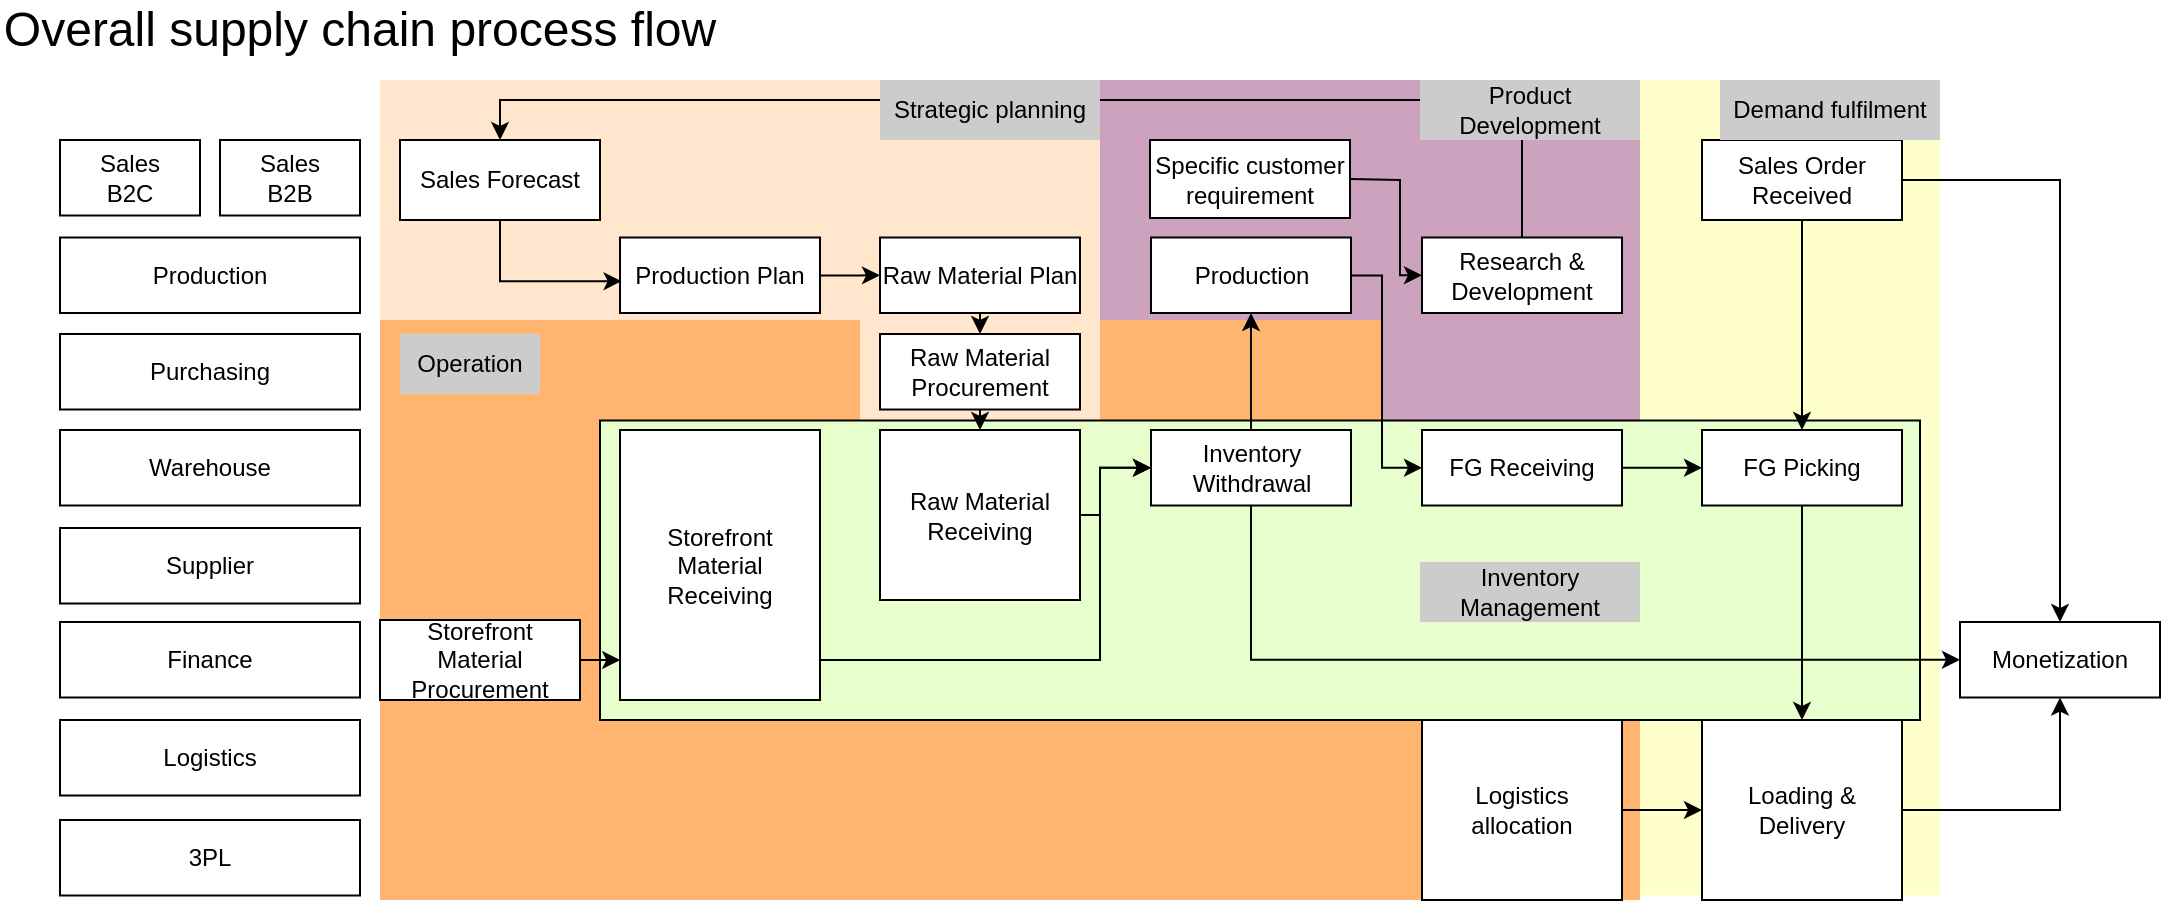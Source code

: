 <mxfile version="24.7.4" pages="14">
  <diagram name="Overall flow" id="aIydNRDStPWsSJ3BAeCJ">
    <mxGraphModel dx="1688" dy="647" grid="1" gridSize="10" guides="1" tooltips="1" connect="1" arrows="1" fold="1" page="1" pageScale="1" pageWidth="1169" pageHeight="827" math="0" shadow="0">
      <root>
        <mxCell id="kuwG-ue1jc57KhAfroKb-0" />
        <mxCell id="kuwG-ue1jc57KhAfroKb-1" parent="kuwG-ue1jc57KhAfroKb-0" />
        <mxCell id="oca5xLeXML9_MkDLj5p7-0" value="" style="whiteSpace=wrap;html=1;rounded=0;fillColor=#FFB570;strokeColor=none;" parent="kuwG-ue1jc57KhAfroKb-1" vertex="1">
          <mxGeometry x="200" y="120" width="630" height="340" as="geometry" />
        </mxCell>
        <mxCell id="Gl-5zhONwMZDH0g0c9GY-7" value="" style="whiteSpace=wrap;html=1;rounded=0;fillColor=#FFE6CC;strokeColor=none;" vertex="1" parent="kuwG-ue1jc57KhAfroKb-1">
          <mxGeometry x="440" y="170" width="120" height="50.25" as="geometry" />
        </mxCell>
        <mxCell id="Gl-5zhONwMZDH0g0c9GY-5" value="" style="rounded=0;whiteSpace=wrap;html=1;fontFamily=Helvetica;fontSize=11;fontColor=default;labelBackgroundColor=default;strokeColor=none;fillColor=#CDA2BE;" vertex="1" parent="kuwG-ue1jc57KhAfroKb-1">
          <mxGeometry x="560" y="50" width="150" height="120" as="geometry" />
        </mxCell>
        <mxCell id="Gl-5zhONwMZDH0g0c9GY-4" value="" style="rounded=0;whiteSpace=wrap;html=1;fontFamily=Helvetica;fontSize=11;fontColor=default;labelBackgroundColor=default;strokeColor=none;fillColor=#CDA2BE;" vertex="1" parent="kuwG-ue1jc57KhAfroKb-1">
          <mxGeometry x="701" y="50" width="129" height="170.25" as="geometry" />
        </mxCell>
        <mxCell id="hSUL1RAshXutJgXqyYZi-25" value="" style="whiteSpace=wrap;html=1;rounded=0;fillColor=#FFE6CC;strokeColor=none;" parent="kuwG-ue1jc57KhAfroKb-1" vertex="1">
          <mxGeometry x="200" y="50" width="360" height="120" as="geometry" />
        </mxCell>
        <mxCell id="hSUL1RAshXutJgXqyYZi-24" value="" style="whiteSpace=wrap;html=1;rounded=0;fillColor=#FFFFCC;strokeColor=none;" parent="kuwG-ue1jc57KhAfroKb-1" vertex="1">
          <mxGeometry x="830" y="50" width="150" height="407.75" as="geometry" />
        </mxCell>
        <mxCell id="hSUL1RAshXutJgXqyYZi-23" value="" style="whiteSpace=wrap;html=1;rounded=0;fillColor=#E6FFCC;" parent="kuwG-ue1jc57KhAfroKb-1" vertex="1">
          <mxGeometry x="310" y="220.25" width="660" height="149.75" as="geometry" />
        </mxCell>
        <mxCell id="kuwG-ue1jc57KhAfroKb-2" value="&lt;font style=&quot;font-size: 24px;&quot;&gt;Overall supply chain process flow&lt;/font&gt;" style="text;html=1;align=center;verticalAlign=middle;whiteSpace=wrap;rounded=0;" parent="kuwG-ue1jc57KhAfroKb-1" vertex="1">
          <mxGeometry x="10" y="10" width="360" height="30" as="geometry" />
        </mxCell>
        <mxCell id="kuwG-ue1jc57KhAfroKb-3" value="Sales&lt;div&gt;B2C&lt;/div&gt;" style="whiteSpace=wrap;html=1;rounded=0;" parent="kuwG-ue1jc57KhAfroKb-1" vertex="1">
          <mxGeometry x="40" y="80" width="70" height="37.75" as="geometry" />
        </mxCell>
        <mxCell id="kuwG-ue1jc57KhAfroKb-4" value="Production" style="whiteSpace=wrap;html=1;rounded=0;" parent="kuwG-ue1jc57KhAfroKb-1" vertex="1">
          <mxGeometry x="40" y="128.75" width="150" height="37.75" as="geometry" />
        </mxCell>
        <mxCell id="kuwG-ue1jc57KhAfroKb-5" value="Warehouse" style="whiteSpace=wrap;html=1;rounded=0;" parent="kuwG-ue1jc57KhAfroKb-1" vertex="1">
          <mxGeometry x="40" y="225" width="150" height="37.75" as="geometry" />
        </mxCell>
        <mxCell id="kuwG-ue1jc57KhAfroKb-6" value="Purchasing" style="whiteSpace=wrap;html=1;rounded=0;" parent="kuwG-ue1jc57KhAfroKb-1" vertex="1">
          <mxGeometry x="40" y="177" width="150" height="37.75" as="geometry" />
        </mxCell>
        <mxCell id="kuwG-ue1jc57KhAfroKb-7" value="Supplier" style="whiteSpace=wrap;html=1;rounded=0;" parent="kuwG-ue1jc57KhAfroKb-1" vertex="1">
          <mxGeometry x="40" y="274" width="150" height="37.75" as="geometry" />
        </mxCell>
        <mxCell id="kuwG-ue1jc57KhAfroKb-8" value="Finance" style="whiteSpace=wrap;html=1;rounded=0;" parent="kuwG-ue1jc57KhAfroKb-1" vertex="1">
          <mxGeometry x="40" y="321" width="150" height="37.75" as="geometry" />
        </mxCell>
        <mxCell id="kuwG-ue1jc57KhAfroKb-11" value="Sales&lt;div&gt;B2B&lt;/div&gt;" style="whiteSpace=wrap;html=1;rounded=0;" parent="kuwG-ue1jc57KhAfroKb-1" vertex="1">
          <mxGeometry x="120" y="80" width="70" height="37.75" as="geometry" />
        </mxCell>
        <mxCell id="hSUL1RAshXutJgXqyYZi-1" style="edgeStyle=orthogonalEdgeStyle;rounded=0;orthogonalLoop=1;jettySize=auto;html=1;entryX=0;entryY=0.5;entryDx=0;entryDy=0;" parent="kuwG-ue1jc57KhAfroKb-1" source="kuwG-ue1jc57KhAfroKb-16" target="kuwG-ue1jc57KhAfroKb-24" edge="1">
          <mxGeometry relative="1" as="geometry" />
        </mxCell>
        <mxCell id="kuwG-ue1jc57KhAfroKb-16" value="Production Plan" style="whiteSpace=wrap;html=1;rounded=0;fillColor=#FFFFFF;" parent="kuwG-ue1jc57KhAfroKb-1" vertex="1">
          <mxGeometry x="320" y="128.75" width="100" height="37.75" as="geometry" />
        </mxCell>
        <mxCell id="hSUL1RAshXutJgXqyYZi-2" style="edgeStyle=orthogonalEdgeStyle;rounded=0;orthogonalLoop=1;jettySize=auto;html=1;exitX=0.5;exitY=1;exitDx=0;exitDy=0;entryX=0.5;entryY=0;entryDx=0;entryDy=0;" parent="kuwG-ue1jc57KhAfroKb-1" source="kuwG-ue1jc57KhAfroKb-24" target="bjQaCebHrEG8nXZ2WEp--3" edge="1">
          <mxGeometry relative="1" as="geometry" />
        </mxCell>
        <mxCell id="kuwG-ue1jc57KhAfroKb-24" value="Raw Material Plan" style="whiteSpace=wrap;html=1;rounded=0;strokeColor=default;align=center;verticalAlign=middle;fontFamily=Helvetica;fontSize=12;fontColor=default;fillColor=#FFFFFF;" parent="kuwG-ue1jc57KhAfroKb-1" vertex="1">
          <mxGeometry x="450" y="128.75" width="100" height="37.75" as="geometry" />
        </mxCell>
        <mxCell id="bjQaCebHrEG8nXZ2WEp--1" value="Sales Forecast" style="whiteSpace=wrap;html=1;rounded=0;strokeColor=default;align=center;verticalAlign=middle;fontFamily=Helvetica;fontSize=12;fontColor=default;fillColor=default;" parent="kuwG-ue1jc57KhAfroKb-1" vertex="1">
          <mxGeometry x="210" y="80" width="100" height="40" as="geometry" />
        </mxCell>
        <mxCell id="hSUL1RAshXutJgXqyYZi-3" style="edgeStyle=orthogonalEdgeStyle;rounded=0;orthogonalLoop=1;jettySize=auto;html=1;exitX=0.5;exitY=1;exitDx=0;exitDy=0;entryX=0.5;entryY=0;entryDx=0;entryDy=0;" parent="kuwG-ue1jc57KhAfroKb-1" source="bjQaCebHrEG8nXZ2WEp--3" target="bjQaCebHrEG8nXZ2WEp--5" edge="1">
          <mxGeometry relative="1" as="geometry" />
        </mxCell>
        <mxCell id="bjQaCebHrEG8nXZ2WEp--3" value="Raw Material Procurement" style="whiteSpace=wrap;html=1;rounded=0;" parent="kuwG-ue1jc57KhAfroKb-1" vertex="1">
          <mxGeometry x="450" y="177" width="100" height="37.75" as="geometry" />
        </mxCell>
        <mxCell id="hSUL1RAshXutJgXqyYZi-6" style="edgeStyle=orthogonalEdgeStyle;rounded=0;orthogonalLoop=1;jettySize=auto;html=1;entryX=0;entryY=0.5;entryDx=0;entryDy=0;" parent="kuwG-ue1jc57KhAfroKb-1" source="bjQaCebHrEG8nXZ2WEp--5" target="bjQaCebHrEG8nXZ2WEp--6" edge="1">
          <mxGeometry relative="1" as="geometry">
            <Array as="points">
              <mxPoint x="560" y="268" />
              <mxPoint x="560" y="244" />
            </Array>
          </mxGeometry>
        </mxCell>
        <mxCell id="bjQaCebHrEG8nXZ2WEp--5" value="Raw Material Receiving" style="whiteSpace=wrap;html=1;rounded=0;strokeColor=default;align=center;verticalAlign=middle;fontFamily=Helvetica;fontSize=12;fontColor=default;fillColor=#FFFFFF;" parent="kuwG-ue1jc57KhAfroKb-1" vertex="1">
          <mxGeometry x="450" y="225" width="100" height="85" as="geometry" />
        </mxCell>
        <mxCell id="hSUL1RAshXutJgXqyYZi-7" style="edgeStyle=orthogonalEdgeStyle;rounded=0;orthogonalLoop=1;jettySize=auto;html=1;entryX=0.5;entryY=1;entryDx=0;entryDy=0;" parent="kuwG-ue1jc57KhAfroKb-1" source="bjQaCebHrEG8nXZ2WEp--6" target="bjQaCebHrEG8nXZ2WEp--7" edge="1">
          <mxGeometry relative="1" as="geometry" />
        </mxCell>
        <mxCell id="hSUL1RAshXutJgXqyYZi-22" style="edgeStyle=orthogonalEdgeStyle;rounded=0;orthogonalLoop=1;jettySize=auto;html=1;entryX=0;entryY=0.5;entryDx=0;entryDy=0;" parent="kuwG-ue1jc57KhAfroKb-1" source="bjQaCebHrEG8nXZ2WEp--6" target="hSUL1RAshXutJgXqyYZi-17" edge="1">
          <mxGeometry relative="1" as="geometry">
            <Array as="points">
              <mxPoint x="636" y="340" />
            </Array>
          </mxGeometry>
        </mxCell>
        <mxCell id="bjQaCebHrEG8nXZ2WEp--6" value="Inventory Withdrawal" style="whiteSpace=wrap;html=1;rounded=0;strokeColor=default;align=center;verticalAlign=middle;fontFamily=Helvetica;fontSize=12;fontColor=default;fillColor=#FFFFFF;" parent="kuwG-ue1jc57KhAfroKb-1" vertex="1">
          <mxGeometry x="585.5" y="225" width="100" height="37.75" as="geometry" />
        </mxCell>
        <mxCell id="hSUL1RAshXutJgXqyYZi-20" style="edgeStyle=orthogonalEdgeStyle;rounded=0;orthogonalLoop=1;jettySize=auto;html=1;entryX=0;entryY=0.5;entryDx=0;entryDy=0;" parent="kuwG-ue1jc57KhAfroKb-1" source="bjQaCebHrEG8nXZ2WEp--7" target="bjQaCebHrEG8nXZ2WEp--8" edge="1">
          <mxGeometry relative="1" as="geometry">
            <Array as="points">
              <mxPoint x="701" y="148" />
              <mxPoint x="701" y="244" />
            </Array>
          </mxGeometry>
        </mxCell>
        <mxCell id="bjQaCebHrEG8nXZ2WEp--7" value="Production" style="whiteSpace=wrap;html=1;rounded=0;strokeColor=default;align=center;verticalAlign=middle;fontFamily=Helvetica;fontSize=12;fontColor=default;fillColor=#FFFFFF;" parent="kuwG-ue1jc57KhAfroKb-1" vertex="1">
          <mxGeometry x="585.5" y="128.75" width="100" height="37.75" as="geometry" />
        </mxCell>
        <mxCell id="hSUL1RAshXutJgXqyYZi-13" style="edgeStyle=orthogonalEdgeStyle;rounded=0;orthogonalLoop=1;jettySize=auto;html=1;entryX=0;entryY=0.5;entryDx=0;entryDy=0;" parent="kuwG-ue1jc57KhAfroKb-1" source="bjQaCebHrEG8nXZ2WEp--8" target="hSUL1RAshXutJgXqyYZi-10" edge="1">
          <mxGeometry relative="1" as="geometry" />
        </mxCell>
        <mxCell id="bjQaCebHrEG8nXZ2WEp--8" value="FG Receiving" style="whiteSpace=wrap;html=1;rounded=0;strokeColor=default;align=center;verticalAlign=middle;fontFamily=Helvetica;fontSize=12;fontColor=default;fillColor=#FFFFFF;" parent="kuwG-ue1jc57KhAfroKb-1" vertex="1">
          <mxGeometry x="721" y="225" width="100" height="37.75" as="geometry" />
        </mxCell>
        <mxCell id="hSUL1RAshXutJgXqyYZi-0" style="edgeStyle=orthogonalEdgeStyle;rounded=0;orthogonalLoop=1;jettySize=auto;html=1;entryX=0.008;entryY=0.579;entryDx=0;entryDy=0;entryPerimeter=0;exitX=0.5;exitY=1;exitDx=0;exitDy=0;" parent="kuwG-ue1jc57KhAfroKb-1" source="bjQaCebHrEG8nXZ2WEp--1" target="kuwG-ue1jc57KhAfroKb-16" edge="1">
          <mxGeometry relative="1" as="geometry" />
        </mxCell>
        <mxCell id="hSUL1RAshXutJgXqyYZi-12" style="edgeStyle=orthogonalEdgeStyle;rounded=0;orthogonalLoop=1;jettySize=auto;html=1;entryX=0.5;entryY=0;entryDx=0;entryDy=0;" parent="kuwG-ue1jc57KhAfroKb-1" source="hSUL1RAshXutJgXqyYZi-9" target="hSUL1RAshXutJgXqyYZi-10" edge="1">
          <mxGeometry relative="1" as="geometry" />
        </mxCell>
        <mxCell id="hSUL1RAshXutJgXqyYZi-21" style="edgeStyle=orthogonalEdgeStyle;rounded=0;orthogonalLoop=1;jettySize=auto;html=1;entryX=0.5;entryY=0;entryDx=0;entryDy=0;" parent="kuwG-ue1jc57KhAfroKb-1" source="hSUL1RAshXutJgXqyYZi-9" target="hSUL1RAshXutJgXqyYZi-17" edge="1">
          <mxGeometry relative="1" as="geometry" />
        </mxCell>
        <mxCell id="hSUL1RAshXutJgXqyYZi-9" value="Sales Order Received" style="whiteSpace=wrap;html=1;rounded=0;strokeColor=default;align=center;verticalAlign=middle;fontFamily=Helvetica;fontSize=12;fontColor=default;fillColor=default;" parent="kuwG-ue1jc57KhAfroKb-1" vertex="1">
          <mxGeometry x="861" y="80" width="100" height="40" as="geometry" />
        </mxCell>
        <mxCell id="hSUL1RAshXutJgXqyYZi-16" style="edgeStyle=orthogonalEdgeStyle;rounded=0;orthogonalLoop=1;jettySize=auto;html=1;" parent="kuwG-ue1jc57KhAfroKb-1" source="hSUL1RAshXutJgXqyYZi-10" target="hSUL1RAshXutJgXqyYZi-15" edge="1">
          <mxGeometry relative="1" as="geometry" />
        </mxCell>
        <mxCell id="hSUL1RAshXutJgXqyYZi-10" value="FG Picking" style="whiteSpace=wrap;html=1;rounded=0;strokeColor=default;align=center;verticalAlign=middle;fontFamily=Helvetica;fontSize=12;fontColor=default;fillColor=#FFFFFF;" parent="kuwG-ue1jc57KhAfroKb-1" vertex="1">
          <mxGeometry x="861" y="225" width="100" height="37.75" as="geometry" />
        </mxCell>
        <mxCell id="hSUL1RAshXutJgXqyYZi-14" value="Logistics" style="whiteSpace=wrap;html=1;rounded=0;" parent="kuwG-ue1jc57KhAfroKb-1" vertex="1">
          <mxGeometry x="40" y="370" width="150" height="37.75" as="geometry" />
        </mxCell>
        <mxCell id="hSUL1RAshXutJgXqyYZi-18" style="edgeStyle=orthogonalEdgeStyle;rounded=0;orthogonalLoop=1;jettySize=auto;html=1;entryX=0.5;entryY=1;entryDx=0;entryDy=0;" parent="kuwG-ue1jc57KhAfroKb-1" source="hSUL1RAshXutJgXqyYZi-15" target="hSUL1RAshXutJgXqyYZi-17" edge="1">
          <mxGeometry relative="1" as="geometry" />
        </mxCell>
        <mxCell id="hSUL1RAshXutJgXqyYZi-15" value="Loading &amp;amp; Delivery" style="whiteSpace=wrap;html=1;rounded=0;strokeColor=default;align=center;verticalAlign=middle;fontFamily=Helvetica;fontSize=12;fontColor=default;fillColor=#FFFFFF;" parent="kuwG-ue1jc57KhAfroKb-1" vertex="1">
          <mxGeometry x="861" y="370" width="100" height="90" as="geometry" />
        </mxCell>
        <mxCell id="hSUL1RAshXutJgXqyYZi-17" value="Monetization" style="whiteSpace=wrap;html=1;rounded=0;" parent="kuwG-ue1jc57KhAfroKb-1" vertex="1">
          <mxGeometry x="990" y="321" width="100" height="37.75" as="geometry" />
        </mxCell>
        <mxCell id="hSUL1RAshXutJgXqyYZi-27" value="Demand fulfilment" style="text;html=1;align=center;verticalAlign=middle;whiteSpace=wrap;rounded=0;fillColor=#CCCCCC;" parent="kuwG-ue1jc57KhAfroKb-1" vertex="1">
          <mxGeometry x="870" y="50" width="110" height="30" as="geometry" />
        </mxCell>
        <mxCell id="hSUL1RAshXutJgXqyYZi-28" value="Inventory Management" style="text;html=1;align=center;verticalAlign=middle;whiteSpace=wrap;rounded=0;fillColor=#CCCCCC;" parent="kuwG-ue1jc57KhAfroKb-1" vertex="1">
          <mxGeometry x="720" y="291" width="110" height="30" as="geometry" />
        </mxCell>
        <mxCell id="oca5xLeXML9_MkDLj5p7-1" value="Operation" style="text;html=1;align=center;verticalAlign=middle;whiteSpace=wrap;rounded=0;fillColor=#CCCCCC;" parent="kuwG-ue1jc57KhAfroKb-1" vertex="1">
          <mxGeometry x="210" y="177" width="70" height="30" as="geometry" />
        </mxCell>
        <mxCell id="oca5xLeXML9_MkDLj5p7-9" style="edgeStyle=orthogonalEdgeStyle;rounded=0;orthogonalLoop=1;jettySize=auto;html=1;entryX=0;entryY=0.5;entryDx=0;entryDy=0;" parent="kuwG-ue1jc57KhAfroKb-1" source="oca5xLeXML9_MkDLj5p7-8" target="bjQaCebHrEG8nXZ2WEp--6" edge="1">
          <mxGeometry relative="1" as="geometry">
            <mxPoint x="540" y="400" as="targetPoint" />
            <Array as="points">
              <mxPoint x="560" y="340" />
              <mxPoint x="560" y="244" />
            </Array>
          </mxGeometry>
        </mxCell>
        <mxCell id="oca5xLeXML9_MkDLj5p7-8" value="Storefront Material Receiving" style="whiteSpace=wrap;html=1;rounded=0;strokeColor=default;align=center;verticalAlign=middle;fontFamily=Helvetica;fontSize=12;fontColor=default;fillColor=#FFFFFF;" parent="kuwG-ue1jc57KhAfroKb-1" vertex="1">
          <mxGeometry x="320" y="225" width="100" height="135" as="geometry" />
        </mxCell>
        <mxCell id="oca5xLeXML9_MkDLj5p7-10" value="Storefront Material Procurement" style="whiteSpace=wrap;html=1;rounded=0;strokeColor=default;align=center;verticalAlign=middle;fontFamily=Helvetica;fontSize=12;fontColor=default;fillColor=#FFFFFF;" parent="kuwG-ue1jc57KhAfroKb-1" vertex="1">
          <mxGeometry x="200" y="320" width="100" height="40" as="geometry" />
        </mxCell>
        <mxCell id="oca5xLeXML9_MkDLj5p7-11" style="edgeStyle=orthogonalEdgeStyle;rounded=0;orthogonalLoop=1;jettySize=auto;html=1;exitX=1;exitY=0.5;exitDx=0;exitDy=0;entryX=0.001;entryY=0.845;entryDx=0;entryDy=0;entryPerimeter=0;" parent="kuwG-ue1jc57KhAfroKb-1" source="oca5xLeXML9_MkDLj5p7-10" target="oca5xLeXML9_MkDLj5p7-8" edge="1">
          <mxGeometry relative="1" as="geometry" />
        </mxCell>
        <mxCell id="oca5xLeXML9_MkDLj5p7-12" value="3PL" style="whiteSpace=wrap;html=1;rounded=0;" parent="kuwG-ue1jc57KhAfroKb-1" vertex="1">
          <mxGeometry x="40" y="420" width="150" height="37.75" as="geometry" />
        </mxCell>
        <mxCell id="0s-Q5gsYTAYxXVa6aFCK-1" style="edgeStyle=orthogonalEdgeStyle;rounded=0;orthogonalLoop=1;jettySize=auto;html=1;" parent="kuwG-ue1jc57KhAfroKb-1" source="0s-Q5gsYTAYxXVa6aFCK-0" target="hSUL1RAshXutJgXqyYZi-15" edge="1">
          <mxGeometry relative="1" as="geometry" />
        </mxCell>
        <mxCell id="0s-Q5gsYTAYxXVa6aFCK-0" value="Logistics allocation" style="whiteSpace=wrap;html=1;rounded=0;strokeColor=default;align=center;verticalAlign=middle;fontFamily=Helvetica;fontSize=12;fontColor=default;fillColor=#FFFFFF;" parent="kuwG-ue1jc57KhAfroKb-1" vertex="1">
          <mxGeometry x="721" y="370" width="100" height="90" as="geometry" />
        </mxCell>
        <mxCell id="Gl-5zhONwMZDH0g0c9GY-2" style="edgeStyle=orthogonalEdgeStyle;shape=connector;rounded=0;jumpStyle=arc;orthogonalLoop=1;jettySize=auto;html=1;entryX=0;entryY=0.5;entryDx=0;entryDy=0;strokeColor=default;align=center;verticalAlign=middle;fontFamily=Helvetica;fontSize=11;fontColor=default;labelBackgroundColor=default;endArrow=classic;" edge="1" parent="kuwG-ue1jc57KhAfroKb-1" source="Gl-5zhONwMZDH0g0c9GY-0" target="Gl-5zhONwMZDH0g0c9GY-1">
          <mxGeometry relative="1" as="geometry">
            <Array as="points">
              <mxPoint x="700" y="100" />
              <mxPoint x="710" y="100" />
              <mxPoint x="710" y="148" />
            </Array>
          </mxGeometry>
        </mxCell>
        <mxCell id="Gl-5zhONwMZDH0g0c9GY-0" value="Specific customer requirement" style="whiteSpace=wrap;html=1;rounded=0;strokeColor=default;align=center;verticalAlign=middle;fontFamily=Helvetica;fontSize=12;fontColor=default;fillColor=default;" vertex="1" parent="kuwG-ue1jc57KhAfroKb-1">
          <mxGeometry x="585" y="80" width="100" height="39" as="geometry" />
        </mxCell>
        <mxCell id="Gl-5zhONwMZDH0g0c9GY-3" style="edgeStyle=orthogonalEdgeStyle;shape=connector;rounded=0;jumpStyle=arc;orthogonalLoop=1;jettySize=auto;html=1;entryX=0.5;entryY=0;entryDx=0;entryDy=0;strokeColor=default;align=center;verticalAlign=middle;fontFamily=Helvetica;fontSize=11;fontColor=default;labelBackgroundColor=default;endArrow=classic;" edge="1" parent="kuwG-ue1jc57KhAfroKb-1" source="Gl-5zhONwMZDH0g0c9GY-1" target="bjQaCebHrEG8nXZ2WEp--1">
          <mxGeometry relative="1" as="geometry">
            <Array as="points">
              <mxPoint x="771" y="60" />
              <mxPoint x="260" y="60" />
            </Array>
          </mxGeometry>
        </mxCell>
        <mxCell id="Gl-5zhONwMZDH0g0c9GY-1" value="Research &amp;amp; Development" style="whiteSpace=wrap;html=1;rounded=0;strokeColor=default;align=center;verticalAlign=middle;fontFamily=Helvetica;fontSize=12;fontColor=default;fillColor=#FFFFFF;" vertex="1" parent="kuwG-ue1jc57KhAfroKb-1">
          <mxGeometry x="721" y="128.75" width="100" height="37.75" as="geometry" />
        </mxCell>
        <mxCell id="Gl-5zhONwMZDH0g0c9GY-6" value="Product Development" style="text;html=1;align=center;verticalAlign=middle;whiteSpace=wrap;rounded=0;fontFamily=Helvetica;fontSize=12;fontColor=default;fillColor=#CCCCCC;" vertex="1" parent="kuwG-ue1jc57KhAfroKb-1">
          <mxGeometry x="720" y="50" width="110" height="30" as="geometry" />
        </mxCell>
        <mxCell id="hSUL1RAshXutJgXqyYZi-26" value="Strategic planning" style="text;html=1;align=center;verticalAlign=middle;whiteSpace=wrap;rounded=0;fontFamily=Helvetica;fontSize=12;fontColor=default;fillColor=#CCCCCC;" parent="kuwG-ue1jc57KhAfroKb-1" vertex="1">
          <mxGeometry x="450" y="50" width="110" height="30" as="geometry" />
        </mxCell>
      </root>
    </mxGraphModel>
  </diagram>
  <diagram name="Sales Forecasting B2C" id="TFBt3ECzOIMK7KhCIZk0">
    <mxGraphModel dx="1407" dy="539" grid="1" gridSize="10" guides="1" tooltips="1" connect="1" arrows="1" fold="1" page="1" pageScale="1" pageWidth="1169" pageHeight="827" math="0" shadow="0">
      <root>
        <mxCell id="EaQ5UeQxbyehez5s6IEZ-0" />
        <mxCell id="EaQ5UeQxbyehez5s6IEZ-1" parent="EaQ5UeQxbyehez5s6IEZ-0" />
        <mxCell id="EaQ5UeQxbyehez5s6IEZ-6" value="&lt;font style=&quot;font-size: 24px;&quot;&gt;Sales Forecasting B2C information flow&lt;/font&gt;" style="text;html=1;align=center;verticalAlign=middle;whiteSpace=wrap;rounded=0;" parent="EaQ5UeQxbyehez5s6IEZ-1" vertex="1">
          <mxGeometry x="10" y="10" width="440" height="30" as="geometry" />
        </mxCell>
        <mxCell id="3Hq1pv55Sjwv7JI5zO0x-0" value="Sales B2C" style="whiteSpace=wrap;html=1;rounded=0;" vertex="1" parent="EaQ5UeQxbyehez5s6IEZ-1">
          <mxGeometry x="40" y="80" width="40" height="190" as="geometry" />
        </mxCell>
        <mxCell id="3Hq1pv55Sjwv7JI5zO0x-1" value="Production" style="whiteSpace=wrap;html=1;rounded=0;" vertex="1" parent="EaQ5UeQxbyehez5s6IEZ-1">
          <mxGeometry x="40" y="384" width="160" height="40" as="geometry" />
        </mxCell>
        <mxCell id="3Hq1pv55Sjwv7JI5zO0x-6" value="Online" style="whiteSpace=wrap;html=1;rounded=0;" vertex="1" parent="EaQ5UeQxbyehez5s6IEZ-1">
          <mxGeometry x="90" y="80" width="110" height="90" as="geometry" />
        </mxCell>
        <mxCell id="3Hq1pv55Sjwv7JI5zO0x-10" value="MDT" style="whiteSpace=wrap;html=1;rounded=0;" vertex="1" parent="EaQ5UeQxbyehez5s6IEZ-1">
          <mxGeometry x="40" y="280" width="40" height="90" as="geometry" />
        </mxCell>
        <mxCell id="3Hq1pv55Sjwv7JI5zO0x-11" value="Key Account" style="whiteSpace=wrap;html=1;rounded=0;" vertex="1" parent="EaQ5UeQxbyehez5s6IEZ-1">
          <mxGeometry x="90" y="330" width="110" height="40" as="geometry" />
        </mxCell>
        <mxCell id="3Hq1pv55Sjwv7JI5zO0x-12" value="PC (The Mall)" style="whiteSpace=wrap;html=1;rounded=0;" vertex="1" parent="EaQ5UeQxbyehez5s6IEZ-1">
          <mxGeometry x="90" y="280" width="110" height="40" as="geometry" />
        </mxCell>
        <mxCell id="2Wr53jELMXYyVp4Bvv65-1" style="edgeStyle=orthogonalEdgeStyle;rounded=0;orthogonalLoop=1;jettySize=auto;html=1;entryX=0;entryY=0.5;entryDx=0;entryDy=0;" edge="1" parent="EaQ5UeQxbyehez5s6IEZ-1" source="cyvoxbR_X0-JrqZFGfHI-0" target="2Wr53jELMXYyVp4Bvv65-0">
          <mxGeometry relative="1" as="geometry" />
        </mxCell>
        <mxCell id="cyvoxbR_X0-JrqZFGfHI-0" value="Inventory check" style="whiteSpace=wrap;html=1;rounded=0;" vertex="1" parent="EaQ5UeQxbyehez5s6IEZ-1">
          <mxGeometry x="220" y="80" width="110" height="40" as="geometry" />
        </mxCell>
        <mxCell id="VQGDGewH1DxTfWyRxZrD-0" value="" style="shape=image;verticalLabelPosition=bottom;labelBackgroundColor=default;verticalAlign=top;aspect=fixed;imageAspect=0;image=https://i.ytimg.com/vi/Gkpk4LcL1lk/sddefault.jpg;clipPath=inset(66.89% 0.67% 10% 66%);" vertex="1" parent="EaQ5UeQxbyehez5s6IEZ-1">
          <mxGeometry x="300" y="64.4" width="30" height="15.6" as="geometry" />
        </mxCell>
        <mxCell id="2Wr53jELMXYyVp4Bvv65-5" style="edgeStyle=orthogonalEdgeStyle;rounded=0;orthogonalLoop=1;jettySize=auto;html=1;entryX=0;entryY=0.5;entryDx=0;entryDy=0;" edge="1" parent="EaQ5UeQxbyehez5s6IEZ-1" source="2Wr53jELMXYyVp4Bvv65-0" target="2Wr53jELMXYyVp4Bvv65-4">
          <mxGeometry relative="1" as="geometry" />
        </mxCell>
        <mxCell id="2Wr53jELMXYyVp4Bvv65-0" value="Sales Forecasting" style="whiteSpace=wrap;html=1;rounded=0;" vertex="1" parent="EaQ5UeQxbyehez5s6IEZ-1">
          <mxGeometry x="360" y="80" width="110" height="40" as="geometry" />
        </mxCell>
        <mxCell id="2Wr53jELMXYyVp4Bvv65-3" style="edgeStyle=orthogonalEdgeStyle;rounded=0;orthogonalLoop=1;jettySize=auto;html=1;entryX=0;entryY=0.5;entryDx=0;entryDy=0;" edge="1" parent="EaQ5UeQxbyehez5s6IEZ-1" source="2Wr53jELMXYyVp4Bvv65-2" target="2Wr53jELMXYyVp4Bvv65-0">
          <mxGeometry relative="1" as="geometry">
            <Array as="points">
              <mxPoint x="340" y="150" />
              <mxPoint x="340" y="100" />
            </Array>
          </mxGeometry>
        </mxCell>
        <mxCell id="2Wr53jELMXYyVp4Bvv65-2" value="Historical Sales" style="whiteSpace=wrap;html=1;rounded=0;" vertex="1" parent="EaQ5UeQxbyehez5s6IEZ-1">
          <mxGeometry x="220" y="130" width="110" height="40" as="geometry" />
        </mxCell>
        <mxCell id="6sp6M6xmkyIUZfDezdIA-2" style="edgeStyle=orthogonalEdgeStyle;rounded=0;orthogonalLoop=1;jettySize=auto;html=1;entryX=0.5;entryY=0;entryDx=0;entryDy=0;" edge="1" parent="EaQ5UeQxbyehez5s6IEZ-1" source="2Wr53jELMXYyVp4Bvv65-4" target="6sp6M6xmkyIUZfDezdIA-0">
          <mxGeometry relative="1" as="geometry" />
        </mxCell>
        <mxCell id="2Wr53jELMXYyVp4Bvv65-4" value="Sales Forecast (Thu)" style="whiteSpace=wrap;html=1;rounded=0;" vertex="1" parent="EaQ5UeQxbyehez5s6IEZ-1">
          <mxGeometry x="500" y="80" width="110" height="40" as="geometry" />
        </mxCell>
        <mxCell id="2Wr53jELMXYyVp4Bvv65-6" value="" style="shape=image;verticalLabelPosition=bottom;labelBackgroundColor=default;verticalAlign=top;aspect=fixed;imageAspect=0;image=https://i.ytimg.com/vi/Gkpk4LcL1lk/sddefault.jpg;clipPath=inset(66.89% 0.67% 10% 66%);" vertex="1" parent="EaQ5UeQxbyehez5s6IEZ-1">
          <mxGeometry x="440" y="64.4" width="30" height="15.6" as="geometry" />
        </mxCell>
        <mxCell id="IFqBkP2y9_BR8pn88t9T-0" value="" style="shape=image;html=1;verticalAlign=top;verticalLabelPosition=bottom;labelBackgroundColor=#ffffff;imageAspect=0;aspect=fixed;image=https://cdn3.iconfinder.com/data/icons/document-icons-2/30/647714-excel-128.png" vertex="1" parent="EaQ5UeQxbyehez5s6IEZ-1">
          <mxGeometry x="592" y="63.2" width="18" height="18" as="geometry" />
        </mxCell>
        <mxCell id="IFqBkP2y9_BR8pn88t9T-1" value="Storefront" style="whiteSpace=wrap;html=1;rounded=0;" vertex="1" parent="EaQ5UeQxbyehez5s6IEZ-1">
          <mxGeometry x="90" y="180" width="110" height="90" as="geometry" />
        </mxCell>
        <mxCell id="IFqBkP2y9_BR8pn88t9T-2" style="edgeStyle=orthogonalEdgeStyle;rounded=0;orthogonalLoop=1;jettySize=auto;html=1;entryX=0;entryY=0.5;entryDx=0;entryDy=0;" edge="1" parent="EaQ5UeQxbyehez5s6IEZ-1" source="IFqBkP2y9_BR8pn88t9T-3" target="IFqBkP2y9_BR8pn88t9T-6">
          <mxGeometry relative="1" as="geometry" />
        </mxCell>
        <mxCell id="IFqBkP2y9_BR8pn88t9T-3" value="Shelf inventory check" style="whiteSpace=wrap;html=1;rounded=0;" vertex="1" parent="EaQ5UeQxbyehez5s6IEZ-1">
          <mxGeometry x="220" y="180" width="110" height="40" as="geometry" />
        </mxCell>
        <mxCell id="IFqBkP2y9_BR8pn88t9T-5" style="edgeStyle=orthogonalEdgeStyle;rounded=0;orthogonalLoop=1;jettySize=auto;html=1;entryX=0;entryY=0.5;entryDx=0;entryDy=0;" edge="1" parent="EaQ5UeQxbyehez5s6IEZ-1" source="IFqBkP2y9_BR8pn88t9T-6" target="IFqBkP2y9_BR8pn88t9T-9">
          <mxGeometry relative="1" as="geometry" />
        </mxCell>
        <mxCell id="IFqBkP2y9_BR8pn88t9T-6" value="Sales Forecasting" style="whiteSpace=wrap;html=1;rounded=0;" vertex="1" parent="EaQ5UeQxbyehez5s6IEZ-1">
          <mxGeometry x="360" y="180" width="110" height="40" as="geometry" />
        </mxCell>
        <mxCell id="IFqBkP2y9_BR8pn88t9T-7" style="edgeStyle=orthogonalEdgeStyle;rounded=0;orthogonalLoop=1;jettySize=auto;html=1;entryX=0;entryY=0.5;entryDx=0;entryDy=0;" edge="1" parent="EaQ5UeQxbyehez5s6IEZ-1" source="IFqBkP2y9_BR8pn88t9T-8" target="IFqBkP2y9_BR8pn88t9T-6">
          <mxGeometry relative="1" as="geometry">
            <Array as="points">
              <mxPoint x="340" y="250" />
              <mxPoint x="340" y="200" />
            </Array>
          </mxGeometry>
        </mxCell>
        <mxCell id="IFqBkP2y9_BR8pn88t9T-8" value="Historical Sales" style="whiteSpace=wrap;html=1;rounded=0;" vertex="1" parent="EaQ5UeQxbyehez5s6IEZ-1">
          <mxGeometry x="220" y="230" width="110" height="40" as="geometry" />
        </mxCell>
        <mxCell id="6sp6M6xmkyIUZfDezdIA-3" style="edgeStyle=orthogonalEdgeStyle;rounded=0;orthogonalLoop=1;jettySize=auto;html=1;" edge="1" parent="EaQ5UeQxbyehez5s6IEZ-1" source="IFqBkP2y9_BR8pn88t9T-9">
          <mxGeometry relative="1" as="geometry">
            <mxPoint x="740" y="400" as="targetPoint" />
          </mxGeometry>
        </mxCell>
        <mxCell id="IFqBkP2y9_BR8pn88t9T-9" value="Sales Forecast (Thu)" style="whiteSpace=wrap;html=1;rounded=0;" vertex="1" parent="EaQ5UeQxbyehez5s6IEZ-1">
          <mxGeometry x="500" y="180" width="110" height="40" as="geometry" />
        </mxCell>
        <mxCell id="IFqBkP2y9_BR8pn88t9T-10" value="" style="shape=image;verticalLabelPosition=bottom;labelBackgroundColor=default;verticalAlign=top;aspect=fixed;imageAspect=0;image=https://i.ytimg.com/vi/Gkpk4LcL1lk/sddefault.jpg;clipPath=inset(66.89% 0.67% 10% 66%);" vertex="1" parent="EaQ5UeQxbyehez5s6IEZ-1">
          <mxGeometry x="440" y="164.4" width="30" height="15.6" as="geometry" />
        </mxCell>
        <mxCell id="IFqBkP2y9_BR8pn88t9T-11" value="" style="shape=image;html=1;verticalAlign=top;verticalLabelPosition=bottom;labelBackgroundColor=#ffffff;imageAspect=0;aspect=fixed;image=https://cdn3.iconfinder.com/data/icons/document-icons-2/30/647714-excel-128.png" vertex="1" parent="EaQ5UeQxbyehez5s6IEZ-1">
          <mxGeometry x="592" y="163.2" width="18" height="18" as="geometry" />
        </mxCell>
        <mxCell id="kTylWc_3o4StWVWcAelC-0" value="" style="shape=image;html=1;verticalAlign=top;verticalLabelPosition=bottom;labelBackgroundColor=#ffffff;imageAspect=0;aspect=fixed;image=https://cdn0.iconfinder.com/data/icons/phosphor-fill-vol-3/256/hand-fill-128.png;fillColor=#FFFFFF;" vertex="1" parent="EaQ5UeQxbyehez5s6IEZ-1">
          <mxGeometry x="310" y="164.4" width="28" height="28" as="geometry" />
        </mxCell>
        <mxCell id="kTylWc_3o4StWVWcAelC-1" value="" style="shape=image;html=1;verticalAlign=top;verticalLabelPosition=bottom;labelBackgroundColor=#ffffff;imageAspect=0;aspect=fixed;image=https://cdn0.iconfinder.com/data/icons/phosphor-fill-vol-3/256/hand-fill-128.png;fillColor=#FFFFFF;" vertex="1" parent="EaQ5UeQxbyehez5s6IEZ-1">
          <mxGeometry x="310" y="215" width="28" height="28" as="geometry" />
        </mxCell>
        <mxCell id="kTylWc_3o4StWVWcAelC-2" value="" style="shape=image;html=1;verticalAlign=top;verticalLabelPosition=bottom;labelBackgroundColor=#ffffff;imageAspect=0;aspect=fixed;image=https://cdn0.iconfinder.com/data/icons/phosphor-fill-vol-3/256/hand-fill-128.png;fillColor=#FFFFFF;" vertex="1" parent="EaQ5UeQxbyehez5s6IEZ-1">
          <mxGeometry x="310" y="115.0" width="28" height="28" as="geometry" />
        </mxCell>
        <mxCell id="6MfaPPnJlwpd6EY69S__-2" style="edgeStyle=orthogonalEdgeStyle;rounded=0;orthogonalLoop=1;jettySize=auto;html=1;entryX=0;entryY=0.5;entryDx=0;entryDy=0;" edge="1" parent="EaQ5UeQxbyehez5s6IEZ-1" source="kTylWc_3o4StWVWcAelC-3" target="6MfaPPnJlwpd6EY69S__-1">
          <mxGeometry relative="1" as="geometry">
            <Array as="points">
              <mxPoint x="340" y="300" />
              <mxPoint x="340" y="350" />
            </Array>
          </mxGeometry>
        </mxCell>
        <mxCell id="kTylWc_3o4StWVWcAelC-3" value="Branch sales and stock" style="whiteSpace=wrap;html=1;rounded=0;" vertex="1" parent="EaQ5UeQxbyehez5s6IEZ-1">
          <mxGeometry x="220" y="280" width="110" height="40" as="geometry" />
        </mxCell>
        <mxCell id="6MfaPPnJlwpd6EY69S__-0" value="" style="image;aspect=fixed;perimeter=ellipsePerimeter;html=1;align=center;shadow=0;dashed=0;spacingTop=3;image=img/lib/active_directory/cell_phone.svg;" vertex="1" parent="EaQ5UeQxbyehez5s6IEZ-1">
          <mxGeometry x="319" y="260" width="11" height="26.19" as="geometry" />
        </mxCell>
        <mxCell id="6MfaPPnJlwpd6EY69S__-5" style="edgeStyle=orthogonalEdgeStyle;rounded=0;orthogonalLoop=1;jettySize=auto;html=1;entryX=0;entryY=0.5;entryDx=0;entryDy=0;" edge="1" parent="EaQ5UeQxbyehez5s6IEZ-1" source="6MfaPPnJlwpd6EY69S__-1" target="6MfaPPnJlwpd6EY69S__-4">
          <mxGeometry relative="1" as="geometry" />
        </mxCell>
        <mxCell id="6MfaPPnJlwpd6EY69S__-1" value="Sales Forecasting" style="whiteSpace=wrap;html=1;rounded=0;" vertex="1" parent="EaQ5UeQxbyehez5s6IEZ-1">
          <mxGeometry x="360" y="330" width="110" height="40" as="geometry" />
        </mxCell>
        <mxCell id="6MfaPPnJlwpd6EY69S__-3" value="" style="shape=image;html=1;verticalAlign=top;verticalLabelPosition=bottom;labelBackgroundColor=#ffffff;imageAspect=0;aspect=fixed;image=https://cdn3.iconfinder.com/data/icons/document-icons-2/30/647714-excel-128.png" vertex="1" parent="EaQ5UeQxbyehez5s6IEZ-1">
          <mxGeometry x="592" y="312" width="18" height="18" as="geometry" />
        </mxCell>
        <mxCell id="6sp6M6xmkyIUZfDezdIA-4" style="edgeStyle=orthogonalEdgeStyle;rounded=0;orthogonalLoop=1;jettySize=auto;html=1;" edge="1" parent="EaQ5UeQxbyehez5s6IEZ-1" source="6MfaPPnJlwpd6EY69S__-4">
          <mxGeometry relative="1" as="geometry">
            <mxPoint x="740" y="390" as="targetPoint" />
          </mxGeometry>
        </mxCell>
        <mxCell id="6MfaPPnJlwpd6EY69S__-4" value="Sales Forecast (Thu)" style="whiteSpace=wrap;html=1;rounded=0;" vertex="1" parent="EaQ5UeQxbyehez5s6IEZ-1">
          <mxGeometry x="500" y="330" width="110" height="40" as="geometry" />
        </mxCell>
        <mxCell id="6sp6M6xmkyIUZfDezdIA-0" value="" style="ellipse;whiteSpace=wrap;html=1;" vertex="1" parent="EaQ5UeQxbyehez5s6IEZ-1">
          <mxGeometry x="725" y="390" width="30" height="27.75" as="geometry" />
        </mxCell>
        <mxCell id="6sp6M6xmkyIUZfDezdIA-1" value="Production Planning" style="text;html=1;align=center;verticalAlign=middle;whiteSpace=wrap;rounded=0;" vertex="1" parent="EaQ5UeQxbyehez5s6IEZ-1">
          <mxGeometry x="710" y="422.63" width="60" height="30" as="geometry" />
        </mxCell>
        <mxCell id="-I8LjhM_lC8fNmmOZw4K-0" value="" style="shape=image;verticalLabelPosition=bottom;labelBackgroundColor=default;verticalAlign=top;aspect=fixed;imageAspect=0;image=https://i.ytimg.com/vi/Gkpk4LcL1lk/sddefault.jpg;clipPath=inset(66.89% 0.67% 10% 66%);" vertex="1" parent="EaQ5UeQxbyehez5s6IEZ-1">
          <mxGeometry x="440" y="314.4" width="30" height="15.6" as="geometry" />
        </mxCell>
      </root>
    </mxGraphModel>
  </diagram>
  <diagram name="Sales Forecasting B2B" id="azB50BDIGhVEfd_5aXlY">
    <mxGraphModel dx="1688" dy="647" grid="1" gridSize="10" guides="1" tooltips="1" connect="1" arrows="1" fold="1" page="1" pageScale="1" pageWidth="1169" pageHeight="827" math="0" shadow="0">
      <root>
        <mxCell id="JZ_r_AqSHelRdaP1_dvN-0" />
        <mxCell id="JZ_r_AqSHelRdaP1_dvN-1" parent="JZ_r_AqSHelRdaP1_dvN-0" />
        <mxCell id="JZ_r_AqSHelRdaP1_dvN-2" value="&lt;font style=&quot;font-size: 24px;&quot;&gt;Sales Forecasting B2B information flow&lt;/font&gt;" style="text;html=1;align=center;verticalAlign=middle;whiteSpace=wrap;rounded=0;" parent="JZ_r_AqSHelRdaP1_dvN-1" vertex="1">
          <mxGeometry x="10" y="10" width="440" height="30" as="geometry" />
        </mxCell>
        <mxCell id="JZ_r_AqSHelRdaP1_dvN-3" value="Sales B2B" style="whiteSpace=wrap;html=1;rounded=0;" parent="JZ_r_AqSHelRdaP1_dvN-1" vertex="1">
          <mxGeometry x="40" y="80" width="40" height="190" as="geometry" />
        </mxCell>
        <mxCell id="JZ_r_AqSHelRdaP1_dvN-5" value="Sales B2B" style="whiteSpace=wrap;html=1;rounded=0;" parent="JZ_r_AqSHelRdaP1_dvN-1" vertex="1">
          <mxGeometry x="90" y="80" width="110" height="40" as="geometry" />
        </mxCell>
        <mxCell id="JZ_r_AqSHelRdaP1_dvN-20" value="Sales Wet Market" style="whiteSpace=wrap;html=1;rounded=0;" parent="JZ_r_AqSHelRdaP1_dvN-1" vertex="1">
          <mxGeometry x="90" y="130" width="110" height="40" as="geometry" />
        </mxCell>
        <mxCell id="Pqhc32nQIrvFPBRfA3ZS-0" value="Sales Admin" style="whiteSpace=wrap;html=1;rounded=0;" parent="JZ_r_AqSHelRdaP1_dvN-1" vertex="1">
          <mxGeometry x="90" y="180" width="110" height="90" as="geometry" />
        </mxCell>
        <mxCell id="MvmwjeqEmWj7rKBR_H39-0" style="edgeStyle=orthogonalEdgeStyle;rounded=0;orthogonalLoop=1;jettySize=auto;html=1;entryX=0;entryY=0.5;entryDx=0;entryDy=0;" parent="JZ_r_AqSHelRdaP1_dvN-1" source="MvmwjeqEmWj7rKBR_H39-1" target="MvmwjeqEmWj7rKBR_H39-4" edge="1">
          <mxGeometry relative="1" as="geometry" />
        </mxCell>
        <mxCell id="MvmwjeqEmWj7rKBR_H39-1" value="Inventory check" style="whiteSpace=wrap;html=1;rounded=0;" parent="JZ_r_AqSHelRdaP1_dvN-1" vertex="1">
          <mxGeometry x="220" y="180" width="110" height="40" as="geometry" />
        </mxCell>
        <mxCell id="MvmwjeqEmWj7rKBR_H39-3" style="edgeStyle=orthogonalEdgeStyle;rounded=0;orthogonalLoop=1;jettySize=auto;html=1;entryX=0;entryY=0.5;entryDx=0;entryDy=0;" parent="JZ_r_AqSHelRdaP1_dvN-1" source="MvmwjeqEmWj7rKBR_H39-4" target="MvmwjeqEmWj7rKBR_H39-7" edge="1">
          <mxGeometry relative="1" as="geometry" />
        </mxCell>
        <mxCell id="MvmwjeqEmWj7rKBR_H39-4" value="Sales Forecasting" style="whiteSpace=wrap;html=1;rounded=0;" parent="JZ_r_AqSHelRdaP1_dvN-1" vertex="1">
          <mxGeometry x="360" y="180" width="110" height="40" as="geometry" />
        </mxCell>
        <mxCell id="MvmwjeqEmWj7rKBR_H39-5" style="edgeStyle=orthogonalEdgeStyle;rounded=0;orthogonalLoop=1;jettySize=auto;html=1;entryX=0;entryY=0.5;entryDx=0;entryDy=0;" parent="JZ_r_AqSHelRdaP1_dvN-1" source="MvmwjeqEmWj7rKBR_H39-6" target="MvmwjeqEmWj7rKBR_H39-4" edge="1">
          <mxGeometry relative="1" as="geometry">
            <Array as="points">
              <mxPoint x="340" y="250" />
              <mxPoint x="340" y="200" />
            </Array>
          </mxGeometry>
        </mxCell>
        <mxCell id="MvmwjeqEmWj7rKBR_H39-6" value="Historical Sales" style="whiteSpace=wrap;html=1;rounded=0;" parent="JZ_r_AqSHelRdaP1_dvN-1" vertex="1">
          <mxGeometry x="220" y="230" width="110" height="40" as="geometry" />
        </mxCell>
        <mxCell id="iUgTmOKdWFGkZi91st98-1" style="edgeStyle=orthogonalEdgeStyle;rounded=0;orthogonalLoop=1;jettySize=auto;html=1;" parent="JZ_r_AqSHelRdaP1_dvN-1" source="MvmwjeqEmWj7rKBR_H39-7" target="JJ8tXUmNSRgQL1fG2ceO-0" edge="1">
          <mxGeometry relative="1" as="geometry" />
        </mxCell>
        <mxCell id="MvmwjeqEmWj7rKBR_H39-7" value="Sales Forecast (Wed)" style="whiteSpace=wrap;html=1;rounded=0;" parent="JZ_r_AqSHelRdaP1_dvN-1" vertex="1">
          <mxGeometry x="500" y="180" width="110" height="40" as="geometry" />
        </mxCell>
        <mxCell id="MvmwjeqEmWj7rKBR_H39-8" value="" style="shape=image;verticalLabelPosition=bottom;labelBackgroundColor=default;verticalAlign=top;aspect=fixed;imageAspect=0;image=https://i.ytimg.com/vi/Gkpk4LcL1lk/sddefault.jpg;clipPath=inset(66.89% 0.67% 10% 66%);" parent="JZ_r_AqSHelRdaP1_dvN-1" vertex="1">
          <mxGeometry x="440" y="164.4" width="30" height="15.6" as="geometry" />
        </mxCell>
        <mxCell id="MvmwjeqEmWj7rKBR_H39-9" value="" style="shape=image;html=1;verticalAlign=top;verticalLabelPosition=bottom;labelBackgroundColor=#ffffff;imageAspect=0;aspect=fixed;image=https://cdn3.iconfinder.com/data/icons/document-icons-2/30/647714-excel-128.png" parent="JZ_r_AqSHelRdaP1_dvN-1" vertex="1">
          <mxGeometry x="592" y="163.2" width="18" height="18" as="geometry" />
        </mxCell>
        <mxCell id="MvmwjeqEmWj7rKBR_H39-11" value="" style="shape=image;html=1;verticalAlign=top;verticalLabelPosition=bottom;labelBackgroundColor=#ffffff;imageAspect=0;aspect=fixed;image=https://cdn3.iconfinder.com/data/icons/document-icons-2/30/647714-excel-128.png" parent="JZ_r_AqSHelRdaP1_dvN-1" vertex="1">
          <mxGeometry x="312" y="212" width="18" height="18" as="geometry" />
        </mxCell>
        <mxCell id="BIpUShhUWD5X669u8W1A-0" style="edgeStyle=orthogonalEdgeStyle;shape=connector;rounded=0;jumpStyle=arc;orthogonalLoop=1;jettySize=auto;html=1;entryX=0;entryY=0.5;entryDx=0;entryDy=0;strokeColor=default;align=center;verticalAlign=middle;fontFamily=Helvetica;fontSize=11;fontColor=default;labelBackgroundColor=default;endArrow=classic;" edge="1" parent="JZ_r_AqSHelRdaP1_dvN-1" source="MvmwjeqEmWj7rKBR_H39-12" target="MvmwjeqEmWj7rKBR_H39-6">
          <mxGeometry relative="1" as="geometry">
            <Array as="points">
              <mxPoint x="210" y="100" />
              <mxPoint x="210" y="250" />
            </Array>
          </mxGeometry>
        </mxCell>
        <mxCell id="MvmwjeqEmWj7rKBR_H39-12" value="Sales Order" style="whiteSpace=wrap;html=1;rounded=0;" parent="JZ_r_AqSHelRdaP1_dvN-1" vertex="1">
          <mxGeometry x="220" y="80" width="110" height="40" as="geometry" />
        </mxCell>
        <mxCell id="BIpUShhUWD5X669u8W1A-3" style="edgeStyle=orthogonalEdgeStyle;shape=connector;rounded=0;jumpStyle=arc;orthogonalLoop=1;jettySize=auto;html=1;entryX=0;entryY=0.5;entryDx=0;entryDy=0;strokeColor=default;align=center;verticalAlign=middle;fontFamily=Helvetica;fontSize=11;fontColor=default;labelBackgroundColor=default;endArrow=classic;" edge="1" parent="JZ_r_AqSHelRdaP1_dvN-1" source="MvmwjeqEmWj7rKBR_H39-13" target="MvmwjeqEmWj7rKBR_H39-6">
          <mxGeometry relative="1" as="geometry">
            <Array as="points">
              <mxPoint x="210" y="150" />
              <mxPoint x="210" y="250" />
            </Array>
          </mxGeometry>
        </mxCell>
        <mxCell id="MvmwjeqEmWj7rKBR_H39-13" value="Sales Order" style="whiteSpace=wrap;html=1;rounded=0;" parent="JZ_r_AqSHelRdaP1_dvN-1" vertex="1">
          <mxGeometry x="220" y="130" width="110" height="40" as="geometry" />
        </mxCell>
        <mxCell id="JJ8tXUmNSRgQL1fG2ceO-0" value="" style="ellipse;whiteSpace=wrap;html=1;" parent="JZ_r_AqSHelRdaP1_dvN-1" vertex="1">
          <mxGeometry x="725" y="284" width="30" height="27.75" as="geometry" />
        </mxCell>
        <mxCell id="JJ8tXUmNSRgQL1fG2ceO-1" value="Production Planning" style="text;html=1;align=center;verticalAlign=middle;whiteSpace=wrap;rounded=0;" parent="JZ_r_AqSHelRdaP1_dvN-1" vertex="1">
          <mxGeometry x="710" y="316.63" width="60" height="30" as="geometry" />
        </mxCell>
        <mxCell id="iUgTmOKdWFGkZi91st98-0" value="Production" style="whiteSpace=wrap;html=1;rounded=0;" parent="JZ_r_AqSHelRdaP1_dvN-1" vertex="1">
          <mxGeometry x="40" y="284" width="160" height="40" as="geometry" />
        </mxCell>
        <mxCell id="MvmwjeqEmWj7rKBR_H39-2" value="" style="shape=image;verticalLabelPosition=bottom;labelBackgroundColor=default;verticalAlign=top;aspect=fixed;imageAspect=0;image=https://i.ytimg.com/vi/Gkpk4LcL1lk/sddefault.jpg;clipPath=inset(66.89% 0.67% 10% 66%);" parent="JZ_r_AqSHelRdaP1_dvN-1" vertex="1">
          <mxGeometry x="300" y="164.4" width="30" height="15.6" as="geometry" />
        </mxCell>
      </root>
    </mxGraphModel>
  </diagram>
  <diagram name="MPS" id="3PSEQ6IP6d7wRdHTJW9H">
    <mxGraphModel dx="1688" dy="647" grid="1" gridSize="10" guides="1" tooltips="1" connect="1" arrows="1" fold="1" page="1" pageScale="1" pageWidth="1169" pageHeight="827" math="0" shadow="0">
      <root>
        <mxCell id="Lp7DW3RqeQi7_vj7h4bg-0" />
        <mxCell id="Lp7DW3RqeQi7_vj7h4bg-1" parent="Lp7DW3RqeQi7_vj7h4bg-0" />
        <mxCell id="Lp7DW3RqeQi7_vj7h4bg-6" value="&lt;font style=&quot;font-size: 24px;&quot;&gt;Master Production Scheduling information flow&lt;/font&gt;" style="text;html=1;align=center;verticalAlign=middle;whiteSpace=wrap;rounded=0;" parent="Lp7DW3RqeQi7_vj7h4bg-1" vertex="1">
          <mxGeometry x="10" y="10" width="520" height="30" as="geometry" />
        </mxCell>
        <mxCell id="Lp7DW3RqeQi7_vj7h4bg-9" value="Sales&lt;div&gt;B2C&lt;/div&gt;" style="whiteSpace=wrap;html=1;rounded=0;" parent="Lp7DW3RqeQi7_vj7h4bg-1" vertex="1">
          <mxGeometry x="40" y="81.19" width="70" height="37.75" as="geometry" />
        </mxCell>
        <mxCell id="Lp7DW3RqeQi7_vj7h4bg-10" value="Production" style="whiteSpace=wrap;html=1;rounded=0;" parent="Lp7DW3RqeQi7_vj7h4bg-1" vertex="1">
          <mxGeometry x="40" y="129.94" width="150" height="37.75" as="geometry" />
        </mxCell>
        <mxCell id="Lp7DW3RqeQi7_vj7h4bg-11" value="Warehouse" style="whiteSpace=wrap;html=1;rounded=0;" parent="Lp7DW3RqeQi7_vj7h4bg-1" vertex="1">
          <mxGeometry x="40" y="228.94" width="150" height="37.75" as="geometry" />
        </mxCell>
        <mxCell id="Lp7DW3RqeQi7_vj7h4bg-12" value="Purchasing" style="whiteSpace=wrap;html=1;rounded=0;" parent="Lp7DW3RqeQi7_vj7h4bg-1" vertex="1">
          <mxGeometry x="40" y="179.94" width="150" height="37.75" as="geometry" />
        </mxCell>
        <mxCell id="Lp7DW3RqeQi7_vj7h4bg-16" style="edgeStyle=orthogonalEdgeStyle;rounded=0;orthogonalLoop=1;jettySize=auto;html=1;entryX=0;entryY=0.5;entryDx=0;entryDy=0;exitX=0.463;exitY=1.007;exitDx=0;exitDy=0;exitPerimeter=0;" parent="Lp7DW3RqeQi7_vj7h4bg-1" source="Lp7DW3RqeQi7_vj7h4bg-17" target="Lp7DW3RqeQi7_vj7h4bg-22" edge="1">
          <mxGeometry relative="1" as="geometry">
            <mxPoint x="330" y="378.82" as="targetPoint" />
          </mxGeometry>
        </mxCell>
        <mxCell id="Lp7DW3RqeQi7_vj7h4bg-17" value="Sales Forecast&lt;div&gt;(Thu)&lt;/div&gt;" style="whiteSpace=wrap;html=1;rounded=0;" parent="Lp7DW3RqeQi7_vj7h4bg-1" vertex="1">
          <mxGeometry x="280" y="81.19" width="100" height="37.63" as="geometry" />
        </mxCell>
        <mxCell id="AkhXkspRv0ggRXg5d-rm-4" style="edgeStyle=orthogonalEdgeStyle;rounded=0;orthogonalLoop=1;jettySize=auto;html=1;entryX=0;entryY=0.5;entryDx=0;entryDy=0;" parent="Lp7DW3RqeQi7_vj7h4bg-1" source="Lp7DW3RqeQi7_vj7h4bg-22" target="AkhXkspRv0ggRXg5d-rm-3" edge="1">
          <mxGeometry relative="1" as="geometry" />
        </mxCell>
        <mxCell id="Lp7DW3RqeQi7_vj7h4bg-22" value="Production Planning (Thu)" style="whiteSpace=wrap;html=1;rounded=1;" parent="Lp7DW3RqeQi7_vj7h4bg-1" vertex="1">
          <mxGeometry x="670" y="129.94" width="100" height="37.75" as="geometry" />
        </mxCell>
        <mxCell id="Lp7DW3RqeQi7_vj7h4bg-26" value="" style="shape=image;html=1;verticalAlign=top;verticalLabelPosition=bottom;labelBackgroundColor=#ffffff;imageAspect=0;aspect=fixed;image=https://cdn3.iconfinder.com/data/icons/document-icons-2/30/647714-excel-128.png" parent="Lp7DW3RqeQi7_vj7h4bg-1" vertex="1">
          <mxGeometry x="362" y="63.19" width="18" height="18" as="geometry" />
        </mxCell>
        <mxCell id="Lp7DW3RqeQi7_vj7h4bg-38" value="Sales&lt;div&gt;B2B&lt;/div&gt;" style="whiteSpace=wrap;html=1;rounded=0;" parent="Lp7DW3RqeQi7_vj7h4bg-1" vertex="1">
          <mxGeometry x="120" y="81.19" width="70" height="37.75" as="geometry" />
        </mxCell>
        <mxCell id="Lp7DW3RqeQi7_vj7h4bg-39" style="edgeStyle=orthogonalEdgeStyle;rounded=0;orthogonalLoop=1;jettySize=auto;html=1;entryX=0;entryY=0.5;entryDx=0;entryDy=0;" parent="Lp7DW3RqeQi7_vj7h4bg-1" source="Lp7DW3RqeQi7_vj7h4bg-40" target="Lp7DW3RqeQi7_vj7h4bg-17" edge="1">
          <mxGeometry relative="1" as="geometry" />
        </mxCell>
        <mxCell id="Lp7DW3RqeQi7_vj7h4bg-40" value="" style="ellipse;whiteSpace=wrap;html=1;" parent="Lp7DW3RqeQi7_vj7h4bg-1" vertex="1">
          <mxGeometry x="215" y="85.19" width="30" height="27.75" as="geometry" />
        </mxCell>
        <mxCell id="Lp7DW3RqeQi7_vj7h4bg-41" value="Sales Forecasting" style="text;html=1;align=center;verticalAlign=middle;whiteSpace=wrap;rounded=0;" parent="Lp7DW3RqeQi7_vj7h4bg-1" vertex="1">
          <mxGeometry x="200" y="115.19" width="60" height="30" as="geometry" />
        </mxCell>
        <mxCell id="FWT2HOInemEjzCXhcxw_-0" value="Adhoc Sales Order" style="whiteSpace=wrap;html=1;rounded=0;" parent="Lp7DW3RqeQi7_vj7h4bg-1" vertex="1">
          <mxGeometry x="410" y="81.19" width="100" height="37.63" as="geometry" />
        </mxCell>
        <mxCell id="AkhXkspRv0ggRXg5d-rm-0" style="edgeStyle=orthogonalEdgeStyle;rounded=0;orthogonalLoop=1;jettySize=auto;html=1;exitX=0.5;exitY=1;exitDx=0;exitDy=0;entryX=0;entryY=0.5;entryDx=0;entryDy=0;" parent="Lp7DW3RqeQi7_vj7h4bg-1" source="FWT2HOInemEjzCXhcxw_-0" target="Lp7DW3RqeQi7_vj7h4bg-22" edge="1">
          <mxGeometry relative="1" as="geometry" />
        </mxCell>
        <mxCell id="AkhXkspRv0ggRXg5d-rm-8" style="edgeStyle=orthogonalEdgeStyle;rounded=0;orthogonalLoop=1;jettySize=auto;html=1;entryX=0;entryY=0.5;entryDx=0;entryDy=0;" parent="Lp7DW3RqeQi7_vj7h4bg-1" source="AkhXkspRv0ggRXg5d-rm-3" target="AkhXkspRv0ggRXg5d-rm-5" edge="1">
          <mxGeometry relative="1" as="geometry" />
        </mxCell>
        <mxCell id="8gEzL42CX_3LyLtpb6DU-2" style="edgeStyle=orthogonalEdgeStyle;rounded=0;orthogonalLoop=1;jettySize=auto;html=1;entryX=0.5;entryY=0;entryDx=0;entryDy=0;" edge="1" parent="Lp7DW3RqeQi7_vj7h4bg-1" source="AkhXkspRv0ggRXg5d-rm-3" target="8gEzL42CX_3LyLtpb6DU-0">
          <mxGeometry relative="1" as="geometry">
            <Array as="points">
              <mxPoint x="910" y="149.19" />
              <mxPoint x="910" y="110.19" />
              <mxPoint x="1015" y="110.19" />
            </Array>
          </mxGeometry>
        </mxCell>
        <mxCell id="u2vliZ4Ih9jgZatzUq_a-2" style="edgeStyle=orthogonalEdgeStyle;shape=connector;rounded=0;jumpStyle=arc;orthogonalLoop=1;jettySize=auto;html=1;entryX=0;entryY=0.5;entryDx=0;entryDy=0;strokeColor=default;align=center;verticalAlign=middle;fontFamily=Helvetica;fontSize=11;fontColor=default;labelBackgroundColor=default;endArrow=classic;" edge="1" parent="Lp7DW3RqeQi7_vj7h4bg-1" source="AkhXkspRv0ggRXg5d-rm-3" target="u2vliZ4Ih9jgZatzUq_a-0">
          <mxGeometry relative="1" as="geometry">
            <Array as="points">
              <mxPoint x="910" y="149.19" />
              <mxPoint x="910" y="243.19" />
            </Array>
          </mxGeometry>
        </mxCell>
        <mxCell id="wWXp7Xo8xEBZyNSsDgCT-2" style="edgeStyle=orthogonalEdgeStyle;shape=connector;rounded=0;jumpStyle=arc;orthogonalLoop=1;jettySize=auto;html=1;entryX=0.5;entryY=0;entryDx=0;entryDy=0;strokeColor=default;align=center;verticalAlign=middle;fontFamily=Helvetica;fontSize=11;fontColor=default;labelBackgroundColor=default;endArrow=classic;" edge="1" parent="Lp7DW3RqeQi7_vj7h4bg-1" source="AkhXkspRv0ggRXg5d-rm-3" target="wWXp7Xo8xEBZyNSsDgCT-0">
          <mxGeometry relative="1" as="geometry">
            <Array as="points">
              <mxPoint x="910" y="149.19" />
              <mxPoint x="910" y="110.19" />
              <mxPoint x="1075" y="110.19" />
            </Array>
          </mxGeometry>
        </mxCell>
        <mxCell id="AkhXkspRv0ggRXg5d-rm-3" value="Production Plan&lt;div&gt;(Sat-Fri)&lt;/div&gt;" style="whiteSpace=wrap;html=1;rounded=0;" parent="Lp7DW3RqeQi7_vj7h4bg-1" vertex="1">
          <mxGeometry x="800" y="129.94" width="100" height="37.75" as="geometry" />
        </mxCell>
        <mxCell id="AkhXkspRv0ggRXg5d-rm-5" value="" style="ellipse;whiteSpace=wrap;html=1;" parent="Lp7DW3RqeQi7_vj7h4bg-1" vertex="1">
          <mxGeometry x="940" y="134.94" width="30" height="27.75" as="geometry" />
        </mxCell>
        <mxCell id="AkhXkspRv0ggRXg5d-rm-6" value="MRP" style="text;html=1;align=center;verticalAlign=middle;whiteSpace=wrap;rounded=0;" parent="Lp7DW3RqeQi7_vj7h4bg-1" vertex="1">
          <mxGeometry x="925" y="167.69" width="60" height="30" as="geometry" />
        </mxCell>
        <mxCell id="ECGNaMSk7jIm-BEeA-U5-0" value="" style="shape=image;html=1;verticalAlign=top;verticalLabelPosition=bottom;labelBackgroundColor=#ffffff;imageAspect=0;aspect=fixed;image=https://cdn3.iconfinder.com/data/icons/document-icons-2/30/647714-excel-128.png" parent="Lp7DW3RqeQi7_vj7h4bg-1" vertex="1">
          <mxGeometry x="882" y="111.94" width="18" height="18" as="geometry" />
        </mxCell>
        <mxCell id="ZqTvXqKsnIaurgsCbHFh-0" value="" style="image;aspect=fixed;perimeter=ellipsePerimeter;html=1;align=center;shadow=0;dashed=0;spacingTop=3;image=img/lib/active_directory/cell_phone.svg;" parent="Lp7DW3RqeQi7_vj7h4bg-1" vertex="1">
          <mxGeometry x="499" y="55" width="11" height="26.19" as="geometry" />
        </mxCell>
        <mxCell id="8gEzL42CX_3LyLtpb6DU-0" value="" style="ellipse;whiteSpace=wrap;html=1;" vertex="1" parent="Lp7DW3RqeQi7_vj7h4bg-1">
          <mxGeometry x="1000" y="134.94" width="30" height="27.75" as="geometry" />
        </mxCell>
        <mxCell id="8gEzL42CX_3LyLtpb6DU-1" value="Material Withdrawal" style="text;html=1;align=center;verticalAlign=middle;whiteSpace=wrap;rounded=0;" vertex="1" parent="Lp7DW3RqeQi7_vj7h4bg-1">
          <mxGeometry x="985" y="167.69" width="60" height="30" as="geometry" />
        </mxCell>
        <mxCell id="u2vliZ4Ih9jgZatzUq_a-0" value="" style="ellipse;whiteSpace=wrap;html=1;" vertex="1" parent="Lp7DW3RqeQi7_vj7h4bg-1">
          <mxGeometry x="940" y="228.94" width="30" height="27.75" as="geometry" />
        </mxCell>
        <mxCell id="u2vliZ4Ih9jgZatzUq_a-1" value="FG receiving" style="text;html=1;align=center;verticalAlign=middle;whiteSpace=wrap;rounded=0;" vertex="1" parent="Lp7DW3RqeQi7_vj7h4bg-1">
          <mxGeometry x="925" y="261.69" width="60" height="30" as="geometry" />
        </mxCell>
        <mxCell id="wWXp7Xo8xEBZyNSsDgCT-0" value="" style="ellipse;whiteSpace=wrap;html=1;" vertex="1" parent="Lp7DW3RqeQi7_vj7h4bg-1">
          <mxGeometry x="1060" y="134.94" width="30" height="27.75" as="geometry" />
        </mxCell>
        <mxCell id="wWXp7Xo8xEBZyNSsDgCT-1" value="Production" style="text;html=1;align=center;verticalAlign=middle;whiteSpace=wrap;rounded=0;" vertex="1" parent="Lp7DW3RqeQi7_vj7h4bg-1">
          <mxGeometry x="1045" y="167.69" width="60" height="30" as="geometry" />
        </mxCell>
      </root>
    </mxGraphModel>
  </diagram>
  <diagram name="MRP" id="_WpK9GcKDZ6MbUbV-8WO">
    <mxGraphModel dx="2037" dy="781" grid="1" gridSize="10" guides="1" tooltips="1" connect="1" arrows="1" fold="1" page="1" pageScale="1" pageWidth="1169" pageHeight="827" math="0" shadow="0">
      <root>
        <mxCell id="O_Iy7LO-BlmU1noZ7wO6-0" />
        <mxCell id="O_Iy7LO-BlmU1noZ7wO6-1" parent="O_Iy7LO-BlmU1noZ7wO6-0" />
        <mxCell id="O_Iy7LO-BlmU1noZ7wO6-30" value="&lt;font style=&quot;font-size: 24px;&quot;&gt;Raw Material Planning information flow&lt;/font&gt;" style="text;html=1;align=center;verticalAlign=middle;whiteSpace=wrap;rounded=0;" parent="O_Iy7LO-BlmU1noZ7wO6-1" vertex="1">
          <mxGeometry x="10" y="10" width="440" height="30" as="geometry" />
        </mxCell>
        <mxCell id="Q86Qknj2SIJDINQwdJXk-0" value="Production" style="whiteSpace=wrap;html=1;rounded=0;" parent="O_Iy7LO-BlmU1noZ7wO6-1" vertex="1">
          <mxGeometry x="40" y="81" width="150" height="37.75" as="geometry" />
        </mxCell>
        <mxCell id="Q86Qknj2SIJDINQwdJXk-1" value="Warehouse" style="whiteSpace=wrap;html=1;rounded=0;" parent="O_Iy7LO-BlmU1noZ7wO6-1" vertex="1">
          <mxGeometry x="40" y="178" width="150" height="37.75" as="geometry" />
        </mxCell>
        <mxCell id="o7-lMj8LcBiv46t0_ATD-0" value="Purchasing" style="whiteSpace=wrap;html=1;rounded=0;" parent="O_Iy7LO-BlmU1noZ7wO6-1" vertex="1">
          <mxGeometry x="40" y="131" width="150" height="37.75" as="geometry" />
        </mxCell>
        <mxCell id="dNegRV6yfQrcQl7lEnRx-1" style="edgeStyle=orthogonalEdgeStyle;rounded=0;orthogonalLoop=1;jettySize=auto;html=1;entryX=0;entryY=0.5;entryDx=0;entryDy=0;" parent="O_Iy7LO-BlmU1noZ7wO6-1" source="ZAY6LWtMjEuoTKu7gdT_-0" target="dNegRV6yfQrcQl7lEnRx-0" edge="1">
          <mxGeometry relative="1" as="geometry" />
        </mxCell>
        <mxCell id="ZAY6LWtMjEuoTKu7gdT_-0" value="Raw Material Planning" style="whiteSpace=wrap;html=1;rounded=1;" parent="O_Iy7LO-BlmU1noZ7wO6-1" vertex="1">
          <mxGeometry x="585" y="81" width="100" height="37.75" as="geometry" />
        </mxCell>
        <mxCell id="Xi74beb4t60paUX_cstA-1" style="edgeStyle=orthogonalEdgeStyle;rounded=0;orthogonalLoop=1;jettySize=auto;html=1;exitX=1;exitY=0.5;exitDx=0;exitDy=0;entryX=0;entryY=0.5;entryDx=0;entryDy=0;" parent="O_Iy7LO-BlmU1noZ7wO6-1" source="PVYQ5Nz8jUjxe8M2Wp3h-4" target="Xi74beb4t60paUX_cstA-0" edge="1">
          <mxGeometry relative="1" as="geometry" />
        </mxCell>
        <mxCell id="PVYQ5Nz8jUjxe8M2Wp3h-4" value="" style="ellipse;whiteSpace=wrap;html=1;" parent="O_Iy7LO-BlmU1noZ7wO6-1" vertex="1">
          <mxGeometry x="348" y="86" width="30" height="27.75" as="geometry" />
        </mxCell>
        <mxCell id="PVYQ5Nz8jUjxe8M2Wp3h-5" value="Production Planning" style="text;html=1;align=center;verticalAlign=middle;whiteSpace=wrap;rounded=0;" parent="O_Iy7LO-BlmU1noZ7wO6-1" vertex="1">
          <mxGeometry x="333" y="118.63" width="60" height="30" as="geometry" />
        </mxCell>
        <mxCell id="Xi74beb4t60paUX_cstA-2" style="edgeStyle=orthogonalEdgeStyle;rounded=0;orthogonalLoop=1;jettySize=auto;html=1;entryX=0;entryY=0.5;entryDx=0;entryDy=0;" parent="O_Iy7LO-BlmU1noZ7wO6-1" source="Xi74beb4t60paUX_cstA-0" target="ZAY6LWtMjEuoTKu7gdT_-0" edge="1">
          <mxGeometry relative="1" as="geometry" />
        </mxCell>
        <mxCell id="Xi74beb4t60paUX_cstA-0" value="Production Plan&lt;div&gt;(Sat-Fri)&lt;/div&gt;" style="whiteSpace=wrap;html=1;rounded=0;" parent="O_Iy7LO-BlmU1noZ7wO6-1" vertex="1">
          <mxGeometry x="440" y="81" width="100" height="37.75" as="geometry" />
        </mxCell>
        <mxCell id="8I-DMyHDoQjdAcyfeCuW-0" value="" style="ellipse;whiteSpace=wrap;html=1;" parent="O_Iy7LO-BlmU1noZ7wO6-1" vertex="1">
          <mxGeometry x="895" y="192.44" width="30" height="27.75" as="geometry" />
        </mxCell>
        <mxCell id="8I-DMyHDoQjdAcyfeCuW-2" value="Warehouse&lt;div&gt;Receiving&lt;/div&gt;" style="text;html=1;align=center;verticalAlign=middle;whiteSpace=wrap;rounded=0;" parent="O_Iy7LO-BlmU1noZ7wO6-1" vertex="1">
          <mxGeometry x="880" y="222.19" width="60" height="30" as="geometry" />
        </mxCell>
        <mxCell id="uqncpxjX-vMt5Q9ktr0d-0" value="" style="ellipse;whiteSpace=wrap;html=1;" parent="O_Iy7LO-BlmU1noZ7wO6-1" vertex="1">
          <mxGeometry x="895" y="131" width="30" height="27.75" as="geometry" />
        </mxCell>
        <mxCell id="uqncpxjX-vMt5Q9ktr0d-1" value="Procurement" style="text;html=1;align=center;verticalAlign=middle;whiteSpace=wrap;rounded=0;" parent="O_Iy7LO-BlmU1noZ7wO6-1" vertex="1">
          <mxGeometry x="880" y="158.07" width="60" height="30" as="geometry" />
        </mxCell>
        <mxCell id="3_EMBv0VPo5Oy8AUEtZj-0" value="" style="shape=image;html=1;verticalAlign=top;verticalLabelPosition=bottom;labelBackgroundColor=#ffffff;imageAspect=0;aspect=fixed;image=https://cdn3.iconfinder.com/data/icons/document-icons-2/30/647714-excel-128.png" parent="O_Iy7LO-BlmU1noZ7wO6-1" vertex="1">
          <mxGeometry x="522" y="63" width="18" height="18" as="geometry" />
        </mxCell>
        <mxCell id="dNegRV6yfQrcQl7lEnRx-3" style="edgeStyle=orthogonalEdgeStyle;rounded=0;orthogonalLoop=1;jettySize=auto;html=1;exitX=1;exitY=0.5;exitDx=0;exitDy=0;entryX=0;entryY=0.5;entryDx=0;entryDy=0;" parent="O_Iy7LO-BlmU1noZ7wO6-1" source="dNegRV6yfQrcQl7lEnRx-0" target="uqncpxjX-vMt5Q9ktr0d-0" edge="1">
          <mxGeometry relative="1" as="geometry" />
        </mxCell>
        <mxCell id="dNegRV6yfQrcQl7lEnRx-4" style="edgeStyle=orthogonalEdgeStyle;rounded=0;orthogonalLoop=1;jettySize=auto;html=1;entryX=0;entryY=0.5;entryDx=0;entryDy=0;" parent="O_Iy7LO-BlmU1noZ7wO6-1" source="dNegRV6yfQrcQl7lEnRx-0" target="8I-DMyHDoQjdAcyfeCuW-0" edge="1">
          <mxGeometry relative="1" as="geometry" />
        </mxCell>
        <mxCell id="dNegRV6yfQrcQl7lEnRx-0" value="Raw Material Plan&lt;div&gt;(Sat-Fri)&lt;/div&gt;" style="whiteSpace=wrap;html=1;rounded=0;" parent="O_Iy7LO-BlmU1noZ7wO6-1" vertex="1">
          <mxGeometry x="730" y="81" width="100" height="37.75" as="geometry" />
        </mxCell>
        <mxCell id="dNegRV6yfQrcQl7lEnRx-2" value="" style="shape=image;html=1;verticalAlign=top;verticalLabelPosition=bottom;labelBackgroundColor=#ffffff;imageAspect=0;aspect=fixed;image=https://cdn3.iconfinder.com/data/icons/document-icons-2/30/647714-excel-128.png" parent="O_Iy7LO-BlmU1noZ7wO6-1" vertex="1">
          <mxGeometry x="812" y="63" width="18" height="18" as="geometry" />
        </mxCell>
      </root>
    </mxGraphModel>
  </diagram>
  <diagram name="Procurement" id="5T9mwH23swbSJPdpW0DJ">
    <mxGraphModel dx="1688" dy="647" grid="1" gridSize="10" guides="1" tooltips="1" connect="1" arrows="1" fold="1" page="1" pageScale="1" pageWidth="1169" pageHeight="827" math="0" shadow="0">
      <root>
        <mxCell id="aLGtTrMvCx1nG7uPnPYJ-0" />
        <mxCell id="aLGtTrMvCx1nG7uPnPYJ-1" parent="aLGtTrMvCx1nG7uPnPYJ-0" />
        <mxCell id="aLGtTrMvCx1nG7uPnPYJ-2" value="&lt;font style=&quot;font-size: 24px;&quot;&gt;Procurement information flow&lt;/font&gt;" style="text;html=1;align=center;verticalAlign=middle;whiteSpace=wrap;rounded=0;" parent="aLGtTrMvCx1nG7uPnPYJ-1" vertex="1">
          <mxGeometry x="10" y="10" width="320" height="30" as="geometry" />
        </mxCell>
        <mxCell id="aLGtTrMvCx1nG7uPnPYJ-4" value="Production" style="whiteSpace=wrap;html=1;rounded=0;" parent="aLGtTrMvCx1nG7uPnPYJ-1" vertex="1">
          <mxGeometry x="30" y="80" width="150" height="37.75" as="geometry" />
        </mxCell>
        <mxCell id="aLGtTrMvCx1nG7uPnPYJ-5" value="Warehouse" style="whiteSpace=wrap;html=1;rounded=0;" parent="aLGtTrMvCx1nG7uPnPYJ-1" vertex="1">
          <mxGeometry x="30" y="278.38" width="150" height="37.75" as="geometry" />
        </mxCell>
        <mxCell id="aLGtTrMvCx1nG7uPnPYJ-6" value="Purchasing" style="whiteSpace=wrap;html=1;rounded=0;" parent="aLGtTrMvCx1nG7uPnPYJ-1" vertex="1">
          <mxGeometry x="30" y="129" width="150" height="141" as="geometry" />
        </mxCell>
        <mxCell id="aLGtTrMvCx1nG7uPnPYJ-7" value="Supplier" style="whiteSpace=wrap;html=1;rounded=0;" parent="aLGtTrMvCx1nG7uPnPYJ-1" vertex="1">
          <mxGeometry x="30" y="378.38" width="150" height="37.75" as="geometry" />
        </mxCell>
        <mxCell id="aLGtTrMvCx1nG7uPnPYJ-8" value="Finance" style="whiteSpace=wrap;html=1;rounded=0;" parent="aLGtTrMvCx1nG7uPnPYJ-1" vertex="1">
          <mxGeometry x="30" y="328.38" width="150" height="37.75" as="geometry" />
        </mxCell>
        <mxCell id="aLGtTrMvCx1nG7uPnPYJ-12" style="edgeStyle=orthogonalEdgeStyle;rounded=0;orthogonalLoop=1;jettySize=auto;html=1;entryX=0;entryY=0.5;entryDx=0;entryDy=0;" parent="aLGtTrMvCx1nG7uPnPYJ-1" source="aLGtTrMvCx1nG7uPnPYJ-13" target="aLGtTrMvCx1nG7uPnPYJ-16" edge="1">
          <mxGeometry relative="1" as="geometry" />
        </mxCell>
        <mxCell id="aLGtTrMvCx1nG7uPnPYJ-13" value="Production Plan&lt;div&gt;(Sat-Fri)&lt;/div&gt;" style="whiteSpace=wrap;html=1;rounded=0;" parent="aLGtTrMvCx1nG7uPnPYJ-1" vertex="1">
          <mxGeometry x="230" y="80" width="100" height="37.75" as="geometry" />
        </mxCell>
        <mxCell id="aLGtTrMvCx1nG7uPnPYJ-14" value="" style="shape=image;html=1;verticalAlign=top;verticalLabelPosition=bottom;labelBackgroundColor=#ffffff;imageAspect=0;aspect=fixed;image=https://cdn3.iconfinder.com/data/icons/document-icons-2/30/647714-excel-128.png" parent="aLGtTrMvCx1nG7uPnPYJ-1" vertex="1">
          <mxGeometry x="312" y="62" width="18" height="18" as="geometry" />
        </mxCell>
        <mxCell id="iiSn1mHSaAEGco8xfPrK-1" style="edgeStyle=orthogonalEdgeStyle;rounded=0;orthogonalLoop=1;jettySize=auto;html=1;entryX=0;entryY=0.5;entryDx=0;entryDy=0;" parent="aLGtTrMvCx1nG7uPnPYJ-1" source="aLGtTrMvCx1nG7uPnPYJ-16" target="iiSn1mHSaAEGco8xfPrK-0" edge="1">
          <mxGeometry relative="1" as="geometry" />
        </mxCell>
        <mxCell id="aLGtTrMvCx1nG7uPnPYJ-16" value="Raw Material Plan&lt;div&gt;(Sat-Fri)&lt;/div&gt;" style="whiteSpace=wrap;html=1;rounded=0;" parent="aLGtTrMvCx1nG7uPnPYJ-1" vertex="1">
          <mxGeometry x="360" y="80" width="100" height="37.75" as="geometry" />
        </mxCell>
        <mxCell id="PKV5MRzm9uDbY2Ap73T2-2" style="edgeStyle=orthogonalEdgeStyle;rounded=0;orthogonalLoop=1;jettySize=auto;html=1;entryX=0;entryY=0.5;entryDx=0;entryDy=0;" parent="aLGtTrMvCx1nG7uPnPYJ-1" source="wCQcrsWUK4pL3Tdn1tlW-0" target="PKV5MRzm9uDbY2Ap73T2-1" edge="1">
          <mxGeometry relative="1" as="geometry" />
        </mxCell>
        <mxCell id="wCQcrsWUK4pL3Tdn1tlW-0" value="Ingredient spot order" style="whiteSpace=wrap;html=1;rounded=0;" parent="aLGtTrMvCx1nG7uPnPYJ-1" vertex="1">
          <mxGeometry x="360" y="180.13" width="100" height="37.75" as="geometry" />
        </mxCell>
        <mxCell id="wCQcrsWUK4pL3Tdn1tlW-3" value="" style="shape=image;html=1;verticalAlign=top;verticalLabelPosition=bottom;labelBackgroundColor=#ffffff;imageAspect=0;aspect=fixed;image=https://cdn3.iconfinder.com/data/icons/document-icons-2/30/647714-excel-128.png" parent="aLGtTrMvCx1nG7uPnPYJ-1" vertex="1">
          <mxGeometry x="442" y="62" width="18" height="18" as="geometry" />
        </mxCell>
        <mxCell id="JZHvkCWfxTW3Ravd7q1p-1" style="edgeStyle=orthogonalEdgeStyle;rounded=0;orthogonalLoop=1;jettySize=auto;html=1;entryX=0.5;entryY=0;entryDx=0;entryDy=0;" parent="aLGtTrMvCx1nG7uPnPYJ-1" source="PKV5MRzm9uDbY2Ap73T2-0" target="JZHvkCWfxTW3Ravd7q1p-0" edge="1">
          <mxGeometry relative="1" as="geometry" />
        </mxCell>
        <mxCell id="PKV5MRzm9uDbY2Ap73T2-0" value="Raw Material PO" style="whiteSpace=wrap;html=1;rounded=0;" parent="aLGtTrMvCx1nG7uPnPYJ-1" vertex="1">
          <mxGeometry x="490" y="129" width="100" height="37.75" as="geometry" />
        </mxCell>
        <mxCell id="sb5H6eBVDWJQCxRPcNbo-2" style="edgeStyle=orthogonalEdgeStyle;rounded=0;orthogonalLoop=1;jettySize=auto;html=1;entryX=0.5;entryY=0;entryDx=0;entryDy=0;" parent="aLGtTrMvCx1nG7uPnPYJ-1" source="PKV5MRzm9uDbY2Ap73T2-1" target="JZHvkCWfxTW3Ravd7q1p-0" edge="1">
          <mxGeometry relative="1" as="geometry" />
        </mxCell>
        <mxCell id="PKV5MRzm9uDbY2Ap73T2-1" value="Ingredient PO" style="whiteSpace=wrap;html=1;rounded=0;" parent="aLGtTrMvCx1nG7uPnPYJ-1" vertex="1">
          <mxGeometry x="490" y="180.13" width="100" height="37.75" as="geometry" />
        </mxCell>
        <mxCell id="JZHvkCWfxTW3Ravd7q1p-0" value="Supply Material" style="whiteSpace=wrap;html=1;rounded=0;" parent="aLGtTrMvCx1nG7uPnPYJ-1" vertex="1">
          <mxGeometry x="610" y="382.38" width="100" height="37.75" as="geometry" />
        </mxCell>
        <mxCell id="auqtKn5rxvTDy5F-X_rK-1" style="edgeStyle=orthogonalEdgeStyle;rounded=0;orthogonalLoop=1;jettySize=auto;html=1;entryX=0;entryY=0.5;entryDx=0;entryDy=0;" parent="aLGtTrMvCx1nG7uPnPYJ-1" source="auqtKn5rxvTDy5F-X_rK-0" target="wCQcrsWUK4pL3Tdn1tlW-0" edge="1">
          <mxGeometry relative="1" as="geometry" />
        </mxCell>
        <mxCell id="auqtKn5rxvTDy5F-X_rK-0" value="Ingredient inventory check" style="whiteSpace=wrap;html=1;rounded=0;" parent="aLGtTrMvCx1nG7uPnPYJ-1" vertex="1">
          <mxGeometry x="230" y="180.13" width="100" height="37.75" as="geometry" />
        </mxCell>
        <mxCell id="TQjftqkgPCvjPBgqd5gz-0" value="" style="shape=image;html=1;verticalAlign=top;verticalLabelPosition=bottom;labelBackgroundColor=#ffffff;imageAspect=0;aspect=fixed;image=https://cdn0.iconfinder.com/data/icons/phosphor-fill-vol-3/256/hand-fill-128.png;fillColor=#FFFFFF;" parent="aLGtTrMvCx1nG7uPnPYJ-1" vertex="1">
          <mxGeometry x="312" y="161.13" width="28" height="28" as="geometry" />
        </mxCell>
        <mxCell id="TQjftqkgPCvjPBgqd5gz-1" value="" style="shape=image;html=1;verticalAlign=top;verticalLabelPosition=bottom;labelBackgroundColor=#ffffff;imageAspect=0;aspect=fixed;image=https://cdn0.iconfinder.com/data/icons/phosphor-fill-vol-3/256/hand-fill-128.png;fillColor=#FFFFFF;" parent="aLGtTrMvCx1nG7uPnPYJ-1" vertex="1">
          <mxGeometry x="442" y="161.13" width="28" height="28" as="geometry" />
        </mxCell>
        <mxCell id="TQjftqkgPCvjPBgqd5gz-5" style="edgeStyle=orthogonalEdgeStyle;rounded=0;orthogonalLoop=1;jettySize=auto;html=1;entryX=0.5;entryY=0;entryDx=0;entryDy=0;" parent="aLGtTrMvCx1nG7uPnPYJ-1" source="TQjftqkgPCvjPBgqd5gz-2" target="JZHvkCWfxTW3Ravd7q1p-0" edge="1">
          <mxGeometry relative="1" as="geometry" />
        </mxCell>
        <mxCell id="TQjftqkgPCvjPBgqd5gz-2" value="Packaging PO" style="whiteSpace=wrap;html=1;rounded=0;" parent="aLGtTrMvCx1nG7uPnPYJ-1" vertex="1">
          <mxGeometry x="490" y="232.38" width="100" height="37.75" as="geometry" />
        </mxCell>
        <mxCell id="TQjftqkgPCvjPBgqd5gz-4" style="edgeStyle=orthogonalEdgeStyle;rounded=0;orthogonalLoop=1;jettySize=auto;html=1;entryX=0;entryY=0.5;entryDx=0;entryDy=0;" parent="aLGtTrMvCx1nG7uPnPYJ-1" source="TQjftqkgPCvjPBgqd5gz-3" target="TQjftqkgPCvjPBgqd5gz-2" edge="1">
          <mxGeometry relative="1" as="geometry">
            <Array as="points">
              <mxPoint x="470" y="297.38" />
              <mxPoint x="470" y="251.38" />
            </Array>
          </mxGeometry>
        </mxCell>
        <mxCell id="TQjftqkgPCvjPBgqd5gz-3" value="Packaging spot order (PR)" style="whiteSpace=wrap;html=1;rounded=0;" parent="aLGtTrMvCx1nG7uPnPYJ-1" vertex="1">
          <mxGeometry x="360" y="278.38" width="100" height="37.75" as="geometry" />
        </mxCell>
        <mxCell id="sb5H6eBVDWJQCxRPcNbo-1" style="edgeStyle=orthogonalEdgeStyle;rounded=0;orthogonalLoop=1;jettySize=auto;html=1;entryX=0;entryY=0.5;entryDx=0;entryDy=0;" parent="aLGtTrMvCx1nG7uPnPYJ-1" source="CXxJuMkpgPi5fjGD_L0f-0" target="sb5H6eBVDWJQCxRPcNbo-0" edge="1">
          <mxGeometry relative="1" as="geometry" />
        </mxCell>
        <mxCell id="CXxJuMkpgPi5fjGD_L0f-0" value="Storefront material spot order" style="whiteSpace=wrap;html=1;rounded=0;" parent="aLGtTrMvCx1nG7uPnPYJ-1" vertex="1">
          <mxGeometry x="360" y="332.38" width="100" height="37.75" as="geometry" />
        </mxCell>
        <mxCell id="sb5H6eBVDWJQCxRPcNbo-3" style="edgeStyle=orthogonalEdgeStyle;rounded=0;orthogonalLoop=1;jettySize=auto;html=1;" parent="aLGtTrMvCx1nG7uPnPYJ-1" source="sb5H6eBVDWJQCxRPcNbo-0" edge="1">
          <mxGeometry relative="1" as="geometry">
            <mxPoint x="660" y="382.38" as="targetPoint" />
          </mxGeometry>
        </mxCell>
        <mxCell id="sb5H6eBVDWJQCxRPcNbo-0" value="Storefront material PO" style="whiteSpace=wrap;html=1;rounded=0;" parent="aLGtTrMvCx1nG7uPnPYJ-1" vertex="1">
          <mxGeometry x="490" y="332.38" width="100" height="37.75" as="geometry" />
        </mxCell>
        <mxCell id="sb5H6eBVDWJQCxRPcNbo-4" value="" style="shape=image;html=1;verticalAlign=top;verticalLabelPosition=bottom;labelBackgroundColor=#ffffff;imageAspect=0;aspect=fixed;image=https://cdn0.iconfinder.com/data/icons/phosphor-fill-vol-3/256/hand-fill-128.png;fillColor=#FFFFFF;" parent="aLGtTrMvCx1nG7uPnPYJ-1" vertex="1">
          <mxGeometry x="442" y="262.38" width="28" height="28" as="geometry" />
        </mxCell>
        <mxCell id="sb5H6eBVDWJQCxRPcNbo-5" value="" style="shape=image;html=1;verticalAlign=top;verticalLabelPosition=bottom;labelBackgroundColor=#ffffff;imageAspect=0;aspect=fixed;image=https://cdn0.iconfinder.com/data/icons/phosphor-fill-vol-3/256/hand-fill-128.png;fillColor=#FFFFFF;" parent="aLGtTrMvCx1nG7uPnPYJ-1" vertex="1">
          <mxGeometry x="442" y="316.38" width="28" height="28" as="geometry" />
        </mxCell>
        <mxCell id="iiSn1mHSaAEGco8xfPrK-0" value="Raw Material order (PR)" style="whiteSpace=wrap;html=1;rounded=0;" parent="aLGtTrMvCx1nG7uPnPYJ-1" vertex="1">
          <mxGeometry x="490" y="80" width="100" height="37.75" as="geometry" />
        </mxCell>
        <mxCell id="iiSn1mHSaAEGco8xfPrK-4" value="" style="endArrow=classic;html=1;rounded=0;exitX=0.5;exitY=1;exitDx=0;exitDy=0;entryX=0.5;entryY=0;entryDx=0;entryDy=0;" parent="aLGtTrMvCx1nG7uPnPYJ-1" source="iiSn1mHSaAEGco8xfPrK-0" target="PKV5MRzm9uDbY2Ap73T2-0" edge="1">
          <mxGeometry width="50" height="50" relative="1" as="geometry">
            <mxPoint x="635" y="112" as="sourcePoint" />
            <mxPoint x="685" y="62" as="targetPoint" />
          </mxGeometry>
        </mxCell>
        <mxCell id="IGoPrYu_tvW2SfhyX9ON-2" style="edgeStyle=orthogonalEdgeStyle;rounded=0;orthogonalLoop=1;jettySize=auto;html=1;entryX=0;entryY=0.5;entryDx=0;entryDy=0;" edge="1" parent="aLGtTrMvCx1nG7uPnPYJ-1" source="IGoPrYu_tvW2SfhyX9ON-0" target="TQjftqkgPCvjPBgqd5gz-3">
          <mxGeometry relative="1" as="geometry" />
        </mxCell>
        <mxCell id="IGoPrYu_tvW2SfhyX9ON-0" value="Packaging inventory check" style="whiteSpace=wrap;html=1;rounded=0;" vertex="1" parent="aLGtTrMvCx1nG7uPnPYJ-1">
          <mxGeometry x="230" y="278.63" width="100" height="37.75" as="geometry" />
        </mxCell>
        <mxCell id="IGoPrYu_tvW2SfhyX9ON-1" value="" style="shape=image;html=1;verticalAlign=top;verticalLabelPosition=bottom;labelBackgroundColor=#ffffff;imageAspect=0;aspect=fixed;image=https://cdn3.iconfinder.com/data/icons/document-icons-2/30/647714-excel-128.png" vertex="1" parent="aLGtTrMvCx1nG7uPnPYJ-1">
          <mxGeometry x="312" y="260.38" width="18" height="18" as="geometry" />
        </mxCell>
        <mxCell id="YzWOzV7D_hbgJnsROUo_-0" value="" style="shape=image;html=1;verticalAlign=top;verticalLabelPosition=bottom;labelBackgroundColor=#ffffff;imageAspect=0;aspect=fixed;image=https://cdn1.iconfinder.com/data/icons/office-icons-17/512/ilustracoes_04-14-128.png" vertex="1" parent="aLGtTrMvCx1nG7uPnPYJ-1">
          <mxGeometry x="560" y="50" width="30" height="30" as="geometry" />
        </mxCell>
        <mxCell id="YzWOzV7D_hbgJnsROUo_-1" value="" style="shape=image;html=1;verticalAlign=top;verticalLabelPosition=bottom;labelBackgroundColor=#ffffff;imageAspect=0;aspect=fixed;image=https://cdn1.iconfinder.com/data/icons/office-icons-17/512/ilustracoes_04-14-128.png" vertex="1" parent="aLGtTrMvCx1nG7uPnPYJ-1">
          <mxGeometry x="560" y="99" width="30" height="30" as="geometry" />
        </mxCell>
        <mxCell id="YzWOzV7D_hbgJnsROUo_-2" value="" style="shape=image;html=1;verticalAlign=top;verticalLabelPosition=bottom;labelBackgroundColor=#ffffff;imageAspect=0;aspect=fixed;image=https://cdn1.iconfinder.com/data/icons/office-icons-17/512/ilustracoes_04-14-128.png" vertex="1" parent="aLGtTrMvCx1nG7uPnPYJ-1">
          <mxGeometry x="560" y="150.13" width="30" height="30" as="geometry" />
        </mxCell>
        <mxCell id="YzWOzV7D_hbgJnsROUo_-3" value="" style="shape=image;html=1;verticalAlign=top;verticalLabelPosition=bottom;labelBackgroundColor=#ffffff;imageAspect=0;aspect=fixed;image=https://cdn1.iconfinder.com/data/icons/office-icons-17/512/ilustracoes_04-14-128.png" vertex="1" parent="aLGtTrMvCx1nG7uPnPYJ-1">
          <mxGeometry x="560" y="202.38" width="30" height="30" as="geometry" />
        </mxCell>
        <mxCell id="YzWOzV7D_hbgJnsROUo_-4" value="" style="shape=image;html=1;verticalAlign=top;verticalLabelPosition=bottom;labelBackgroundColor=#ffffff;imageAspect=0;aspect=fixed;image=https://cdn1.iconfinder.com/data/icons/office-icons-17/512/ilustracoes_04-14-128.png" vertex="1" parent="aLGtTrMvCx1nG7uPnPYJ-1">
          <mxGeometry x="560" y="302.38" width="30" height="30" as="geometry" />
        </mxCell>
      </root>
    </mxGraphModel>
  </diagram>
  <diagram name="Material receiving" id="TuAz-KD_Ymm_1TcQqgIj">
    <mxGraphModel dx="1206" dy="716" grid="1" gridSize="10" guides="1" tooltips="1" connect="1" arrows="1" fold="1" page="1" pageScale="1" pageWidth="1169" pageHeight="827" math="0" shadow="0">
      <root>
        <mxCell id="qaj5zATMnUIq8szRWWFh-0" />
        <mxCell id="qaj5zATMnUIq8szRWWFh-1" parent="qaj5zATMnUIq8szRWWFh-0" />
        <mxCell id="j2GI47MFWp2IsGZ65d1x-24" style="edgeStyle=orthogonalEdgeStyle;rounded=0;orthogonalLoop=1;jettySize=auto;html=1;entryX=0;entryY=0.5;entryDx=0;entryDy=0;" edge="1" parent="qaj5zATMnUIq8szRWWFh-1" source="j2GI47MFWp2IsGZ65d1x-23" target="qaj5zATMnUIq8szRWWFh-33">
          <mxGeometry relative="1" as="geometry">
            <Array as="points">
              <mxPoint x="1010" y="330" />
              <mxPoint x="1460" y="330" />
              <mxPoint x="1460" y="288" />
            </Array>
          </mxGeometry>
        </mxCell>
        <mxCell id="j2GI47MFWp2IsGZ65d1x-23" value="" style="rounded=0;whiteSpace=wrap;html=1;" vertex="1" parent="qaj5zATMnUIq8szRWWFh-1">
          <mxGeometry x="820" y="60" width="380" height="258.1" as="geometry" />
        </mxCell>
        <mxCell id="j2GI47MFWp2IsGZ65d1x-6" value="" style="rounded=0;whiteSpace=wrap;html=1;" vertex="1" parent="qaj5zATMnUIq8szRWWFh-1">
          <mxGeometry x="555" y="60" width="255" height="258.1" as="geometry" />
        </mxCell>
        <mxCell id="qaj5zATMnUIq8szRWWFh-6" value="&lt;font style=&quot;font-size: 24px;&quot;&gt;Material Receiving information flow&lt;/font&gt;" style="text;html=1;align=center;verticalAlign=middle;whiteSpace=wrap;rounded=0;" parent="qaj5zATMnUIq8szRWWFh-1" vertex="1">
          <mxGeometry x="10" y="10" width="380" height="30" as="geometry" />
        </mxCell>
        <mxCell id="qaj5zATMnUIq8szRWWFh-10" value="Production" style="whiteSpace=wrap;html=1;rounded=0;" parent="qaj5zATMnUIq8szRWWFh-1" vertex="1">
          <mxGeometry x="40" y="118.1" width="150" height="37.75" as="geometry" />
        </mxCell>
        <mxCell id="qaj5zATMnUIq8szRWWFh-11" value="Warehouse" style="whiteSpace=wrap;html=1;rounded=0;" parent="qaj5zATMnUIq8szRWWFh-1" vertex="1">
          <mxGeometry x="40" y="217.1" width="150" height="37.75" as="geometry" />
        </mxCell>
        <mxCell id="qaj5zATMnUIq8szRWWFh-12" value="Purchasing" style="whiteSpace=wrap;html=1;rounded=0;" parent="qaj5zATMnUIq8szRWWFh-1" vertex="1">
          <mxGeometry x="40" y="168.1" width="150" height="37.75" as="geometry" />
        </mxCell>
        <mxCell id="qaj5zATMnUIq8szRWWFh-13" value="Supplier" style="whiteSpace=wrap;html=1;rounded=0;" parent="qaj5zATMnUIq8szRWWFh-1" vertex="1">
          <mxGeometry x="40" y="318.1" width="150" height="37.75" as="geometry" />
        </mxCell>
        <mxCell id="qaj5zATMnUIq8szRWWFh-14" value="Finance" style="whiteSpace=wrap;html=1;rounded=0;" parent="qaj5zATMnUIq8szRWWFh-1" vertex="1">
          <mxGeometry x="40" y="269.35" width="150" height="37.75" as="geometry" />
        </mxCell>
        <mxCell id="qaj5zATMnUIq8szRWWFh-22" value="Raw Material Plan" style="whiteSpace=wrap;html=1;rounded=0;" parent="qaj5zATMnUIq8szRWWFh-1" vertex="1">
          <mxGeometry x="317" y="118.1" width="100" height="37.75" as="geometry" />
        </mxCell>
        <mxCell id="uJtgWq79T4M8viE7-oRs-4" style="edgeStyle=orthogonalEdgeStyle;rounded=0;orthogonalLoop=1;jettySize=auto;html=1;entryX=0.5;entryY=0;entryDx=0;entryDy=0;" parent="qaj5zATMnUIq8szRWWFh-1" source="qaj5zATMnUIq8szRWWFh-25" target="qaj5zATMnUIq8szRWWFh-30" edge="1">
          <mxGeometry relative="1" as="geometry" />
        </mxCell>
        <mxCell id="qaj5zATMnUIq8szRWWFh-25" value="Raw Material/ Ingredient/ Packaging PO" style="whiteSpace=wrap;html=1;rounded=0;fontSize=10;" parent="qaj5zATMnUIq8szRWWFh-1" vertex="1">
          <mxGeometry x="317" y="168.1" width="100" height="37.75" as="geometry" />
        </mxCell>
        <mxCell id="uJtgWq79T4M8viE7-oRs-12" style="edgeStyle=orthogonalEdgeStyle;rounded=0;orthogonalLoop=1;jettySize=auto;html=1;" parent="qaj5zATMnUIq8szRWWFh-1" source="qaj5zATMnUIq8szRWWFh-30" target="pxEpm9sJCeyKYrBLoR3k-2" edge="1">
          <mxGeometry relative="1" as="geometry" />
        </mxCell>
        <mxCell id="qaj5zATMnUIq8szRWWFh-30" value="Supply Material" style="whiteSpace=wrap;html=1;rounded=1;" parent="qaj5zATMnUIq8szRWWFh-1" vertex="1">
          <mxGeometry x="440" y="318.1" width="100" height="37.75" as="geometry" />
        </mxCell>
        <mxCell id="qaj5zATMnUIq8szRWWFh-31" value="Update inventory***" style="whiteSpace=wrap;html=1;rounded=1;shape=label;fixedSize=1;" parent="qaj5zATMnUIq8szRWWFh-1" vertex="1">
          <mxGeometry x="1350" y="216.85" width="100" height="37.75" as="geometry" />
        </mxCell>
        <mxCell id="qaj5zATMnUIq8szRWWFh-32" style="edgeStyle=orthogonalEdgeStyle;rounded=0;orthogonalLoop=1;jettySize=auto;html=1;" parent="qaj5zATMnUIq8szRWWFh-1" source="qaj5zATMnUIq8szRWWFh-33" target="qaj5zATMnUIq8szRWWFh-34" edge="1">
          <mxGeometry relative="1" as="geometry" />
        </mxCell>
        <mxCell id="qaj5zATMnUIq8szRWWFh-33" value="Payment Process" style="whiteSpace=wrap;html=1;rounded=1;" parent="qaj5zATMnUIq8szRWWFh-1" vertex="1">
          <mxGeometry x="1480" y="269.35" width="100" height="37.75" as="geometry" />
        </mxCell>
        <mxCell id="qaj5zATMnUIq8szRWWFh-34" value="Payment Received" style="whiteSpace=wrap;html=1;rounded=1;" parent="qaj5zATMnUIq8szRWWFh-1" vertex="1">
          <mxGeometry x="1480" y="318.1" width="100" height="37.75" as="geometry" />
        </mxCell>
        <mxCell id="j2GI47MFWp2IsGZ65d1x-15" style="edgeStyle=orthogonalEdgeStyle;rounded=0;orthogonalLoop=1;jettySize=auto;html=1;entryX=0.5;entryY=0;entryDx=0;entryDy=0;" edge="1" parent="qaj5zATMnUIq8szRWWFh-1" source="qaj5zATMnUIq8szRWWFh-37" target="w1foKDMWAECmkVCDI-GT-3">
          <mxGeometry relative="1" as="geometry">
            <Array as="points">
              <mxPoint x="877" y="190" />
              <mxPoint x="1270" y="190" />
            </Array>
          </mxGeometry>
        </mxCell>
        <mxCell id="qaj5zATMnUIq8szRWWFh-37" value="Raw Material receipt (GR)" style="whiteSpace=wrap;html=1;rounded=0;" parent="qaj5zATMnUIq8szRWWFh-1" vertex="1">
          <mxGeometry x="827" y="216.85" width="100" height="37.75" as="geometry" />
        </mxCell>
        <mxCell id="qaj5zATMnUIq8szRWWFh-42" style="edgeStyle=orthogonalEdgeStyle;rounded=0;orthogonalLoop=1;jettySize=auto;html=1;exitX=1;exitY=0.5;exitDx=0;exitDy=0;entryX=0;entryY=0.5;entryDx=0;entryDy=0;" parent="qaj5zATMnUIq8szRWWFh-1" source="qaj5zATMnUIq8szRWWFh-43" target="qaj5zATMnUIq8szRWWFh-22" edge="1">
          <mxGeometry relative="1" as="geometry" />
        </mxCell>
        <mxCell id="qaj5zATMnUIq8szRWWFh-43" value="" style="ellipse;whiteSpace=wrap;html=1;" parent="qaj5zATMnUIq8szRWWFh-1" vertex="1">
          <mxGeometry x="255" y="123.22" width="30" height="27.75" as="geometry" />
        </mxCell>
        <mxCell id="qaj5zATMnUIq8szRWWFh-44" value="MRP" style="text;html=1;align=center;verticalAlign=middle;whiteSpace=wrap;rounded=0;" parent="qaj5zATMnUIq8szRWWFh-1" vertex="1">
          <mxGeometry x="240" y="143.98" width="60" height="30" as="geometry" />
        </mxCell>
        <mxCell id="G8PMC5KpcXYe-67c_UXC-3" value="" style="shape=image;html=1;verticalAlign=top;verticalLabelPosition=bottom;labelBackgroundColor=#ffffff;imageAspect=0;aspect=fixed;image=https://cdn1.iconfinder.com/data/icons/office-icons-17/512/ilustracoes_04-14-128.png" parent="qaj5zATMnUIq8szRWWFh-1" vertex="1">
          <mxGeometry x="1169" y="30" width="30" height="30" as="geometry" />
        </mxCell>
        <mxCell id="PVzXVi60ebG8zCEd1BeM-0" value="" style="shape=image;html=1;verticalAlign=top;verticalLabelPosition=bottom;labelBackgroundColor=#ffffff;imageAspect=0;aspect=fixed;image=https://cdn3.iconfinder.com/data/icons/document-icons-2/30/647714-excel-128.png" parent="qaj5zATMnUIq8szRWWFh-1" vertex="1">
          <mxGeometry x="369" y="100.1" width="18" height="18" as="geometry" />
        </mxCell>
        <mxCell id="pxEpm9sJCeyKYrBLoR3k-0" style="edgeStyle=orthogonalEdgeStyle;rounded=0;orthogonalLoop=1;jettySize=auto;html=1;entryX=0;entryY=0.5;entryDx=0;entryDy=0;" parent="qaj5zATMnUIq8szRWWFh-1" source="PVzXVi60ebG8zCEd1BeM-1" target="qaj5zATMnUIq8szRWWFh-25" edge="1">
          <mxGeometry relative="1" as="geometry" />
        </mxCell>
        <mxCell id="PVzXVi60ebG8zCEd1BeM-1" value="" style="ellipse;whiteSpace=wrap;html=1;" parent="qaj5zATMnUIq8szRWWFh-1" vertex="1">
          <mxGeometry x="255" y="173.1" width="30" height="27.75" as="geometry" />
        </mxCell>
        <mxCell id="PVzXVi60ebG8zCEd1BeM-2" value="Procurement" style="text;html=1;align=center;verticalAlign=middle;whiteSpace=wrap;rounded=0;" parent="qaj5zATMnUIq8szRWWFh-1" vertex="1">
          <mxGeometry x="240" y="196.85" width="60" height="30" as="geometry" />
        </mxCell>
        <mxCell id="j2GI47MFWp2IsGZ65d1x-7" style="edgeStyle=orthogonalEdgeStyle;rounded=0;orthogonalLoop=1;jettySize=auto;html=1;entryX=0.5;entryY=1;entryDx=0;entryDy=0;exitX=1;exitY=0.5;exitDx=0;exitDy=0;" edge="1" parent="qaj5zATMnUIq8szRWWFh-1" source="pxEpm9sJCeyKYrBLoR3k-2" target="j2GI47MFWp2IsGZ65d1x-6">
          <mxGeometry relative="1" as="geometry" />
        </mxCell>
        <mxCell id="pxEpm9sJCeyKYrBLoR3k-2" value="Invoice" style="whiteSpace=wrap;html=1;rounded=0;" parent="qaj5zATMnUIq8szRWWFh-1" vertex="1">
          <mxGeometry x="565" y="318.1" width="100" height="37.75" as="geometry" />
        </mxCell>
        <mxCell id="w1foKDMWAECmkVCDI-GT-2" value="" style="shape=image;html=1;verticalAlign=top;verticalLabelPosition=bottom;labelBackgroundColor=#ffffff;imageAspect=0;aspect=fixed;image=https://cdn1.iconfinder.com/data/icons/office-icons-17/512/ilustracoes_04-14-128.png" parent="qaj5zATMnUIq8szRWWFh-1" vertex="1">
          <mxGeometry x="387" y="88.1" width="30" height="30" as="geometry" />
        </mxCell>
        <mxCell id="j2GI47MFWp2IsGZ65d1x-21" style="edgeStyle=orthogonalEdgeStyle;rounded=0;orthogonalLoop=1;jettySize=auto;html=1;entryX=0;entryY=0.5;entryDx=0;entryDy=0;" edge="1" parent="qaj5zATMnUIq8szRWWFh-1" source="w1foKDMWAECmkVCDI-GT-3" target="qaj5zATMnUIq8szRWWFh-31">
          <mxGeometry relative="1" as="geometry" />
        </mxCell>
        <mxCell id="w1foKDMWAECmkVCDI-GT-3" value="Update inventory" style="whiteSpace=wrap;html=1;rounded=1;" parent="qaj5zATMnUIq8szRWWFh-1" vertex="1">
          <mxGeometry x="1220" y="216.85" width="100" height="37.75" as="geometry" />
        </mxCell>
        <mxCell id="w1foKDMWAECmkVCDI-GT-5" value="" style="shape=image;html=1;verticalAlign=top;verticalLabelPosition=bottom;labelBackgroundColor=#ffffff;imageAspect=0;aspect=fixed;image=https://cdn3.iconfinder.com/data/icons/document-icons-2/30/647714-excel-128.png" parent="qaj5zATMnUIq8szRWWFh-1" vertex="1">
          <mxGeometry x="1302" y="196.85" width="18" height="18" as="geometry" />
        </mxCell>
        <mxCell id="w1foKDMWAECmkVCDI-GT-6" value="" style="shape=image;verticalLabelPosition=bottom;labelBackgroundColor=default;verticalAlign=top;aspect=fixed;imageAspect=0;image=https://i.ytimg.com/vi/Gkpk4LcL1lk/sddefault.jpg;clipPath=inset(66.89% 0.67% 10% 66%);" parent="qaj5zATMnUIq8szRWWFh-1" vertex="1">
          <mxGeometry x="1420" y="200.85" width="30" height="15.6" as="geometry" />
        </mxCell>
        <mxCell id="d6B0r30rGwzh-Qh6aB0p-1" style="edgeStyle=orthogonalEdgeStyle;rounded=0;orthogonalLoop=1;jettySize=auto;html=1;entryX=0;entryY=0.5;entryDx=0;entryDy=0;" parent="qaj5zATMnUIq8szRWWFh-1" source="EoA6p1zeA5Rs0rLgLgqp-0" target="d6B0r30rGwzh-Qh6aB0p-0" edge="1">
          <mxGeometry relative="1" as="geometry" />
        </mxCell>
        <mxCell id="EoA6p1zeA5Rs0rLgLgqp-0" value="" style="ellipse;whiteSpace=wrap;html=1;" parent="qaj5zATMnUIq8szRWWFh-1" vertex="1">
          <mxGeometry x="255" y="273.35" width="30" height="27.75" as="geometry" />
        </mxCell>
        <mxCell id="EoA6p1zeA5Rs0rLgLgqp-1" value="Procurement" style="text;html=1;align=center;verticalAlign=middle;whiteSpace=wrap;rounded=0;" parent="qaj5zATMnUIq8szRWWFh-1" vertex="1">
          <mxGeometry x="240" y="297.1" width="60" height="30" as="geometry" />
        </mxCell>
        <mxCell id="uJtgWq79T4M8viE7-oRs-10" style="edgeStyle=orthogonalEdgeStyle;rounded=0;orthogonalLoop=1;jettySize=auto;html=1;entryX=0.5;entryY=0;entryDx=0;entryDy=0;" parent="qaj5zATMnUIq8szRWWFh-1" source="d6B0r30rGwzh-Qh6aB0p-0" target="qaj5zATMnUIq8szRWWFh-30" edge="1">
          <mxGeometry relative="1" as="geometry" />
        </mxCell>
        <mxCell id="d6B0r30rGwzh-Qh6aB0p-0" value="Storefront material PO" style="whiteSpace=wrap;html=1;rounded=0;" parent="qaj5zATMnUIq8szRWWFh-1" vertex="1">
          <mxGeometry x="317" y="269.35" width="100" height="37.75" as="geometry" />
        </mxCell>
        <mxCell id="uJtgWq79T4M8viE7-oRs-2" value="Ingredient receiving" style="whiteSpace=wrap;html=1;rounded=0;fontSize=12;strokeColor=default;align=center;verticalAlign=middle;fontFamily=Helvetica;fontColor=default;fillColor=default;" parent="qaj5zATMnUIq8szRWWFh-1" vertex="1">
          <mxGeometry x="565" y="269.35" width="100" height="37.75" as="geometry" />
        </mxCell>
        <mxCell id="uJtgWq79T4M8viE7-oRs-6" value="Raw Material receiving" style="whiteSpace=wrap;html=1;rounded=0;fontSize=12;strokeColor=default;align=center;verticalAlign=middle;fontFamily=Helvetica;fontColor=default;fillColor=default;" parent="qaj5zATMnUIq8szRWWFh-1" vertex="1">
          <mxGeometry x="700" y="218.1" width="100" height="37.75" as="geometry" />
        </mxCell>
        <mxCell id="uJtgWq79T4M8viE7-oRs-8" value="Storefront Material receiving*" style="whiteSpace=wrap;html=1;rounded=0;fontSize=11;strokeColor=default;align=center;verticalAlign=middle;fontFamily=Helvetica;fontColor=default;fillColor=default;" parent="qaj5zATMnUIq8szRWWFh-1" vertex="1">
          <mxGeometry x="700" y="269.35" width="100" height="37.75" as="geometry" />
        </mxCell>
        <mxCell id="xd6v0N7IMzQXnWXEan3K-2" value="*Storefront Material receiving : Frozen/Repack materials are received, counted, and stored by WH but added into inventory by Finance.&lt;div&gt;**Storefront Material receiving (Dry) : Dry materials are received, counted, and stored by Storefront but added into inventory by Finance&lt;/div&gt;&lt;div&gt;***Update inventory (Warehouse) : Warehouse only update the raw material inventory into CD. Packaging is not monitored elsewhere.&lt;/div&gt;&lt;div&gt;****Update inventory (Finance) : Finance only update the ingredient inventory when receiving the material but not when withdrawing.&lt;/div&gt;" style="text;html=1;align=left;verticalAlign=middle;whiteSpace=wrap;rounded=0;" parent="qaj5zATMnUIq8szRWWFh-1" vertex="1">
          <mxGeometry x="200" y="370" width="750" height="66" as="geometry" />
        </mxCell>
        <mxCell id="X0uoR4K03MKFFsdqPhiJ-0" value="" style="shape=image;html=1;verticalAlign=top;verticalLabelPosition=bottom;labelBackgroundColor=#ffffff;imageAspect=0;aspect=fixed;image=https://cdn1.iconfinder.com/data/icons/office-icons-17/512/ilustracoes_04-14-128.png" parent="qaj5zATMnUIq8szRWWFh-1" vertex="1">
          <mxGeometry x="387" y="143.98" width="30" height="30" as="geometry" />
        </mxCell>
        <mxCell id="X0uoR4K03MKFFsdqPhiJ-1" value="" style="shape=image;html=1;verticalAlign=top;verticalLabelPosition=bottom;labelBackgroundColor=#ffffff;imageAspect=0;aspect=fixed;image=https://cdn1.iconfinder.com/data/icons/office-icons-17/512/ilustracoes_04-14-128.png" parent="qaj5zATMnUIq8szRWWFh-1" vertex="1">
          <mxGeometry x="387" y="243.35" width="30" height="30" as="geometry" />
        </mxCell>
        <mxCell id="j2GI47MFWp2IsGZ65d1x-0" value="Update inventory****" style="whiteSpace=wrap;html=1;rounded=1;shape=label;fixedSize=1;" vertex="1" parent="qaj5zATMnUIq8szRWWFh-1">
          <mxGeometry x="1350" y="269.35" width="100" height="37.75" as="geometry" />
        </mxCell>
        <mxCell id="j2GI47MFWp2IsGZ65d1x-4" value="" style="shape=image;verticalLabelPosition=bottom;labelBackgroundColor=default;verticalAlign=top;aspect=fixed;imageAspect=0;image=https://i.ytimg.com/vi/Gkpk4LcL1lk/sddefault.jpg;clipPath=inset(66.89% 0.67% 10% 66%);" vertex="1" parent="qaj5zATMnUIq8szRWWFh-1">
          <mxGeometry x="1420" y="251.55" width="30" height="15.6" as="geometry" />
        </mxCell>
        <mxCell id="j2GI47MFWp2IsGZ65d1x-5" value="Packaging receiving" style="whiteSpace=wrap;html=1;rounded=0;fontSize=12;strokeColor=default;align=center;verticalAlign=middle;fontFamily=Helvetica;fontColor=default;fillColor=default;" vertex="1" parent="qaj5zATMnUIq8szRWWFh-1">
          <mxGeometry x="565" y="218.1" width="100" height="37.75" as="geometry" />
        </mxCell>
        <mxCell id="G8PMC5KpcXYe-67c_UXC-1" value="" style="shape=image;html=1;verticalAlign=top;verticalLabelPosition=bottom;labelBackgroundColor=#ffffff;imageAspect=0;aspect=fixed;image=https://cdn1.iconfinder.com/data/icons/office-icons-17/512/ilustracoes_04-14-128.png" parent="qaj5zATMnUIq8szRWWFh-1" vertex="1">
          <mxGeometry x="635" y="307.1" width="30" height="30" as="geometry" />
        </mxCell>
        <mxCell id="j2GI47MFWp2IsGZ65d1x-17" style="edgeStyle=orthogonalEdgeStyle;rounded=0;orthogonalLoop=1;jettySize=auto;html=1;entryX=0;entryY=0.5;entryDx=0;entryDy=0;" edge="1" parent="qaj5zATMnUIq8szRWWFh-1" source="j2GI47MFWp2IsGZ65d1x-10" target="j2GI47MFWp2IsGZ65d1x-0">
          <mxGeometry relative="1" as="geometry">
            <Array as="points">
              <mxPoint x="1210" y="236" />
              <mxPoint x="1210" y="288" />
            </Array>
          </mxGeometry>
        </mxCell>
        <mxCell id="j2GI47MFWp2IsGZ65d1x-10" value="Storefont Material receipt (GR)" style="whiteSpace=wrap;html=1;rounded=0;" vertex="1" parent="qaj5zATMnUIq8szRWWFh-1">
          <mxGeometry x="1090" y="216.85" width="100" height="37.75" as="geometry" />
        </mxCell>
        <mxCell id="j2GI47MFWp2IsGZ65d1x-19" style="edgeStyle=orthogonalEdgeStyle;rounded=0;orthogonalLoop=1;jettySize=auto;html=1;entryX=0;entryY=0.5;entryDx=0;entryDy=0;" edge="1" parent="qaj5zATMnUIq8szRWWFh-1" source="j2GI47MFWp2IsGZ65d1x-11" target="j2GI47MFWp2IsGZ65d1x-0">
          <mxGeometry relative="1" as="geometry" />
        </mxCell>
        <mxCell id="j2GI47MFWp2IsGZ65d1x-11" value="Ingredient receipt (GR)" style="whiteSpace=wrap;html=1;rounded=0;" vertex="1" parent="qaj5zATMnUIq8szRWWFh-1">
          <mxGeometry x="1090" y="268.35" width="100" height="37.75" as="geometry" />
        </mxCell>
        <mxCell id="j2GI47MFWp2IsGZ65d1x-16" style="edgeStyle=orthogonalEdgeStyle;rounded=0;orthogonalLoop=1;jettySize=auto;html=1;entryX=0.5;entryY=0;entryDx=0;entryDy=0;" edge="1" parent="qaj5zATMnUIq8szRWWFh-1" source="j2GI47MFWp2IsGZ65d1x-12" target="w1foKDMWAECmkVCDI-GT-3">
          <mxGeometry relative="1" as="geometry">
            <Array as="points">
              <mxPoint x="1010" y="190" />
              <mxPoint x="1270" y="190" />
            </Array>
          </mxGeometry>
        </mxCell>
        <mxCell id="j2GI47MFWp2IsGZ65d1x-12" value="Packaging receipt (GR)" style="whiteSpace=wrap;html=1;rounded=0;" vertex="1" parent="qaj5zATMnUIq8szRWWFh-1">
          <mxGeometry x="960" y="216.85" width="100" height="37.75" as="geometry" />
        </mxCell>
        <mxCell id="j2GI47MFWp2IsGZ65d1x-20" style="edgeStyle=orthogonalEdgeStyle;rounded=0;orthogonalLoop=1;jettySize=auto;html=1;entryX=0;entryY=0.5;entryDx=0;entryDy=0;" edge="1" parent="qaj5zATMnUIq8szRWWFh-1" source="j2GI47MFWp2IsGZ65d1x-13" target="j2GI47MFWp2IsGZ65d1x-0">
          <mxGeometry relative="1" as="geometry">
            <Array as="points">
              <mxPoint x="1210" y="88" />
              <mxPoint x="1210" y="288" />
            </Array>
          </mxGeometry>
        </mxCell>
        <mxCell id="j2GI47MFWp2IsGZ65d1x-13" value="Storefont Material receipt (GR) (Dry)" style="whiteSpace=wrap;html=1;rounded=0;" vertex="1" parent="qaj5zATMnUIq8szRWWFh-1">
          <mxGeometry x="1090" y="68.93" width="100" height="37.75" as="geometry" />
        </mxCell>
        <mxCell id="j2GI47MFWp2IsGZ65d1x-14" value="Storefront" style="whiteSpace=wrap;html=1;rounded=0;" vertex="1" parent="qaj5zATMnUIq8szRWWFh-1">
          <mxGeometry x="40" y="68.93" width="150" height="37.75" as="geometry" />
        </mxCell>
        <mxCell id="j2GI47MFWp2IsGZ65d1x-22" value="Storefront Material receiving (Dry)**" style="whiteSpace=wrap;html=1;rounded=0;fontSize=11;strokeColor=default;align=center;verticalAlign=middle;fontFamily=Helvetica;fontColor=default;fillColor=default;" vertex="1" parent="qaj5zATMnUIq8szRWWFh-1">
          <mxGeometry x="700" y="68.93" width="100" height="37.75" as="geometry" />
        </mxCell>
        <mxCell id="j2GI47MFWp2IsGZ65d1x-25" value="" style="endArrow=classic;html=1;rounded=0;exitX=1;exitY=0.5;exitDx=0;exitDy=0;" edge="1" parent="qaj5zATMnUIq8szRWWFh-1" source="j2GI47MFWp2IsGZ65d1x-6">
          <mxGeometry width="50" height="50" relative="1" as="geometry">
            <mxPoint x="920" y="220" as="sourcePoint" />
            <mxPoint x="820" y="189" as="targetPoint" />
          </mxGeometry>
        </mxCell>
      </root>
    </mxGraphModel>
  </diagram>
  <diagram name="Material withdrawal" id="69MOi2POqwGSyUjbkyCy">
    <mxGraphModel dx="1407" dy="539" grid="1" gridSize="10" guides="1" tooltips="1" connect="1" arrows="1" fold="1" page="1" pageScale="1" pageWidth="1169" pageHeight="827" math="0" shadow="0">
      <root>
        <mxCell id="oNAKaguSZ59vwd06GjXb-0" />
        <mxCell id="oNAKaguSZ59vwd06GjXb-1" parent="oNAKaguSZ59vwd06GjXb-0" />
        <mxCell id="oNAKaguSZ59vwd06GjXb-2" value="&lt;font style=&quot;font-size: 24px;&quot;&gt;Material withdrawal information flow&lt;/font&gt;" style="text;html=1;align=center;verticalAlign=middle;whiteSpace=wrap;rounded=0;" parent="oNAKaguSZ59vwd06GjXb-1" vertex="1">
          <mxGeometry x="10" y="10" width="390" height="30" as="geometry" />
        </mxCell>
        <mxCell id="oNAKaguSZ59vwd06GjXb-4" value="Production" style="whiteSpace=wrap;html=1;rounded=0;" parent="oNAKaguSZ59vwd06GjXb-1" vertex="1">
          <mxGeometry x="41" y="80" width="150" height="37.75" as="geometry" />
        </mxCell>
        <mxCell id="oNAKaguSZ59vwd06GjXb-5" value="Warehouse" style="whiteSpace=wrap;html=1;rounded=0;" parent="oNAKaguSZ59vwd06GjXb-1" vertex="1">
          <mxGeometry x="41" y="131.25" width="150" height="37.75" as="geometry" />
        </mxCell>
        <mxCell id="oNAKaguSZ59vwd06GjXb-8" value="Finance" style="whiteSpace=wrap;html=1;rounded=0;" parent="oNAKaguSZ59vwd06GjXb-1" vertex="1">
          <mxGeometry x="41" y="282.25" width="150" height="37.75" as="geometry" />
        </mxCell>
        <mxCell id="oRwtb93GPz8_4yF8OyGb-1" style="edgeStyle=orthogonalEdgeStyle;rounded=0;orthogonalLoop=1;jettySize=auto;html=1;entryX=0;entryY=0.5;entryDx=0;entryDy=0;" parent="oNAKaguSZ59vwd06GjXb-1" source="qqs8u-20F-squnNK9gB4-0" target="oRwtb93GPz8_4yF8OyGb-0" edge="1">
          <mxGeometry relative="1" as="geometry" />
        </mxCell>
        <mxCell id="qqs8u-20F-squnNK9gB4-0" value="Production Plan&lt;div&gt;(Sat-Fri)&lt;/div&gt;" style="whiteSpace=wrap;html=1;rounded=0;" parent="oNAKaguSZ59vwd06GjXb-1" vertex="1">
          <mxGeometry x="241" y="80" width="100" height="37.75" as="geometry" />
        </mxCell>
        <mxCell id="qqs8u-20F-squnNK9gB4-1" value="" style="shape=image;html=1;verticalAlign=top;verticalLabelPosition=bottom;labelBackgroundColor=#ffffff;imageAspect=0;aspect=fixed;image=https://cdn3.iconfinder.com/data/icons/document-icons-2/30/647714-excel-128.png" parent="oNAKaguSZ59vwd06GjXb-1" vertex="1">
          <mxGeometry x="323" y="62" width="18" height="18" as="geometry" />
        </mxCell>
        <mxCell id="oRwtb93GPz8_4yF8OyGb-3" style="edgeStyle=orthogonalEdgeStyle;rounded=0;orthogonalLoop=1;jettySize=auto;html=1;entryX=0;entryY=0.5;entryDx=0;entryDy=0;" parent="oNAKaguSZ59vwd06GjXb-1" source="oRwtb93GPz8_4yF8OyGb-0" target="oRwtb93GPz8_4yF8OyGb-2" edge="1">
          <mxGeometry relative="1" as="geometry" />
        </mxCell>
        <mxCell id="oRwtb93GPz8_4yF8OyGb-0" value="Production order&lt;div&gt;(D+1)&lt;/div&gt;" style="whiteSpace=wrap;html=1;rounded=0;" parent="oNAKaguSZ59vwd06GjXb-1" vertex="1">
          <mxGeometry x="371" y="80" width="100" height="37.75" as="geometry" />
        </mxCell>
        <mxCell id="ZgGAXZl4Fk2rtYwrxTHk-1" style="edgeStyle=orthogonalEdgeStyle;rounded=0;orthogonalLoop=1;jettySize=auto;html=1;entryX=0.5;entryY=0;entryDx=0;entryDy=0;" parent="oNAKaguSZ59vwd06GjXb-1" source="oRwtb93GPz8_4yF8OyGb-2" target="ZgGAXZl4Fk2rtYwrxTHk-0" edge="1">
          <mxGeometry relative="1" as="geometry" />
        </mxCell>
        <mxCell id="oRwtb93GPz8_4yF8OyGb-2" value="Withdrawal order (RM/Packaging)" style="whiteSpace=wrap;html=1;rounded=0;" parent="oNAKaguSZ59vwd06GjXb-1" vertex="1">
          <mxGeometry x="501" y="80" width="100" height="37.75" as="geometry" />
        </mxCell>
        <mxCell id="ZgGAXZl4Fk2rtYwrxTHk-3" style="edgeStyle=orthogonalEdgeStyle;rounded=0;orthogonalLoop=1;jettySize=auto;html=1;entryX=0;entryY=0.5;entryDx=0;entryDy=0;" parent="oNAKaguSZ59vwd06GjXb-1" source="ZgGAXZl4Fk2rtYwrxTHk-0" target="ZgGAXZl4Fk2rtYwrxTHk-2" edge="1">
          <mxGeometry relative="1" as="geometry" />
        </mxCell>
        <mxCell id="ZgGAXZl4Fk2rtYwrxTHk-0" value="Picking order" style="whiteSpace=wrap;html=1;rounded=1;" parent="oNAKaguSZ59vwd06GjXb-1" vertex="1">
          <mxGeometry x="501" y="131.25" width="100" height="37.75" as="geometry" />
        </mxCell>
        <mxCell id="xQkSg6Bz0MLBeYKPaR8T-7" style="edgeStyle=orthogonalEdgeStyle;rounded=0;orthogonalLoop=1;jettySize=auto;html=1;" parent="oNAKaguSZ59vwd06GjXb-1" source="ZgGAXZl4Fk2rtYwrxTHk-2" target="xQkSg6Bz0MLBeYKPaR8T-6" edge="1">
          <mxGeometry relative="1" as="geometry">
            <Array as="points">
              <mxPoint x="790" y="150" />
              <mxPoint x="790" y="248" />
            </Array>
          </mxGeometry>
        </mxCell>
        <mxCell id="UgGXts5YAFRUlRX7xgtR-6" style="edgeStyle=orthogonalEdgeStyle;rounded=0;orthogonalLoop=1;jettySize=auto;html=1;entryX=0.5;entryY=0;entryDx=0;entryDy=0;" edge="1" parent="oNAKaguSZ59vwd06GjXb-1" source="ZgGAXZl4Fk2rtYwrxTHk-2" target="ZgGAXZl4Fk2rtYwrxTHk-4">
          <mxGeometry relative="1" as="geometry">
            <Array as="points">
              <mxPoint x="790" y="150" />
              <mxPoint x="790" y="250" />
              <mxPoint x="681" y="250" />
            </Array>
          </mxGeometry>
        </mxCell>
        <mxCell id="ZgGAXZl4Fk2rtYwrxTHk-2" value="Update withdrawal order" style="whiteSpace=wrap;html=1;rounded=1;" parent="oNAKaguSZ59vwd06GjXb-1" vertex="1">
          <mxGeometry x="631" y="131.25" width="100" height="37.75" as="geometry" />
        </mxCell>
        <mxCell id="ZgGAXZl4Fk2rtYwrxTHk-4" value="Copy to finance" style="whiteSpace=wrap;html=1;rounded=0;" parent="oNAKaguSZ59vwd06GjXb-1" vertex="1">
          <mxGeometry x="631" y="282.25" width="100" height="37.75" as="geometry" />
        </mxCell>
        <mxCell id="ZgGAXZl4Fk2rtYwrxTHk-8" value="Confirm RM picked item&lt;div&gt;(RM/Packaging)&lt;/div&gt;" style="whiteSpace=wrap;html=1;rounded=1;" parent="oNAKaguSZ59vwd06GjXb-1" vertex="1">
          <mxGeometry x="890" y="80.25" width="100" height="87.75" as="geometry" />
        </mxCell>
        <mxCell id="CtEihyJR6HFWO9zZ-b5Z-0" value="" style="shape=image;html=1;verticalAlign=top;verticalLabelPosition=bottom;labelBackgroundColor=#ffffff;imageAspect=0;aspect=fixed;image=https://cdn1.iconfinder.com/data/icons/office-icons-17/512/ilustracoes_04-14-128.png" parent="oNAKaguSZ59vwd06GjXb-1" vertex="1">
          <mxGeometry x="441" y="50" width="30" height="30" as="geometry" />
        </mxCell>
        <mxCell id="CtEihyJR6HFWO9zZ-b5Z-1" value="" style="shape=image;html=1;verticalAlign=top;verticalLabelPosition=bottom;labelBackgroundColor=#ffffff;imageAspect=0;aspect=fixed;image=https://cdn1.iconfinder.com/data/icons/office-icons-17/512/ilustracoes_04-14-128.png" parent="oNAKaguSZ59vwd06GjXb-1" vertex="1">
          <mxGeometry x="571" y="50" width="30" height="30" as="geometry" />
        </mxCell>
        <mxCell id="CtEihyJR6HFWO9zZ-b5Z-3" value="" style="shape=image;html=1;verticalAlign=top;verticalLabelPosition=bottom;labelBackgroundColor=#ffffff;imageAspect=0;aspect=fixed;image=https://cdn1.iconfinder.com/data/icons/office-icons-17/512/ilustracoes_04-14-128.png" parent="oNAKaguSZ59vwd06GjXb-1" vertex="1">
          <mxGeometry x="701" y="252.25" width="30" height="30" as="geometry" />
        </mxCell>
        <mxCell id="CtEihyJR6HFWO9zZ-b5Z-6" style="edgeStyle=orthogonalEdgeStyle;rounded=0;orthogonalLoop=1;jettySize=auto;html=1;entryX=0;entryY=0.5;entryDx=0;entryDy=0;" parent="oNAKaguSZ59vwd06GjXb-1" source="CtEihyJR6HFWO9zZ-b5Z-4" target="CtEihyJR6HFWO9zZ-b5Z-5" edge="1">
          <mxGeometry relative="1" as="geometry" />
        </mxCell>
        <mxCell id="CtEihyJR6HFWO9zZ-b5Z-4" value="Update inventory (RM/Packaging)" style="whiteSpace=wrap;html=1;rounded=0;fontSize=11;" parent="oNAKaguSZ59vwd06GjXb-1" vertex="1">
          <mxGeometry x="1020" y="131.5" width="100" height="37.75" as="geometry" />
        </mxCell>
        <mxCell id="CtEihyJR6HFWO9zZ-b5Z-5" value="Update inventory&lt;div&gt;(RM only)&lt;/div&gt;" style="whiteSpace=wrap;html=1;rounded=0;" parent="oNAKaguSZ59vwd06GjXb-1" vertex="1">
          <mxGeometry x="1150" y="131.5" width="100" height="37.75" as="geometry" />
        </mxCell>
        <mxCell id="CtEihyJR6HFWO9zZ-b5Z-7" style="edgeStyle=orthogonalEdgeStyle;rounded=0;orthogonalLoop=1;jettySize=auto;html=1;entryX=0;entryY=0.5;entryDx=0;entryDy=0;" parent="oNAKaguSZ59vwd06GjXb-1" edge="1">
          <mxGeometry relative="1" as="geometry">
            <mxPoint x="990" y="150.09" as="sourcePoint" />
            <mxPoint x="1020" y="150.09" as="targetPoint" />
          </mxGeometry>
        </mxCell>
        <mxCell id="MnsqgmYo5PAvaXW5IFn--0" value="" style="shape=image;verticalLabelPosition=bottom;labelBackgroundColor=default;verticalAlign=top;aspect=fixed;imageAspect=0;image=https://i.ytimg.com/vi/Gkpk4LcL1lk/sddefault.jpg;clipPath=inset(66.89% 0.67% 10% 66%);" parent="oNAKaguSZ59vwd06GjXb-1" vertex="1">
          <mxGeometry x="1220" y="114.7" width="30" height="15.6" as="geometry" />
        </mxCell>
        <mxCell id="zeKbJbH26Jgqg6spkIeI-3" style="edgeStyle=orthogonalEdgeStyle;rounded=0;orthogonalLoop=1;jettySize=auto;html=1;entryX=0;entryY=0.5;entryDx=0;entryDy=0;" parent="oNAKaguSZ59vwd06GjXb-1" source="25Yu6LgzO0DWNyHl9qdu-0" target="zeKbJbH26Jgqg6spkIeI-1" edge="1">
          <mxGeometry relative="1" as="geometry" />
        </mxCell>
        <mxCell id="25Yu6LgzO0DWNyHl9qdu-0" value="FG Production" style="whiteSpace=wrap;html=1;rounded=0;" parent="oNAKaguSZ59vwd06GjXb-1" vertex="1">
          <mxGeometry x="1020" y="80.25" width="100" height="37.75" as="geometry" />
        </mxCell>
        <mxCell id="25Yu6LgzO0DWNyHl9qdu-2" style="edgeStyle=orthogonalEdgeStyle;rounded=0;orthogonalLoop=1;jettySize=auto;html=1;entryX=0;entryY=0.5;entryDx=0;entryDy=0;" parent="oNAKaguSZ59vwd06GjXb-1" edge="1">
          <mxGeometry relative="1" as="geometry">
            <mxPoint x="990" y="99.05" as="sourcePoint" />
            <mxPoint x="1020" y="99.05" as="targetPoint" />
          </mxGeometry>
        </mxCell>
        <mxCell id="QNPLyraiFkUigvQzF3pZ-0" value="" style="shape=image;html=1;verticalAlign=top;verticalLabelPosition=bottom;labelBackgroundColor=#ffffff;imageAspect=0;aspect=fixed;image=https://cdn3.iconfinder.com/data/icons/document-icons-2/30/647714-excel-128.png" parent="oNAKaguSZ59vwd06GjXb-1" vertex="1">
          <mxGeometry x="1102" y="114.7" width="18" height="18" as="geometry" />
        </mxCell>
        <mxCell id="xQkSg6Bz0MLBeYKPaR8T-0" value="Storefront" style="whiteSpace=wrap;html=1;rounded=0;" parent="oNAKaguSZ59vwd06GjXb-1" vertex="1">
          <mxGeometry x="41" y="228.75" width="150" height="37.75" as="geometry" />
        </mxCell>
        <mxCell id="xQkSg6Bz0MLBeYKPaR8T-2" style="edgeStyle=orthogonalEdgeStyle;rounded=0;orthogonalLoop=1;jettySize=auto;html=1;entryX=0;entryY=0.5;entryDx=0;entryDy=0;" parent="oNAKaguSZ59vwd06GjXb-1" source="xQkSg6Bz0MLBeYKPaR8T-1" target="ZgGAXZl4Fk2rtYwrxTHk-0" edge="1">
          <mxGeometry relative="1" as="geometry" />
        </mxCell>
        <mxCell id="xQkSg6Bz0MLBeYKPaR8T-1" value="Frozen/Repack withdrawal order" style="whiteSpace=wrap;html=1;rounded=0;" parent="oNAKaguSZ59vwd06GjXb-1" vertex="1">
          <mxGeometry x="241" y="228.75" width="100" height="37.75" as="geometry" />
        </mxCell>
        <mxCell id="xQkSg6Bz0MLBeYKPaR8T-3" value="" style="shape=image;verticalLabelPosition=bottom;labelBackgroundColor=default;verticalAlign=top;aspect=fixed;imageAspect=0;image=https://i.ytimg.com/vi/Gkpk4LcL1lk/sddefault.jpg;clipPath=inset(66.89% 0.67% 10% 66%);" parent="oNAKaguSZ59vwd06GjXb-1" vertex="1">
          <mxGeometry x="311" y="212.75" width="30" height="15.6" as="geometry" />
        </mxCell>
        <mxCell id="xQkSg6Bz0MLBeYKPaR8T-5" style="edgeStyle=orthogonalEdgeStyle;rounded=0;orthogonalLoop=1;jettySize=auto;html=1;entryX=-0.008;entryY=0.805;entryDx=0;entryDy=0;entryPerimeter=0;jumpStyle=arc;" parent="oNAKaguSZ59vwd06GjXb-1" source="ZgGAXZl4Fk2rtYwrxTHk-2" target="ZgGAXZl4Fk2rtYwrxTHk-8" edge="1">
          <mxGeometry relative="1" as="geometry" />
        </mxCell>
        <mxCell id="xQkSg6Bz0MLBeYKPaR8T-10" style="edgeStyle=orthogonalEdgeStyle;rounded=0;orthogonalLoop=1;jettySize=auto;html=1;entryX=0;entryY=0.5;entryDx=0;entryDy=0;" parent="oNAKaguSZ59vwd06GjXb-1" source="xQkSg6Bz0MLBeYKPaR8T-6" target="xQkSg6Bz0MLBeYKPaR8T-9" edge="1">
          <mxGeometry relative="1" as="geometry" />
        </mxCell>
        <mxCell id="Req-aTHplQbv5LRqU__B-2" style="edgeStyle=orthogonalEdgeStyle;rounded=0;orthogonalLoop=1;jettySize=auto;html=1;entryX=1;entryY=0.5;entryDx=0;entryDy=0;exitX=0.5;exitY=1;exitDx=0;exitDy=0;" edge="1" parent="oNAKaguSZ59vwd06GjXb-1" source="xQkSg6Bz0MLBeYKPaR8T-6" target="ZgGAXZl4Fk2rtYwrxTHk-4">
          <mxGeometry relative="1" as="geometry" />
        </mxCell>
        <mxCell id="xQkSg6Bz0MLBeYKPaR8T-6" value="Confirm Storefront picked item" style="whiteSpace=wrap;html=1;rounded=1;fontSize=11;" parent="oNAKaguSZ59vwd06GjXb-1" vertex="1">
          <mxGeometry x="890" y="229" width="100" height="37.5" as="geometry" />
        </mxCell>
        <mxCell id="xQkSg6Bz0MLBeYKPaR8T-9" value="Update POS inventory" style="whiteSpace=wrap;html=1;rounded=1;fontSize=11;" parent="oNAKaguSZ59vwd06GjXb-1" vertex="1">
          <mxGeometry x="1150" y="228.6" width="100" height="37.5" as="geometry" />
        </mxCell>
        <mxCell id="xQkSg6Bz0MLBeYKPaR8T-13" value="" style="image;points=[];aspect=fixed;html=1;align=center;shadow=0;dashed=0;image=img/lib/allied_telesis/computer_and_terminals/POS_Printer.svg;" parent="oNAKaguSZ59vwd06GjXb-1" vertex="1">
          <mxGeometry x="1230" y="215.75" width="26.98" height="23.5" as="geometry" />
        </mxCell>
        <mxCell id="zeKbJbH26Jgqg6spkIeI-1" value="" style="ellipse;whiteSpace=wrap;html=1;" parent="oNAKaguSZ59vwd06GjXb-1" vertex="1">
          <mxGeometry x="1188" y="85.25" width="30" height="27.75" as="geometry" />
        </mxCell>
        <mxCell id="zeKbJbH26Jgqg6spkIeI-2" value="Production" style="text;html=1;align=center;verticalAlign=middle;whiteSpace=wrap;rounded=0;" parent="oNAKaguSZ59vwd06GjXb-1" vertex="1">
          <mxGeometry x="1173" y="56.25" width="60" height="30" as="geometry" />
        </mxCell>
        <mxCell id="UgGXts5YAFRUlRX7xgtR-5" style="edgeStyle=orthogonalEdgeStyle;rounded=0;orthogonalLoop=1;jettySize=auto;html=1;entryX=0;entryY=0.5;entryDx=0;entryDy=0;exitX=0;exitY=0.5;exitDx=0;exitDy=0;jumpStyle=arc;" edge="1" parent="oNAKaguSZ59vwd06GjXb-1" source="UgGXts5YAFRUlRX7xgtR-0" target="UgGXts5YAFRUlRX7xgtR-4">
          <mxGeometry relative="1" as="geometry" />
        </mxCell>
        <mxCell id="UgGXts5YAFRUlRX7xgtR-0" value="Withdrawal order (Ingredient)" style="whiteSpace=wrap;html=1;rounded=0;" vertex="1" parent="oNAKaguSZ59vwd06GjXb-1">
          <mxGeometry x="631" y="80" width="100" height="37.75" as="geometry" />
        </mxCell>
        <mxCell id="UgGXts5YAFRUlRX7xgtR-1" style="edgeStyle=orthogonalEdgeStyle;rounded=0;orthogonalLoop=1;jettySize=auto;html=1;entryX=0.549;entryY=0.014;entryDx=0;entryDy=0;entryPerimeter=0;" edge="1" parent="oNAKaguSZ59vwd06GjXb-1" source="oRwtb93GPz8_4yF8OyGb-0" target="UgGXts5YAFRUlRX7xgtR-0">
          <mxGeometry relative="1" as="geometry">
            <Array as="points">
              <mxPoint x="421" y="60" />
              <mxPoint x="686" y="60" />
            </Array>
          </mxGeometry>
        </mxCell>
        <mxCell id="UgGXts5YAFRUlRX7xgtR-3" value="Procurement" style="whiteSpace=wrap;html=1;rounded=0;" vertex="1" parent="oNAKaguSZ59vwd06GjXb-1">
          <mxGeometry x="41" y="180" width="150" height="37.75" as="geometry" />
        </mxCell>
        <mxCell id="UgGXts5YAFRUlRX7xgtR-4" value="Picking order" style="whiteSpace=wrap;html=1;rounded=1;" vertex="1" parent="oNAKaguSZ59vwd06GjXb-1">
          <mxGeometry x="631" y="180" width="100" height="37.75" as="geometry" />
        </mxCell>
        <mxCell id="Req-aTHplQbv5LRqU__B-3" value="" style="shape=image;html=1;verticalAlign=top;verticalLabelPosition=bottom;labelBackgroundColor=#ffffff;imageAspect=0;aspect=fixed;image=https://cdn1.iconfinder.com/data/icons/office-icons-17/512/ilustracoes_04-14-128.png" vertex="1" parent="oNAKaguSZ59vwd06GjXb-1">
          <mxGeometry x="960" y="198.6" width="30" height="30" as="geometry" />
        </mxCell>
        <mxCell id="jsBns6FmOT2778DIWDQH-0" value="" style="shape=image;html=1;verticalAlign=top;verticalLabelPosition=bottom;labelBackgroundColor=#ffffff;imageAspect=0;aspect=fixed;image=https://cdn1.iconfinder.com/data/icons/office-icons-17/512/ilustracoes_04-14-128.png" vertex="1" parent="oNAKaguSZ59vwd06GjXb-1">
          <mxGeometry x="960" y="50.25" width="30" height="30" as="geometry" />
        </mxCell>
        <mxCell id="jsBns6FmOT2778DIWDQH-1" value="" style="shape=image;html=1;verticalAlign=top;verticalLabelPosition=bottom;labelBackgroundColor=#ffffff;imageAspect=0;aspect=fixed;image=https://cdn1.iconfinder.com/data/icons/office-icons-17/512/ilustracoes_04-14-128.png" vertex="1" parent="oNAKaguSZ59vwd06GjXb-1">
          <mxGeometry x="701" y="50" width="30" height="30" as="geometry" />
        </mxCell>
        <mxCell id="jsBns6FmOT2778DIWDQH-2" value="" style="shape=image;html=1;verticalAlign=top;verticalLabelPosition=bottom;labelBackgroundColor=#ffffff;imageAspect=0;aspect=fixed;image=https://cdn1.iconfinder.com/data/icons/office-icons-17/512/ilustracoes_04-14-128.png" vertex="1" parent="oNAKaguSZ59vwd06GjXb-1">
          <mxGeometry x="710" y="102.45" width="30" height="30" as="geometry" />
        </mxCell>
        <mxCell id="34Wb4onRPZyssUeHlMLU-0" value="" style="shape=image;html=1;verticalAlign=top;verticalLabelPosition=bottom;labelBackgroundColor=#ffffff;imageAspect=0;aspect=fixed;image=https://cdn0.iconfinder.com/data/icons/phosphor-fill-vol-3/256/hand-fill-128.png;fillColor=#FFFFFF;" vertex="1" parent="oNAKaguSZ59vwd06GjXb-1">
          <mxGeometry x="573" y="114.45" width="28" height="28" as="geometry" />
        </mxCell>
        <mxCell id="34Wb4onRPZyssUeHlMLU-1" value="" style="shape=image;html=1;verticalAlign=top;verticalLabelPosition=bottom;labelBackgroundColor=#ffffff;imageAspect=0;aspect=fixed;image=https://cdn0.iconfinder.com/data/icons/phosphor-fill-vol-3/256/hand-fill-128.png;fillColor=#FFFFFF;" vertex="1" parent="oNAKaguSZ59vwd06GjXb-1">
          <mxGeometry x="710" y="160" width="28" height="28" as="geometry" />
        </mxCell>
        <mxCell id="OV-J6oVmcykXVPZVt-HD-2" style="edgeStyle=orthogonalEdgeStyle;rounded=0;orthogonalLoop=1;jettySize=auto;html=1;entryX=0.5;entryY=0;entryDx=0;entryDy=0;" edge="1" parent="oNAKaguSZ59vwd06GjXb-1" source="OV-J6oVmcykXVPZVt-HD-0" target="25Yu6LgzO0DWNyHl9qdu-0">
          <mxGeometry relative="1" as="geometry">
            <Array as="points">
              <mxPoint x="810" y="50" />
              <mxPoint x="1070" y="50" />
            </Array>
          </mxGeometry>
        </mxCell>
        <mxCell id="Na0izgUey1QWoM4UQNkw-3" style="edgeStyle=orthogonalEdgeStyle;rounded=0;orthogonalLoop=1;jettySize=auto;html=1;entryX=0.5;entryY=0;entryDx=0;entryDy=0;" edge="1" parent="oNAKaguSZ59vwd06GjXb-1" source="OV-J6oVmcykXVPZVt-HD-0" target="Na0izgUey1QWoM4UQNkw-1">
          <mxGeometry relative="1" as="geometry">
            <Array as="points">
              <mxPoint x="810" y="50" />
              <mxPoint x="1320" y="50" />
            </Array>
          </mxGeometry>
        </mxCell>
        <mxCell id="OV-J6oVmcykXVPZVt-HD-0" value="WIP withdrawal&lt;div&gt;(WH pick)&lt;/div&gt;" style="whiteSpace=wrap;html=1;rounded=0;" vertex="1" parent="oNAKaguSZ59vwd06GjXb-1">
          <mxGeometry x="760" y="80" width="100" height="37.75" as="geometry" />
        </mxCell>
        <mxCell id="Na0izgUey1QWoM4UQNkw-0" style="edgeStyle=orthogonalEdgeStyle;rounded=0;orthogonalLoop=1;jettySize=auto;html=1;entryX=0.168;entryY=0.026;entryDx=0;entryDy=0;entryPerimeter=0;" edge="1" parent="oNAKaguSZ59vwd06GjXb-1" source="oRwtb93GPz8_4yF8OyGb-0" target="OV-J6oVmcykXVPZVt-HD-0">
          <mxGeometry relative="1" as="geometry">
            <Array as="points">
              <mxPoint x="421" y="60" />
              <mxPoint x="777" y="60" />
            </Array>
          </mxGeometry>
        </mxCell>
        <mxCell id="Na0izgUey1QWoM4UQNkw-1" value="Update inventory&lt;div&gt;(WIP)&lt;/div&gt;" style="whiteSpace=wrap;html=1;rounded=0;" vertex="1" parent="oNAKaguSZ59vwd06GjXb-1">
          <mxGeometry x="1270" y="80.25" width="100" height="37.75" as="geometry" />
        </mxCell>
        <mxCell id="Na0izgUey1QWoM4UQNkw-2" value="" style="shape=image;verticalLabelPosition=bottom;labelBackgroundColor=default;verticalAlign=top;aspect=fixed;imageAspect=0;image=https://i.ytimg.com/vi/Gkpk4LcL1lk/sddefault.jpg;clipPath=inset(66.89% 0.67% 10% 66%);" vertex="1" parent="oNAKaguSZ59vwd06GjXb-1">
          <mxGeometry x="1340" y="63.45" width="30" height="15.6" as="geometry" />
        </mxCell>
        <mxCell id="UpgB5txKlZvMDZXlqWqJ-0" style="edgeStyle=orthogonalEdgeStyle;rounded=0;orthogonalLoop=1;jettySize=auto;html=1;entryX=0.5;entryY=0;entryDx=0;entryDy=0;jumpStyle=arc;" edge="1" parent="oNAKaguSZ59vwd06GjXb-1" source="UgGXts5YAFRUlRX7xgtR-4" target="25Yu6LgzO0DWNyHl9qdu-0">
          <mxGeometry relative="1" as="geometry">
            <Array as="points">
              <mxPoint x="870" y="199" />
              <mxPoint x="870" y="60" />
              <mxPoint x="1070" y="60" />
            </Array>
          </mxGeometry>
        </mxCell>
      </root>
    </mxGraphModel>
  </diagram>
  <diagram name="Production" id="2_iKEKZ6By1m9mI6zboE">
    <mxGraphModel dx="1407" dy="539" grid="1" gridSize="10" guides="1" tooltips="1" connect="1" arrows="1" fold="1" page="1" pageScale="1" pageWidth="1169" pageHeight="827" math="0" shadow="0">
      <root>
        <mxCell id="44Cxax0M29LHMcy_NqOd-0" />
        <mxCell id="44Cxax0M29LHMcy_NqOd-1" parent="44Cxax0M29LHMcy_NqOd-0" />
        <mxCell id="44Cxax0M29LHMcy_NqOd-2" value="&lt;font style=&quot;font-size: 24px;&quot;&gt;Production information flow&lt;/font&gt;" style="text;html=1;align=center;verticalAlign=middle;whiteSpace=wrap;rounded=0;" parent="44Cxax0M29LHMcy_NqOd-1" vertex="1">
          <mxGeometry x="10" y="10" width="300" height="30" as="geometry" />
        </mxCell>
        <mxCell id="44Cxax0M29LHMcy_NqOd-3" value="Production" style="whiteSpace=wrap;html=1;rounded=0;" parent="44Cxax0M29LHMcy_NqOd-1" vertex="1">
          <mxGeometry x="40" y="120" width="150" height="90" as="geometry" />
        </mxCell>
        <mxCell id="44Cxax0M29LHMcy_NqOd-4" value="Warehouse" style="whiteSpace=wrap;html=1;rounded=0;" parent="44Cxax0M29LHMcy_NqOd-1" vertex="1">
          <mxGeometry x="40" y="220" width="150" height="37.75" as="geometry" />
        </mxCell>
        <mxCell id="Ql_CdbkJ44F1ED2hY6IP-3" style="edgeStyle=orthogonalEdgeStyle;rounded=0;orthogonalLoop=1;jettySize=auto;html=1;entryX=0;entryY=0.5;entryDx=0;entryDy=0;" edge="1" parent="44Cxax0M29LHMcy_NqOd-1" source="Ql_CdbkJ44F1ED2hY6IP-0" target="Ql_CdbkJ44F1ED2hY6IP-2">
          <mxGeometry relative="1" as="geometry" />
        </mxCell>
        <mxCell id="Ql_CdbkJ44F1ED2hY6IP-0" value="Production order" style="whiteSpace=wrap;html=1;rounded=0;" vertex="1" parent="44Cxax0M29LHMcy_NqOd-1">
          <mxGeometry x="360" y="120" width="100" height="37.75" as="geometry" />
        </mxCell>
        <mxCell id="Ql_CdbkJ44F1ED2hY6IP-1" value="" style="shape=image;html=1;verticalAlign=top;verticalLabelPosition=bottom;labelBackgroundColor=#ffffff;imageAspect=0;aspect=fixed;image=https://cdn1.iconfinder.com/data/icons/office-icons-17/512/ilustracoes_04-14-128.png" vertex="1" parent="44Cxax0M29LHMcy_NqOd-1">
          <mxGeometry x="430" y="90" width="30" height="30" as="geometry" />
        </mxCell>
        <mxCell id="Ql_CdbkJ44F1ED2hY6IP-6" style="edgeStyle=orthogonalEdgeStyle;rounded=0;orthogonalLoop=1;jettySize=auto;html=1;entryX=0;entryY=0.5;entryDx=0;entryDy=0;" edge="1" parent="44Cxax0M29LHMcy_NqOd-1" source="Ql_CdbkJ44F1ED2hY6IP-2" target="Ql_CdbkJ44F1ED2hY6IP-5">
          <mxGeometry relative="1" as="geometry" />
        </mxCell>
        <mxCell id="Ql_CdbkJ44F1ED2hY6IP-8" style="edgeStyle=orthogonalEdgeStyle;rounded=0;orthogonalLoop=1;jettySize=auto;html=1;entryX=0;entryY=0.5;entryDx=0;entryDy=0;" edge="1" parent="44Cxax0M29LHMcy_NqOd-1" source="Ql_CdbkJ44F1ED2hY6IP-2" target="Ql_CdbkJ44F1ED2hY6IP-7">
          <mxGeometry relative="1" as="geometry" />
        </mxCell>
        <mxCell id="Ql_CdbkJ44F1ED2hY6IP-2" value="FG Production" style="whiteSpace=wrap;html=1;rounded=0;" vertex="1" parent="44Cxax0M29LHMcy_NqOd-1">
          <mxGeometry x="500" y="120" width="100" height="37.75" as="geometry" />
        </mxCell>
        <mxCell id="wmh-kRGaG5uct7Y5YnNr-4" style="edgeStyle=orthogonalEdgeStyle;rounded=0;orthogonalLoop=1;jettySize=auto;html=1;" edge="1" parent="44Cxax0M29LHMcy_NqOd-1" source="Ql_CdbkJ44F1ED2hY6IP-5" target="W0z8JEBYoaDsRo3803YI-0">
          <mxGeometry relative="1" as="geometry" />
        </mxCell>
        <mxCell id="Ql_CdbkJ44F1ED2hY6IP-5" value="Finished Goods" style="whiteSpace=wrap;html=1;rounded=0;" vertex="1" parent="44Cxax0M29LHMcy_NqOd-1">
          <mxGeometry x="640" y="120" width="100" height="37.75" as="geometry" />
        </mxCell>
        <mxCell id="e_UC_Kqk9E6s1KH8hbkQ-1" style="edgeStyle=orthogonalEdgeStyle;rounded=0;orthogonalLoop=1;jettySize=auto;html=1;" edge="1" parent="44Cxax0M29LHMcy_NqOd-1" source="Ql_CdbkJ44F1ED2hY6IP-7" target="e_UC_Kqk9E6s1KH8hbkQ-0">
          <mxGeometry relative="1" as="geometry" />
        </mxCell>
        <mxCell id="Ql_CdbkJ44F1ED2hY6IP-7" value="WIP" style="whiteSpace=wrap;html=1;rounded=0;" vertex="1" parent="44Cxax0M29LHMcy_NqOd-1">
          <mxGeometry x="640" y="170" width="100" height="37.75" as="geometry" />
        </mxCell>
        <mxCell id="W0z8JEBYoaDsRo3803YI-0" value="" style="ellipse;whiteSpace=wrap;html=1;" vertex="1" parent="44Cxax0M29LHMcy_NqOd-1">
          <mxGeometry x="965" y="124" width="30" height="27.75" as="geometry" />
        </mxCell>
        <mxCell id="W0z8JEBYoaDsRo3803YI-1" value="FG receiving" style="text;html=1;align=center;verticalAlign=middle;whiteSpace=wrap;rounded=0;" vertex="1" parent="44Cxax0M29LHMcy_NqOd-1">
          <mxGeometry x="950" y="156.75" width="60" height="30" as="geometry" />
        </mxCell>
        <mxCell id="e_UC_Kqk9E6s1KH8hbkQ-0" value="Update inventory" style="whiteSpace=wrap;html=1;rounded=0;" vertex="1" parent="44Cxax0M29LHMcy_NqOd-1">
          <mxGeometry x="770" y="170" width="100" height="37.75" as="geometry" />
        </mxCell>
        <mxCell id="wmh-kRGaG5uct7Y5YnNr-0" value="" style="shape=image;verticalLabelPosition=bottom;labelBackgroundColor=default;verticalAlign=top;aspect=fixed;imageAspect=0;image=https://i.ytimg.com/vi/Gkpk4LcL1lk/sddefault.jpg;clipPath=inset(66.89% 0.67% 10% 66%);" vertex="1" parent="44Cxax0M29LHMcy_NqOd-1">
          <mxGeometry x="840" y="154.4" width="30" height="15.6" as="geometry" />
        </mxCell>
        <mxCell id="wmh-kRGaG5uct7Y5YnNr-1" value="Storing" style="whiteSpace=wrap;html=1;rounded=0;" vertex="1" parent="44Cxax0M29LHMcy_NqOd-1">
          <mxGeometry x="640" y="220" width="100" height="37.75" as="geometry" />
        </mxCell>
        <mxCell id="wmh-kRGaG5uct7Y5YnNr-3" value="" style="endArrow=classic;html=1;rounded=0;exitX=0.5;exitY=1;exitDx=0;exitDy=0;entryX=0.5;entryY=0;entryDx=0;entryDy=0;" edge="1" parent="44Cxax0M29LHMcy_NqOd-1" source="Ql_CdbkJ44F1ED2hY6IP-7" target="wmh-kRGaG5uct7Y5YnNr-1">
          <mxGeometry width="50" height="50" relative="1" as="geometry">
            <mxPoint x="720" y="320" as="sourcePoint" />
            <mxPoint x="770" y="270" as="targetPoint" />
          </mxGeometry>
        </mxCell>
        <mxCell id="_jG8rDGtjOrgEYThOdQ0-1" style="edgeStyle=orthogonalEdgeStyle;shape=connector;rounded=0;jumpStyle=arc;orthogonalLoop=1;jettySize=auto;html=1;entryX=0;entryY=0.5;entryDx=0;entryDy=0;strokeColor=default;align=center;verticalAlign=middle;fontFamily=Helvetica;fontSize=11;fontColor=default;labelBackgroundColor=default;endArrow=classic;" edge="1" parent="44Cxax0M29LHMcy_NqOd-1" source="_jG8rDGtjOrgEYThOdQ0-0" target="Ql_CdbkJ44F1ED2hY6IP-0">
          <mxGeometry relative="1" as="geometry" />
        </mxCell>
        <mxCell id="_jG8rDGtjOrgEYThOdQ0-0" value="Production Plan" style="whiteSpace=wrap;html=1;rounded=0;" vertex="1" parent="44Cxax0M29LHMcy_NqOd-1">
          <mxGeometry x="230" y="120" width="100" height="37.75" as="geometry" />
        </mxCell>
        <mxCell id="qFC5NP8k1XRjL4GGqzH3-0" value="" style="shape=image;html=1;verticalAlign=top;verticalLabelPosition=bottom;labelBackgroundColor=#ffffff;imageAspect=0;aspect=fixed;image=https://cdn3.iconfinder.com/data/icons/document-icons-2/30/647714-excel-128.png" vertex="1" parent="44Cxax0M29LHMcy_NqOd-1">
          <mxGeometry x="310" y="102" width="18" height="18" as="geometry" />
        </mxCell>
      </root>
    </mxGraphModel>
  </diagram>
  <diagram name="FG receiving" id="6Qos29WYg7-rVcg-bHuJ">
    <mxGraphModel dx="1688" dy="647" grid="1" gridSize="10" guides="1" tooltips="1" connect="1" arrows="1" fold="1" page="1" pageScale="1" pageWidth="1169" pageHeight="827" math="0" shadow="0">
      <root>
        <mxCell id="fA2I_pHYrqz7Ve5M-0mP-0" />
        <mxCell id="fA2I_pHYrqz7Ve5M-0mP-1" parent="fA2I_pHYrqz7Ve5M-0mP-0" />
        <mxCell id="OMbGDJHKMkG7XHzmDSYi-0" value="&lt;font style=&quot;font-size: 24px;&quot;&gt;FG receiving information flow&lt;/font&gt;" style="text;html=1;align=center;verticalAlign=middle;whiteSpace=wrap;rounded=0;" vertex="1" parent="fA2I_pHYrqz7Ve5M-0mP-1">
          <mxGeometry x="10" y="10" width="320" height="30" as="geometry" />
        </mxCell>
        <mxCell id="OMbGDJHKMkG7XHzmDSYi-1" value="Production" style="whiteSpace=wrap;html=1;rounded=0;" vertex="1" parent="fA2I_pHYrqz7Ve5M-0mP-1">
          <mxGeometry x="40" y="120" width="150" height="90" as="geometry" />
        </mxCell>
        <mxCell id="OMbGDJHKMkG7XHzmDSYi-2" value="Warehouse" style="whiteSpace=wrap;html=1;rounded=0;" vertex="1" parent="fA2I_pHYrqz7Ve5M-0mP-1">
          <mxGeometry x="40" y="220" width="150" height="37.75" as="geometry" />
        </mxCell>
        <mxCell id="G0OGOzU4DFW35PIjSX5J-1" style="edgeStyle=orthogonalEdgeStyle;shape=connector;rounded=0;jumpStyle=arc;orthogonalLoop=1;jettySize=auto;html=1;entryX=0;entryY=0.5;entryDx=0;entryDy=0;strokeColor=default;align=center;verticalAlign=middle;fontFamily=Helvetica;fontSize=11;fontColor=default;labelBackgroundColor=default;endArrow=classic;" edge="1" parent="fA2I_pHYrqz7Ve5M-0mP-1" source="OMbGDJHKMkG7XHzmDSYi-13" target="G0OGOzU4DFW35PIjSX5J-0">
          <mxGeometry relative="1" as="geometry" />
        </mxCell>
        <mxCell id="OMbGDJHKMkG7XHzmDSYi-13" value="" style="ellipse;whiteSpace=wrap;html=1;" vertex="1" parent="fA2I_pHYrqz7Ve5M-0mP-1">
          <mxGeometry x="215" y="125" width="30" height="27.75" as="geometry" />
        </mxCell>
        <mxCell id="OMbGDJHKMkG7XHzmDSYi-14" value="Production" style="text;html=1;align=center;verticalAlign=middle;whiteSpace=wrap;rounded=0;" vertex="1" parent="fA2I_pHYrqz7Ve5M-0mP-1">
          <mxGeometry x="200" y="152.75" width="60" height="30" as="geometry" />
        </mxCell>
        <mxCell id="dO8xSL7NpbWfw4bY_6xb-1" style="edgeStyle=orthogonalEdgeStyle;shape=connector;rounded=0;jumpStyle=arc;orthogonalLoop=1;jettySize=auto;html=1;entryX=0;entryY=0.5;entryDx=0;entryDy=0;strokeColor=default;align=center;verticalAlign=middle;fontFamily=Helvetica;fontSize=11;fontColor=default;labelBackgroundColor=default;endArrow=classic;" edge="1" parent="fA2I_pHYrqz7Ve5M-0mP-1" source="G0OGOzU4DFW35PIjSX5J-0" target="dO8xSL7NpbWfw4bY_6xb-0">
          <mxGeometry relative="1" as="geometry" />
        </mxCell>
        <mxCell id="G0OGOzU4DFW35PIjSX5J-0" value="Finished Goods" style="whiteSpace=wrap;html=1;rounded=0;" vertex="1" parent="fA2I_pHYrqz7Ve5M-0mP-1">
          <mxGeometry x="280" y="120" width="100" height="37.75" as="geometry" />
        </mxCell>
        <mxCell id="dO8xSL7NpbWfw4bY_6xb-3" style="edgeStyle=orthogonalEdgeStyle;shape=connector;rounded=0;jumpStyle=arc;orthogonalLoop=1;jettySize=auto;html=1;entryX=0.5;entryY=0;entryDx=0;entryDy=0;strokeColor=default;align=center;verticalAlign=middle;fontFamily=Helvetica;fontSize=11;fontColor=default;labelBackgroundColor=default;endArrow=classic;" edge="1" parent="fA2I_pHYrqz7Ve5M-0mP-1" source="dO8xSL7NpbWfw4bY_6xb-0" target="dO8xSL7NpbWfw4bY_6xb-2">
          <mxGeometry relative="1" as="geometry" />
        </mxCell>
        <mxCell id="dO8xSL7NpbWfw4bY_6xb-0" value="FG receipt" style="whiteSpace=wrap;html=1;rounded=0;" vertex="1" parent="fA2I_pHYrqz7Ve5M-0mP-1">
          <mxGeometry x="420" y="120" width="100" height="37.75" as="geometry" />
        </mxCell>
        <mxCell id="lrASwecuFRCZQPQLaKTR-1" style="edgeStyle=orthogonalEdgeStyle;shape=connector;rounded=0;jumpStyle=arc;orthogonalLoop=1;jettySize=auto;html=1;entryX=0;entryY=0.5;entryDx=0;entryDy=0;strokeColor=default;align=center;verticalAlign=middle;fontFamily=Helvetica;fontSize=11;fontColor=default;labelBackgroundColor=default;endArrow=classic;" edge="1" parent="fA2I_pHYrqz7Ve5M-0mP-1" source="dO8xSL7NpbWfw4bY_6xb-2" target="lrASwecuFRCZQPQLaKTR-0">
          <mxGeometry relative="1" as="geometry" />
        </mxCell>
        <mxCell id="dO8xSL7NpbWfw4bY_6xb-2" value="Confirming FG amount" style="whiteSpace=wrap;html=1;rounded=0;" vertex="1" parent="fA2I_pHYrqz7Ve5M-0mP-1">
          <mxGeometry x="420" y="220" width="100" height="37.75" as="geometry" />
        </mxCell>
        <mxCell id="lrASwecuFRCZQPQLaKTR-3" style="edgeStyle=orthogonalEdgeStyle;shape=connector;rounded=0;jumpStyle=arc;orthogonalLoop=1;jettySize=auto;html=1;entryX=0;entryY=0.5;entryDx=0;entryDy=0;strokeColor=default;align=center;verticalAlign=middle;fontFamily=Helvetica;fontSize=11;fontColor=default;labelBackgroundColor=default;endArrow=classic;" edge="1" parent="fA2I_pHYrqz7Ve5M-0mP-1" source="lrASwecuFRCZQPQLaKTR-0">
          <mxGeometry relative="1" as="geometry">
            <mxPoint x="680" y="238.875" as="targetPoint" />
          </mxGeometry>
        </mxCell>
        <mxCell id="lrASwecuFRCZQPQLaKTR-0" value="Storing" style="whiteSpace=wrap;html=1;rounded=0;" vertex="1" parent="fA2I_pHYrqz7Ve5M-0mP-1">
          <mxGeometry x="550" y="220" width="100" height="37.75" as="geometry" />
        </mxCell>
        <mxCell id="PMkxftjW8CAroYD5_S0j-0" style="edgeStyle=orthogonalEdgeStyle;rounded=0;orthogonalLoop=1;jettySize=auto;html=1;entryX=0;entryY=0.5;entryDx=0;entryDy=0;" edge="1" parent="fA2I_pHYrqz7Ve5M-0mP-1" source="PMkxftjW8CAroYD5_S0j-1" target="PMkxftjW8CAroYD5_S0j-2">
          <mxGeometry relative="1" as="geometry" />
        </mxCell>
        <mxCell id="PMkxftjW8CAroYD5_S0j-1" value="Update inventory" style="whiteSpace=wrap;html=1;rounded=1;shape=label;fixedSize=1;" vertex="1" parent="fA2I_pHYrqz7Ve5M-0mP-1">
          <mxGeometry x="680" y="220" width="100" height="37.75" as="geometry" />
        </mxCell>
        <mxCell id="PMkxftjW8CAroYD5_S0j-2" value="Update inventory" style="whiteSpace=wrap;html=1;rounded=1;shape=label;fixedSize=1;" vertex="1" parent="fA2I_pHYrqz7Ve5M-0mP-1">
          <mxGeometry x="810" y="220" width="100" height="37.75" as="geometry" />
        </mxCell>
        <mxCell id="PMkxftjW8CAroYD5_S0j-3" value="" style="shape=image;verticalLabelPosition=bottom;labelBackgroundColor=default;verticalAlign=top;aspect=fixed;imageAspect=0;image=https://i.ytimg.com/vi/Gkpk4LcL1lk/sddefault.jpg;clipPath=inset(66.89% 0.67% 10% 66%);" vertex="1" parent="fA2I_pHYrqz7Ve5M-0mP-1">
          <mxGeometry x="870" y="203.2" width="30" height="15.6" as="geometry" />
        </mxCell>
        <mxCell id="PMkxftjW8CAroYD5_S0j-4" value="" style="shape=image;html=1;verticalAlign=top;verticalLabelPosition=bottom;labelBackgroundColor=#ffffff;imageAspect=0;aspect=fixed;image=https://cdn3.iconfinder.com/data/icons/document-icons-2/30/647714-excel-128.png" vertex="1" parent="fA2I_pHYrqz7Ve5M-0mP-1">
          <mxGeometry x="762" y="203.2" width="18" height="18" as="geometry" />
        </mxCell>
        <mxCell id="FxYJICsrsMsGWri-Fmnp-1" style="edgeStyle=orthogonalEdgeStyle;shape=connector;rounded=0;jumpStyle=arc;orthogonalLoop=1;jettySize=auto;html=1;entryX=0;entryY=0.5;entryDx=0;entryDy=0;strokeColor=default;align=center;verticalAlign=middle;fontFamily=Helvetica;fontSize=11;fontColor=default;labelBackgroundColor=default;endArrow=classic;exitX=0.5;exitY=1;exitDx=0;exitDy=0;" edge="1" parent="fA2I_pHYrqz7Ve5M-0mP-1" source="FxYJICsrsMsGWri-Fmnp-0" target="dO8xSL7NpbWfw4bY_6xb-2">
          <mxGeometry relative="1" as="geometry" />
        </mxCell>
        <mxCell id="FxYJICsrsMsGWri-Fmnp-0" value="Production Plan" style="whiteSpace=wrap;html=1;rounded=0;" vertex="1" parent="fA2I_pHYrqz7Ve5M-0mP-1">
          <mxGeometry x="280" y="172.25" width="100" height="37.75" as="geometry" />
        </mxCell>
        <mxCell id="FxYJICsrsMsGWri-Fmnp-4" style="edgeStyle=orthogonalEdgeStyle;shape=connector;rounded=0;jumpStyle=arc;orthogonalLoop=1;jettySize=auto;html=1;entryX=0;entryY=0.5;entryDx=0;entryDy=0;strokeColor=default;align=center;verticalAlign=middle;fontFamily=Helvetica;fontSize=11;fontColor=default;labelBackgroundColor=default;endArrow=classic;" edge="1" parent="fA2I_pHYrqz7Ve5M-0mP-1" source="FxYJICsrsMsGWri-Fmnp-2" target="FxYJICsrsMsGWri-Fmnp-0">
          <mxGeometry relative="1" as="geometry" />
        </mxCell>
        <mxCell id="FxYJICsrsMsGWri-Fmnp-2" value="" style="ellipse;whiteSpace=wrap;html=1;" vertex="1" parent="fA2I_pHYrqz7Ve5M-0mP-1">
          <mxGeometry x="215" y="176.25" width="30" height="27.75" as="geometry" />
        </mxCell>
        <mxCell id="FxYJICsrsMsGWri-Fmnp-3" value="MPS" style="text;html=1;align=center;verticalAlign=middle;whiteSpace=wrap;rounded=0;" vertex="1" parent="fA2I_pHYrqz7Ve5M-0mP-1">
          <mxGeometry x="200" y="204" width="60" height="30" as="geometry" />
        </mxCell>
        <mxCell id="ms0Jg_ArY2PHg4rTZbCE-0" value="" style="shape=image;html=1;verticalAlign=top;verticalLabelPosition=bottom;labelBackgroundColor=#ffffff;imageAspect=0;aspect=fixed;image=https://cdn1.iconfinder.com/data/icons/office-icons-17/512/ilustracoes_04-14-128.png" vertex="1" parent="fA2I_pHYrqz7Ve5M-0mP-1">
          <mxGeometry x="490" y="90" width="30" height="30" as="geometry" />
        </mxCell>
        <mxCell id="ms0Jg_ArY2PHg4rTZbCE-1" value="" style="shape=image;html=1;verticalAlign=top;verticalLabelPosition=bottom;labelBackgroundColor=#ffffff;imageAspect=0;aspect=fixed;image=https://cdn1.iconfinder.com/data/icons/office-icons-17/512/ilustracoes_04-14-128.png" vertex="1" parent="fA2I_pHYrqz7Ve5M-0mP-1">
          <mxGeometry x="360" y="157.75" width="30" height="30" as="geometry" />
        </mxCell>
      </root>
    </mxGraphModel>
  </diagram>
  <diagram name=" FG  Picking and Loading" id="lc4OtPwcH37KuJ3Rdd96">
    <mxGraphModel dx="2037" dy="781" grid="1" gridSize="10" guides="1" tooltips="1" connect="1" arrows="1" fold="1" page="1" pageScale="1" pageWidth="1169" pageHeight="827" math="0" shadow="0">
      <root>
        <mxCell id="1C5PQYeX8WK9iFXKlTwn-0" />
        <mxCell id="1C5PQYeX8WK9iFXKlTwn-1" parent="1C5PQYeX8WK9iFXKlTwn-0" />
        <mxCell id="1C5PQYeX8WK9iFXKlTwn-2" value="&lt;font style=&quot;font-size: 24px;&quot;&gt;FG Picking and Loading information flow&lt;/font&gt;" style="text;html=1;align=center;verticalAlign=middle;whiteSpace=wrap;rounded=0;" parent="1C5PQYeX8WK9iFXKlTwn-1" vertex="1">
          <mxGeometry x="10" y="10" width="440" height="30" as="geometry" />
        </mxCell>
        <mxCell id="1C5PQYeX8WK9iFXKlTwn-3" value="Sales&lt;div&gt;B2C&lt;/div&gt;" style="whiteSpace=wrap;html=1;rounded=0;" parent="1C5PQYeX8WK9iFXKlTwn-1" vertex="1">
          <mxGeometry x="40" y="80" width="70" height="57.75" as="geometry" />
        </mxCell>
        <mxCell id="1C5PQYeX8WK9iFXKlTwn-5" value="Warehouse" style="whiteSpace=wrap;html=1;rounded=0;" parent="1C5PQYeX8WK9iFXKlTwn-1" vertex="1">
          <mxGeometry x="40" y="168.95" width="150" height="37.75" as="geometry" />
        </mxCell>
        <mxCell id="1C5PQYeX8WK9iFXKlTwn-9" value="Logistics" style="whiteSpace=wrap;html=1;rounded=0;" parent="1C5PQYeX8WK9iFXKlTwn-1" vertex="1">
          <mxGeometry x="40" y="219.29" width="150" height="37.75" as="geometry" />
        </mxCell>
        <mxCell id="1C5PQYeX8WK9iFXKlTwn-26" value="Sales&lt;div&gt;B2B&lt;/div&gt;" style="whiteSpace=wrap;html=1;rounded=0;" parent="1C5PQYeX8WK9iFXKlTwn-1" vertex="1">
          <mxGeometry x="120" y="80" width="70" height="57.75" as="geometry" />
        </mxCell>
        <mxCell id="cAK7XN6voFNeegH4oCLL-1" style="edgeStyle=orthogonalEdgeStyle;rounded=0;orthogonalLoop=1;jettySize=auto;html=1;entryX=0;entryY=0.5;entryDx=0;entryDy=0;" parent="1C5PQYeX8WK9iFXKlTwn-1" source="2y71QAIGeUX0__StYfel-0" target="cAK7XN6voFNeegH4oCLL-0" edge="1">
          <mxGeometry relative="1" as="geometry" />
        </mxCell>
        <mxCell id="2y71QAIGeUX0__StYfel-0" value="&lt;font style=&quot;font-size: 11px;&quot;&gt;Export Sales Order with DO code&lt;/font&gt;" style="whiteSpace=wrap;html=1;rounded=0;shape=label;fixedSize=1;" parent="1C5PQYeX8WK9iFXKlTwn-1" vertex="1">
          <mxGeometry x="240" y="168.95" width="100" height="37.75" as="geometry" />
        </mxCell>
        <mxCell id="VAIqP2A_iayKq7jaivWc-0" value="" style="shape=image;verticalLabelPosition=bottom;labelBackgroundColor=default;verticalAlign=top;aspect=fixed;imageAspect=0;image=https://i.ytimg.com/vi/Gkpk4LcL1lk/sddefault.jpg;clipPath=inset(66.89% 0.67% 10% 66%);" parent="1C5PQYeX8WK9iFXKlTwn-1" vertex="1">
          <mxGeometry x="310" y="153.35" width="30" height="15.6" as="geometry" />
        </mxCell>
        <mxCell id="c2dbOsznNqgAbT3EDqx6-2" style="edgeStyle=orthogonalEdgeStyle;rounded=0;orthogonalLoop=1;jettySize=auto;html=1;entryX=0;entryY=0.5;entryDx=0;entryDy=0;" parent="1C5PQYeX8WK9iFXKlTwn-1" source="VAIqP2A_iayKq7jaivWc-1" target="ulif39kqq7doQhcI8xT--4" edge="1">
          <mxGeometry relative="1" as="geometry" />
        </mxCell>
        <mxCell id="VAIqP2A_iayKq7jaivWc-1" value="Check available inventory" style="whiteSpace=wrap;html=1;rounded=1;shape=label;fixedSize=1;" parent="1C5PQYeX8WK9iFXKlTwn-1" vertex="1">
          <mxGeometry x="481" y="168.95" width="100" height="37.75" as="geometry" />
        </mxCell>
        <mxCell id="mAVixu-Et79KgxU8GCL1-3" style="edgeStyle=orthogonalEdgeStyle;rounded=0;orthogonalLoop=1;jettySize=auto;html=1;" parent="1C5PQYeX8WK9iFXKlTwn-1" source="mAVixu-Et79KgxU8GCL1-1" target="2y71QAIGeUX0__StYfel-0" edge="1">
          <mxGeometry relative="1" as="geometry" />
        </mxCell>
        <mxCell id="mAVixu-Et79KgxU8GCL1-1" value="Input Sales Order" style="whiteSpace=wrap;html=1;rounded=1;shape=label;fixedSize=1;" parent="1C5PQYeX8WK9iFXKlTwn-1" vertex="1">
          <mxGeometry x="240" y="80" width="100" height="58.88" as="geometry" />
        </mxCell>
        <mxCell id="mAVixu-Et79KgxU8GCL1-2" value="" style="shape=image;verticalLabelPosition=bottom;labelBackgroundColor=default;verticalAlign=top;aspect=fixed;imageAspect=0;image=https://i.ytimg.com/vi/Gkpk4LcL1lk/sddefault.jpg;clipPath=inset(66.89% 0.67% 10% 66%);" parent="1C5PQYeX8WK9iFXKlTwn-1" vertex="1">
          <mxGeometry x="310" y="64.4" width="30" height="15.6" as="geometry" />
        </mxCell>
        <mxCell id="cAK7XN6voFNeegH4oCLL-7" style="edgeStyle=orthogonalEdgeStyle;rounded=0;orthogonalLoop=1;jettySize=auto;html=1;entryX=0;entryY=0.5;entryDx=0;entryDy=0;" parent="1C5PQYeX8WK9iFXKlTwn-1" source="ulif39kqq7doQhcI8xT--0" target="cAK7XN6voFNeegH4oCLL-6" edge="1">
          <mxGeometry relative="1" as="geometry" />
        </mxCell>
        <mxCell id="ulif39kqq7doQhcI8xT--0" value="Export Delivery Order" style="whiteSpace=wrap;html=1;rounded=1;shape=label;fixedSize=1;" parent="1C5PQYeX8WK9iFXKlTwn-1" vertex="1">
          <mxGeometry x="961" y="80" width="100" height="60" as="geometry" />
        </mxCell>
        <mxCell id="ulif39kqq7doQhcI8xT--1" value="Recheck picked item" style="whiteSpace=wrap;html=1;rounded=1;shape=label;fixedSize=1;" parent="1C5PQYeX8WK9iFXKlTwn-1" vertex="1">
          <mxGeometry x="961" y="168.95" width="100" height="37.75" as="geometry" />
        </mxCell>
        <mxCell id="c2dbOsznNqgAbT3EDqx6-6" style="edgeStyle=orthogonalEdgeStyle;rounded=0;orthogonalLoop=1;jettySize=auto;html=1;entryX=0;entryY=0.5;entryDx=0;entryDy=0;" parent="1C5PQYeX8WK9iFXKlTwn-1" source="ulif39kqq7doQhcI8xT--4" target="c2dbOsznNqgAbT3EDqx6-5" edge="1">
          <mxGeometry relative="1" as="geometry" />
        </mxCell>
        <mxCell id="ulif39kqq7doQhcI8xT--4" value="Update available inventory" style="whiteSpace=wrap;html=1;rounded=1;shape=label;fixedSize=1;" parent="1C5PQYeX8WK9iFXKlTwn-1" vertex="1">
          <mxGeometry x="601" y="168.95" width="100" height="37.75" as="geometry" />
        </mxCell>
        <mxCell id="c2dbOsznNqgAbT3EDqx6-0" value="" style="shape=image;html=1;verticalAlign=top;verticalLabelPosition=bottom;labelBackgroundColor=#ffffff;imageAspect=0;aspect=fixed;image=https://cdn1.iconfinder.com/data/icons/office-icons-17/512/ilustracoes_04-14-128.png" parent="1C5PQYeX8WK9iFXKlTwn-1" vertex="1">
          <mxGeometry x="430" y="142.76" width="30" height="30" as="geometry" />
        </mxCell>
        <mxCell id="c2dbOsznNqgAbT3EDqx6-1" value="" style="shape=image;html=1;verticalAlign=top;verticalLabelPosition=bottom;labelBackgroundColor=#ffffff;imageAspect=0;aspect=fixed;image=https://cdn1.iconfinder.com/data/icons/office-icons-17/512/ilustracoes_04-14-128.png" parent="1C5PQYeX8WK9iFXKlTwn-1" vertex="1">
          <mxGeometry x="671" y="137.75" width="30" height="30" as="geometry" />
        </mxCell>
        <mxCell id="c2dbOsznNqgAbT3EDqx6-4" value="" style="shape=image;html=1;verticalAlign=top;verticalLabelPosition=bottom;labelBackgroundColor=#ffffff;imageAspect=0;aspect=fixed;image=https://cdn0.iconfinder.com/data/icons/phosphor-fill-vol-3/256/hand-fill-128.png" parent="1C5PQYeX8WK9iFXKlTwn-1" vertex="1">
          <mxGeometry x="557" y="140.95" width="28" height="28" as="geometry" />
        </mxCell>
        <mxCell id="QagkEz8Ni6_hyG9Oev6B-1" style="edgeStyle=orthogonalEdgeStyle;rounded=0;orthogonalLoop=1;jettySize=auto;html=1;" parent="1C5PQYeX8WK9iFXKlTwn-1" source="s0AkHZhy8GFQsrbh6nYP-7" target="ulif39kqq7doQhcI8xT--1" edge="1">
          <mxGeometry relative="1" as="geometry" />
        </mxCell>
        <mxCell id="s0AkHZhy8GFQsrbh6nYP-1" style="edgeStyle=orthogonalEdgeStyle;rounded=0;orthogonalLoop=1;jettySize=auto;html=1;entryX=0.5;entryY=1;entryDx=0;entryDy=0;" parent="1C5PQYeX8WK9iFXKlTwn-1" source="c2dbOsznNqgAbT3EDqx6-5" target="s0AkHZhy8GFQsrbh6nYP-0" edge="1">
          <mxGeometry relative="1" as="geometry" />
        </mxCell>
        <mxCell id="c2dbOsznNqgAbT3EDqx6-5" value="Inform available inventory to sales" style="whiteSpace=wrap;html=1;rounded=1;shape=label;fixedSize=1;" parent="1C5PQYeX8WK9iFXKlTwn-1" vertex="1">
          <mxGeometry x="721" y="168.95" width="100" height="37.75" as="geometry" />
        </mxCell>
        <mxCell id="QagkEz8Ni6_hyG9Oev6B-0" value="" style="image;aspect=fixed;perimeter=ellipsePerimeter;html=1;align=center;shadow=0;dashed=0;spacingTop=3;image=img/lib/active_directory/cell_phone.svg;" parent="1C5PQYeX8WK9iFXKlTwn-1" vertex="1">
          <mxGeometry x="810" y="140.95" width="11" height="26.19" as="geometry" />
        </mxCell>
        <mxCell id="QagkEz8Ni6_hyG9Oev6B-3" style="edgeStyle=orthogonalEdgeStyle;rounded=0;orthogonalLoop=1;jettySize=auto;html=1;entryX=0.5;entryY=0;entryDx=0;entryDy=0;exitX=0.5;exitY=1;exitDx=0;exitDy=0;" parent="1C5PQYeX8WK9iFXKlTwn-1" source="QagkEz8Ni6_hyG9Oev6B-2" target="VAIqP2A_iayKq7jaivWc-1" edge="1">
          <mxGeometry relative="1" as="geometry" />
        </mxCell>
        <mxCell id="QagkEz8Ni6_hyG9Oev6B-5" style="edgeStyle=orthogonalEdgeStyle;rounded=0;orthogonalLoop=1;jettySize=auto;html=1;" parent="1C5PQYeX8WK9iFXKlTwn-1" source="QagkEz8Ni6_hyG9Oev6B-2" target="mAVixu-Et79KgxU8GCL1-1" edge="1">
          <mxGeometry relative="1" as="geometry" />
        </mxCell>
        <mxCell id="QagkEz8Ni6_hyG9Oev6B-2" value="Adhoc Sales Order" style="whiteSpace=wrap;html=1;rounded=0;shape=label;fixedSize=1;" parent="1C5PQYeX8WK9iFXKlTwn-1" vertex="1">
          <mxGeometry x="481" y="80" width="100" height="59" as="geometry" />
        </mxCell>
        <mxCell id="QagkEz8Ni6_hyG9Oev6B-4" value="" style="image;aspect=fixed;perimeter=ellipsePerimeter;html=1;align=center;shadow=0;dashed=0;spacingTop=3;image=img/lib/active_directory/cell_phone.svg;" parent="1C5PQYeX8WK9iFXKlTwn-1" vertex="1">
          <mxGeometry x="570" y="52.68" width="11" height="26.19" as="geometry" />
        </mxCell>
        <mxCell id="QagkEz8Ni6_hyG9Oev6B-9" value="" style="shape=image;html=1;verticalAlign=top;verticalLabelPosition=bottom;labelBackgroundColor=#ffffff;imageAspect=0;aspect=fixed;image=https://cdn1.iconfinder.com/data/icons/office-icons-17/512/ilustracoes_04-14-128.png" parent="1C5PQYeX8WK9iFXKlTwn-1" vertex="1">
          <mxGeometry x="1150" y="50" width="30" height="30" as="geometry" />
        </mxCell>
        <mxCell id="QagkEz8Ni6_hyG9Oev6B-10" value="" style="shape=image;verticalLabelPosition=bottom;labelBackgroundColor=default;verticalAlign=top;aspect=fixed;imageAspect=0;image=https://i.ytimg.com/vi/Gkpk4LcL1lk/sddefault.jpg;clipPath=inset(66.89% 0.67% 10% 66%);" parent="1C5PQYeX8WK9iFXKlTwn-1" vertex="1">
          <mxGeometry x="1031" y="64.4" width="30" height="15.6" as="geometry" />
        </mxCell>
        <mxCell id="QagkEz8Ni6_hyG9Oev6B-12" value="Reorder picked item by car" style="whiteSpace=wrap;html=1;rounded=1;shape=label;fixedSize=1;" parent="1C5PQYeX8WK9iFXKlTwn-1" vertex="1">
          <mxGeometry x="1080" y="168.95" width="100" height="37.75" as="geometry" />
        </mxCell>
        <mxCell id="QagkEz8Ni6_hyG9Oev6B-13" value="Logistics allocation plan" style="whiteSpace=wrap;html=1;rounded=0;shape=label;fixedSize=1;" parent="1C5PQYeX8WK9iFXKlTwn-1" vertex="1">
          <mxGeometry x="1080" y="219.29" width="100" height="37.75" as="geometry" />
        </mxCell>
        <mxCell id="QagkEz8Ni6_hyG9Oev6B-16" value="" style="image;aspect=fixed;perimeter=ellipsePerimeter;html=1;align=center;shadow=0;dashed=0;spacingTop=3;image=img/lib/active_directory/cell_phone.svg;" parent="1C5PQYeX8WK9iFXKlTwn-1" vertex="1">
          <mxGeometry x="1169" y="241.2" width="11" height="26.19" as="geometry" />
        </mxCell>
        <mxCell id="QagkEz8Ni6_hyG9Oev6B-17" value="Confirm loading item" style="whiteSpace=wrap;html=1;rounded=1;shape=label;fixedSize=1;" parent="1C5PQYeX8WK9iFXKlTwn-1" vertex="1">
          <mxGeometry x="1330" y="170.15" width="100" height="142.25" as="geometry" />
        </mxCell>
        <mxCell id="QagkEz8Ni6_hyG9Oev6B-20" value="3PL" style="whiteSpace=wrap;html=1;rounded=0;" parent="1C5PQYeX8WK9iFXKlTwn-1" vertex="1">
          <mxGeometry x="40" y="269.54" width="150" height="37.75" as="geometry" />
        </mxCell>
        <mxCell id="QagkEz8Ni6_hyG9Oev6B-22" value="Delivery invoice" style="whiteSpace=wrap;html=1;rounded=0;shape=label;fixedSize=1;" parent="1C5PQYeX8WK9iFXKlTwn-1" vertex="1">
          <mxGeometry x="1200" y="219.54" width="100" height="87.75" as="geometry" />
        </mxCell>
        <mxCell id="QagkEz8Ni6_hyG9Oev6B-28" style="edgeStyle=orthogonalEdgeStyle;rounded=0;orthogonalLoop=1;jettySize=auto;html=1;" parent="1C5PQYeX8WK9iFXKlTwn-1" source="QagkEz8Ni6_hyG9Oev6B-24" target="QagkEz8Ni6_hyG9Oev6B-27" edge="1">
          <mxGeometry relative="1" as="geometry" />
        </mxCell>
        <mxCell id="QagkEz8Ni6_hyG9Oev6B-30" style="edgeStyle=orthogonalEdgeStyle;rounded=0;orthogonalLoop=1;jettySize=auto;html=1;entryX=0;entryY=0.5;entryDx=0;entryDy=0;" parent="1C5PQYeX8WK9iFXKlTwn-1" source="QagkEz8Ni6_hyG9Oev6B-24" target="QagkEz8Ni6_hyG9Oev6B-29" edge="1">
          <mxGeometry relative="1" as="geometry" />
        </mxCell>
        <mxCell id="QagkEz8Ni6_hyG9Oev6B-24" value="Loading" style="whiteSpace=wrap;html=1;rounded=1;shape=label;fixedSize=1;" parent="1C5PQYeX8WK9iFXKlTwn-1" vertex="1">
          <mxGeometry x="1450" y="170.15" width="100" height="37.75" as="geometry" />
        </mxCell>
        <mxCell id="QagkEz8Ni6_hyG9Oev6B-26" value="" style="shape=image;html=1;verticalAlign=top;verticalLabelPosition=bottom;labelBackgroundColor=#ffffff;imageAspect=0;aspect=fixed;image=https://cdn1.iconfinder.com/data/icons/office-icons-17/512/ilustracoes_04-14-128.png" parent="1C5PQYeX8WK9iFXKlTwn-1" vertex="1">
          <mxGeometry x="1270" y="219.54" width="30" height="30" as="geometry" />
        </mxCell>
        <mxCell id="QagkEz8Ni6_hyG9Oev6B-27" value="Delivery" style="whiteSpace=wrap;html=1;rounded=1;shape=label;fixedSize=1;" parent="1C5PQYeX8WK9iFXKlTwn-1" vertex="1">
          <mxGeometry x="1450" y="220.74" width="100" height="87.75" as="geometry" />
        </mxCell>
        <mxCell id="QagkEz8Ni6_hyG9Oev6B-32" style="edgeStyle=orthogonalEdgeStyle;rounded=0;orthogonalLoop=1;jettySize=auto;html=1;entryX=0;entryY=0.5;entryDx=0;entryDy=0;" parent="1C5PQYeX8WK9iFXKlTwn-1" source="QagkEz8Ni6_hyG9Oev6B-29" target="QagkEz8Ni6_hyG9Oev6B-31" edge="1">
          <mxGeometry relative="1" as="geometry" />
        </mxCell>
        <mxCell id="QagkEz8Ni6_hyG9Oev6B-29" value="Update inventory" style="whiteSpace=wrap;html=1;rounded=1;shape=label;fixedSize=1;" parent="1C5PQYeX8WK9iFXKlTwn-1" vertex="1">
          <mxGeometry x="1570" y="170.15" width="100" height="37.75" as="geometry" />
        </mxCell>
        <mxCell id="QagkEz8Ni6_hyG9Oev6B-31" value="Update inventory" style="whiteSpace=wrap;html=1;rounded=1;shape=label;fixedSize=1;" parent="1C5PQYeX8WK9iFXKlTwn-1" vertex="1">
          <mxGeometry x="1690" y="170.15" width="100" height="37.75" as="geometry" />
        </mxCell>
        <mxCell id="QagkEz8Ni6_hyG9Oev6B-33" value="" style="shape=image;verticalLabelPosition=bottom;labelBackgroundColor=default;verticalAlign=top;aspect=fixed;imageAspect=0;image=https://i.ytimg.com/vi/Gkpk4LcL1lk/sddefault.jpg;clipPath=inset(66.89% 0.67% 10% 66%);" parent="1C5PQYeX8WK9iFXKlTwn-1" vertex="1">
          <mxGeometry x="1760" y="153.35" width="30" height="15.6" as="geometry" />
        </mxCell>
        <mxCell id="hr2VkhHxJWsnX6IxtBP0-0" value="" style="shape=image;html=1;verticalAlign=top;verticalLabelPosition=bottom;labelBackgroundColor=#ffffff;imageAspect=0;aspect=fixed;image=https://cdn3.iconfinder.com/data/icons/document-icons-2/30/647714-excel-128.png" parent="1C5PQYeX8WK9iFXKlTwn-1" vertex="1">
          <mxGeometry x="1652" y="153.35" width="18" height="18" as="geometry" />
        </mxCell>
        <mxCell id="cAK7XN6voFNeegH4oCLL-2" style="edgeStyle=orthogonalEdgeStyle;rounded=0;orthogonalLoop=1;jettySize=auto;html=1;entryX=0;entryY=0.5;entryDx=0;entryDy=0;" parent="1C5PQYeX8WK9iFXKlTwn-1" source="cAK7XN6voFNeegH4oCLL-0" target="VAIqP2A_iayKq7jaivWc-1" edge="1">
          <mxGeometry relative="1" as="geometry" />
        </mxCell>
        <mxCell id="cAK7XN6voFNeegH4oCLL-0" value="Sales Order with DO code" style="whiteSpace=wrap;html=1;rounded=0;shape=label;fixedSize=1;" parent="1C5PQYeX8WK9iFXKlTwn-1" vertex="1">
          <mxGeometry x="360" y="168.95" width="100" height="37.75" as="geometry" />
        </mxCell>
        <mxCell id="s0AkHZhy8GFQsrbh6nYP-15" style="edgeStyle=orthogonalEdgeStyle;rounded=0;orthogonalLoop=1;jettySize=auto;html=1;entryX=0.5;entryY=0;entryDx=0;entryDy=0;exitX=0.469;exitY=1.003;exitDx=0;exitDy=0;exitPerimeter=0;" parent="1C5PQYeX8WK9iFXKlTwn-1" source="cAK7XN6voFNeegH4oCLL-6" target="ulif39kqq7doQhcI8xT--1" edge="1">
          <mxGeometry relative="1" as="geometry">
            <Array as="points">
              <mxPoint x="1127" y="150" />
              <mxPoint x="1011" y="150" />
            </Array>
          </mxGeometry>
        </mxCell>
        <mxCell id="cAK7XN6voFNeegH4oCLL-6" value="Delivery Order" style="whiteSpace=wrap;html=1;rounded=0;shape=label;fixedSize=1;" parent="1C5PQYeX8WK9iFXKlTwn-1" vertex="1">
          <mxGeometry x="1080" y="80" width="100" height="60" as="geometry" />
        </mxCell>
        <mxCell id="s0AkHZhy8GFQsrbh6nYP-0" value="Check available inventory from Warehouse" style="whiteSpace=wrap;html=1;rounded=1;shape=label;fixedSize=1;" parent="1C5PQYeX8WK9iFXKlTwn-1" vertex="1">
          <mxGeometry x="721" y="80" width="100" height="57.75" as="geometry" />
        </mxCell>
        <mxCell id="s0AkHZhy8GFQsrbh6nYP-16" style="edgeStyle=orthogonalEdgeStyle;rounded=0;orthogonalLoop=1;jettySize=auto;html=1;entryX=0.5;entryY=0;entryDx=0;entryDy=0;" parent="1C5PQYeX8WK9iFXKlTwn-1" source="s0AkHZhy8GFQsrbh6nYP-2" target="mAVixu-Et79KgxU8GCL1-1" edge="1">
          <mxGeometry relative="1" as="geometry">
            <Array as="points">
              <mxPoint x="892" y="50" />
              <mxPoint x="290" y="50" />
            </Array>
          </mxGeometry>
        </mxCell>
        <mxCell id="s0AkHZhy8GFQsrbh6nYP-2" value="Inform customer for partial delivery" style="whiteSpace=wrap;html=1;rounded=1;shape=label;fixedSize=1;" parent="1C5PQYeX8WK9iFXKlTwn-1" vertex="1">
          <mxGeometry x="842" y="80" width="100" height="58.88" as="geometry" />
        </mxCell>
        <mxCell id="s0AkHZhy8GFQsrbh6nYP-4" value="" style="image;aspect=fixed;perimeter=ellipsePerimeter;html=1;align=center;shadow=0;dashed=0;spacingTop=3;image=img/lib/active_directory/cell_phone.svg;" parent="1C5PQYeX8WK9iFXKlTwn-1" vertex="1">
          <mxGeometry x="810" y="52.68" width="11" height="26.19" as="geometry" />
        </mxCell>
        <mxCell id="s0AkHZhy8GFQsrbh6nYP-5" value="" style="image;aspect=fixed;perimeter=ellipsePerimeter;html=1;align=center;shadow=0;dashed=0;spacingTop=3;image=img/lib/active_directory/cell_phone.svg;" parent="1C5PQYeX8WK9iFXKlTwn-1" vertex="1">
          <mxGeometry x="931" y="53.81" width="11" height="26.19" as="geometry" />
        </mxCell>
        <mxCell id="s0AkHZhy8GFQsrbh6nYP-8" value="" style="edgeStyle=orthogonalEdgeStyle;rounded=0;orthogonalLoop=1;jettySize=auto;html=1;" parent="1C5PQYeX8WK9iFXKlTwn-1" source="c2dbOsznNqgAbT3EDqx6-5" target="s0AkHZhy8GFQsrbh6nYP-7" edge="1">
          <mxGeometry relative="1" as="geometry">
            <mxPoint x="840" y="188.2" as="sourcePoint" />
            <mxPoint x="1040" y="188.2" as="targetPoint" />
          </mxGeometry>
        </mxCell>
        <mxCell id="s0AkHZhy8GFQsrbh6nYP-7" value="Pick item" style="whiteSpace=wrap;html=1;rounded=1;shape=label;fixedSize=1;" parent="1C5PQYeX8WK9iFXKlTwn-1" vertex="1">
          <mxGeometry x="842" y="168.95" width="100" height="37.75" as="geometry" />
        </mxCell>
        <mxCell id="s0AkHZhy8GFQsrbh6nYP-14" style="edgeStyle=orthogonalEdgeStyle;rounded=0;orthogonalLoop=1;jettySize=auto;html=1;entryX=0;entryY=0.5;entryDx=0;entryDy=0;" parent="1C5PQYeX8WK9iFXKlTwn-1" edge="1">
          <mxGeometry relative="1" as="geometry">
            <mxPoint x="821" y="109.66" as="sourcePoint" />
            <mxPoint x="840" y="109.66" as="targetPoint" />
          </mxGeometry>
        </mxCell>
        <mxCell id="ep6Sbam4aRjIv4f4Ylm8-0" style="edgeStyle=orthogonalEdgeStyle;rounded=0;orthogonalLoop=1;jettySize=auto;html=1;entryX=0;entryY=0.5;entryDx=0;entryDy=0;" parent="1C5PQYeX8WK9iFXKlTwn-1" edge="1">
          <mxGeometry relative="1" as="geometry">
            <mxPoint x="1061" y="187.66" as="sourcePoint" />
            <mxPoint x="1081" y="187.66" as="targetPoint" />
          </mxGeometry>
        </mxCell>
        <mxCell id="ep6Sbam4aRjIv4f4Ylm8-4" style="edgeStyle=orthogonalEdgeStyle;rounded=0;orthogonalLoop=1;jettySize=auto;html=1;entryX=-0.016;entryY=0.65;entryDx=0;entryDy=0;entryPerimeter=0;" parent="1C5PQYeX8WK9iFXKlTwn-1" source="QagkEz8Ni6_hyG9Oev6B-22" target="QagkEz8Ni6_hyG9Oev6B-17" edge="1">
          <mxGeometry relative="1" as="geometry" />
        </mxCell>
        <mxCell id="ep6Sbam4aRjIv4f4Ylm8-5" style="edgeStyle=orthogonalEdgeStyle;rounded=0;orthogonalLoop=1;jettySize=auto;html=1;entryX=0;entryY=0.124;entryDx=0;entryDy=0;entryPerimeter=0;" parent="1C5PQYeX8WK9iFXKlTwn-1" source="QagkEz8Ni6_hyG9Oev6B-12" target="QagkEz8Ni6_hyG9Oev6B-17" edge="1">
          <mxGeometry relative="1" as="geometry" />
        </mxCell>
        <mxCell id="ep6Sbam4aRjIv4f4Ylm8-7" value="" style="endArrow=classic;html=1;rounded=0;entryX=0.5;entryY=1;entryDx=0;entryDy=0;" parent="1C5PQYeX8WK9iFXKlTwn-1" target="QagkEz8Ni6_hyG9Oev6B-12" edge="1">
          <mxGeometry width="50" height="50" relative="1" as="geometry">
            <mxPoint x="1130" y="218.95" as="sourcePoint" />
            <mxPoint x="1180" y="168.95" as="targetPoint" />
          </mxGeometry>
        </mxCell>
        <mxCell id="ep6Sbam4aRjIv4f4Ylm8-9" value="" style="endArrow=classic;html=1;rounded=0;entryX=0;entryY=0.5;entryDx=0;entryDy=0;" parent="1C5PQYeX8WK9iFXKlTwn-1" target="QagkEz8Ni6_hyG9Oev6B-24" edge="1">
          <mxGeometry width="50" height="50" relative="1" as="geometry">
            <mxPoint x="1430" y="189.2" as="sourcePoint" />
            <mxPoint x="1480" y="137.75" as="targetPoint" />
          </mxGeometry>
        </mxCell>
        <mxCell id="tApEZTqv-LWamsDeQr7P-2" style="edgeStyle=orthogonalEdgeStyle;rounded=0;orthogonalLoop=1;jettySize=auto;html=1;entryX=0;entryY=0.5;entryDx=0;entryDy=0;" parent="1C5PQYeX8WK9iFXKlTwn-1" source="tApEZTqv-LWamsDeQr7P-0" target="QagkEz8Ni6_hyG9Oev6B-13" edge="1">
          <mxGeometry relative="1" as="geometry" />
        </mxCell>
        <mxCell id="tApEZTqv-LWamsDeQr7P-0" value="" style="ellipse;whiteSpace=wrap;html=1;" parent="1C5PQYeX8WK9iFXKlTwn-1" vertex="1">
          <mxGeometry x="996" y="223.92" width="30" height="27.75" as="geometry" />
        </mxCell>
        <mxCell id="tApEZTqv-LWamsDeQr7P-1" value="Logistics allocation" style="text;html=1;align=center;verticalAlign=middle;whiteSpace=wrap;rounded=0;" parent="1C5PQYeX8WK9iFXKlTwn-1" vertex="1">
          <mxGeometry x="981" y="256.67" width="60" height="30" as="geometry" />
        </mxCell>
      </root>
    </mxGraphModel>
  </diagram>
  <diagram name="Logistics" id="IanhVzHRM9HUD2NmBIJm">
    <mxGraphModel dx="985" dy="377" grid="1" gridSize="10" guides="1" tooltips="1" connect="1" arrows="1" fold="1" page="1" pageScale="1" pageWidth="1169" pageHeight="827" math="0" shadow="0">
      <root>
        <mxCell id="1pewEMAPY8bLrHsrayyl-0" />
        <mxCell id="1pewEMAPY8bLrHsrayyl-1" parent="1pewEMAPY8bLrHsrayyl-0" />
        <mxCell id="1pewEMAPY8bLrHsrayyl-2" value="&lt;font style=&quot;font-size: 24px;&quot;&gt;Logistics allocation information flow&lt;/font&gt;" style="text;html=1;align=center;verticalAlign=middle;whiteSpace=wrap;rounded=0;" vertex="1" parent="1pewEMAPY8bLrHsrayyl-1">
          <mxGeometry x="10" y="10" width="380" height="30" as="geometry" />
        </mxCell>
        <mxCell id="1pewEMAPY8bLrHsrayyl-4" value="3PL" style="whiteSpace=wrap;html=1;rounded=0;" vertex="1" parent="1pewEMAPY8bLrHsrayyl-1">
          <mxGeometry x="40" y="130" width="150" height="37.75" as="geometry" />
        </mxCell>
        <mxCell id="OHhUDhwl0Ep2ByhxLnFd-0" value="Logistics" style="whiteSpace=wrap;html=1;rounded=0;" vertex="1" parent="1pewEMAPY8bLrHsrayyl-1">
          <mxGeometry x="40" y="80" width="150" height="37.75" as="geometry" />
        </mxCell>
        <mxCell id="g-CM2mrK8vqQDyDEjaa5-2" style="edgeStyle=orthogonalEdgeStyle;shape=connector;rounded=0;jumpStyle=arc;orthogonalLoop=1;jettySize=auto;html=1;entryX=0;entryY=0.5;entryDx=0;entryDy=0;strokeColor=default;align=center;verticalAlign=middle;fontFamily=Helvetica;fontSize=11;fontColor=default;labelBackgroundColor=default;endArrow=classic;" edge="1" parent="1pewEMAPY8bLrHsrayyl-1" source="g-CM2mrK8vqQDyDEjaa5-0" target="g-CM2mrK8vqQDyDEjaa5-1">
          <mxGeometry relative="1" as="geometry" />
        </mxCell>
        <mxCell id="g-CM2mrK8vqQDyDEjaa5-0" value="&lt;font style=&quot;font-size: 11px;&quot;&gt;Export Sales Order with DO code&lt;/font&gt;" style="whiteSpace=wrap;html=1;rounded=0;shape=label;fixedSize=1;" vertex="1" parent="1pewEMAPY8bLrHsrayyl-1">
          <mxGeometry x="220" y="80" width="100" height="37.75" as="geometry" />
        </mxCell>
        <mxCell id="g-CM2mrK8vqQDyDEjaa5-4" style="edgeStyle=orthogonalEdgeStyle;shape=connector;rounded=0;jumpStyle=arc;orthogonalLoop=1;jettySize=auto;html=1;entryX=0;entryY=0.5;entryDx=0;entryDy=0;strokeColor=default;align=center;verticalAlign=middle;fontFamily=Helvetica;fontSize=11;fontColor=default;labelBackgroundColor=default;endArrow=classic;" edge="1" parent="1pewEMAPY8bLrHsrayyl-1" source="g-CM2mrK8vqQDyDEjaa5-1" target="g-CM2mrK8vqQDyDEjaa5-3">
          <mxGeometry relative="1" as="geometry" />
        </mxCell>
        <mxCell id="g-CM2mrK8vqQDyDEjaa5-1" value="&lt;font style=&quot;font-size: 11px;&quot;&gt;Route planning&lt;/font&gt;" style="whiteSpace=wrap;html=1;rounded=0;shape=label;fixedSize=1;" vertex="1" parent="1pewEMAPY8bLrHsrayyl-1">
          <mxGeometry x="350" y="80" width="100" height="37.75" as="geometry" />
        </mxCell>
        <mxCell id="g-CM2mrK8vqQDyDEjaa5-6" style="edgeStyle=orthogonalEdgeStyle;shape=connector;rounded=0;jumpStyle=arc;orthogonalLoop=1;jettySize=auto;html=1;entryX=0.5;entryY=0;entryDx=0;entryDy=0;strokeColor=default;align=center;verticalAlign=middle;fontFamily=Helvetica;fontSize=11;fontColor=default;labelBackgroundColor=default;endArrow=classic;" edge="1" parent="1pewEMAPY8bLrHsrayyl-1" source="g-CM2mrK8vqQDyDEjaa5-3" target="g-CM2mrK8vqQDyDEjaa5-5">
          <mxGeometry relative="1" as="geometry" />
        </mxCell>
        <mxCell id="5NmgXqin-XM_36Lms_uk-2" style="edgeStyle=orthogonalEdgeStyle;shape=connector;rounded=0;jumpStyle=arc;orthogonalLoop=1;jettySize=auto;html=1;strokeColor=default;align=center;verticalAlign=middle;fontFamily=Helvetica;fontSize=11;fontColor=default;labelBackgroundColor=default;endArrow=classic;" edge="1" parent="1pewEMAPY8bLrHsrayyl-1" source="g-CM2mrK8vqQDyDEjaa5-3" target="5NmgXqin-XM_36Lms_uk-0">
          <mxGeometry relative="1" as="geometry" />
        </mxCell>
        <mxCell id="g-CM2mrK8vqQDyDEjaa5-3" value="&lt;font style=&quot;font-size: 11px;&quot;&gt;Logistics allocation plan&lt;/font&gt;" style="whiteSpace=wrap;html=1;rounded=0;shape=label;fixedSize=1;" vertex="1" parent="1pewEMAPY8bLrHsrayyl-1">
          <mxGeometry x="484.5" y="80" width="100" height="37.75" as="geometry" />
        </mxCell>
        <mxCell id="g-CM2mrK8vqQDyDEjaa5-5" value="&lt;font style=&quot;font-size: 11px;&quot;&gt;Provide required vehicles&lt;/font&gt;" style="whiteSpace=wrap;html=1;rounded=0;shape=label;fixedSize=1;" vertex="1" parent="1pewEMAPY8bLrHsrayyl-1">
          <mxGeometry x="484.5" y="130" width="100" height="37.75" as="geometry" />
        </mxCell>
        <mxCell id="5NmgXqin-XM_36Lms_uk-0" value="" style="ellipse;whiteSpace=wrap;html=1;" vertex="1" parent="1pewEMAPY8bLrHsrayyl-1">
          <mxGeometry x="650" y="85.0" width="30" height="27.75" as="geometry" />
        </mxCell>
        <mxCell id="5NmgXqin-XM_36Lms_uk-1" value="FG picking and loading" style="text;html=1;align=center;verticalAlign=middle;whiteSpace=wrap;rounded=0;" vertex="1" parent="1pewEMAPY8bLrHsrayyl-1">
          <mxGeometry x="630" y="112.75" width="70" height="30" as="geometry" />
        </mxCell>
        <mxCell id="Es6rPbQufsm-jVOcebyv-0" value="" style="shape=image;verticalLabelPosition=bottom;labelBackgroundColor=default;verticalAlign=top;aspect=fixed;imageAspect=0;image=https://i.ytimg.com/vi/Gkpk4LcL1lk/sddefault.jpg;clipPath=inset(66.89% 0.67% 10% 66%);" vertex="1" parent="1pewEMAPY8bLrHsrayyl-1">
          <mxGeometry x="290" y="64.4" width="30" height="15.6" as="geometry" />
        </mxCell>
        <mxCell id="WS43uEi3acEZxxgGj1iL-0" value="" style="shape=image;html=1;verticalAlign=top;verticalLabelPosition=bottom;labelBackgroundColor=#ffffff;imageAspect=0;aspect=fixed;image=https://cdn3.iconfinder.com/data/icons/document-icons-2/30/647714-excel-128.png" vertex="1" parent="1pewEMAPY8bLrHsrayyl-1">
          <mxGeometry x="432" y="62" width="18" height="18" as="geometry" />
        </mxCell>
        <mxCell id="QBM-prp0TMXiuK32vblh-0" value="" style="image;aspect=fixed;perimeter=ellipsePerimeter;html=1;align=center;shadow=0;dashed=0;spacingTop=3;image=img/lib/active_directory/cell_phone.svg;" vertex="1" parent="1pewEMAPY8bLrHsrayyl-1">
          <mxGeometry x="574" y="53.81" width="11" height="26.19" as="geometry" />
        </mxCell>
      </root>
    </mxGraphModel>
  </diagram>
  <diagram name="RD" id="y7s1hGJ2EGgG67fRfzqK">
    <mxGraphModel dx="1407" dy="539" grid="1" gridSize="10" guides="1" tooltips="1" connect="1" arrows="1" fold="1" page="1" pageScale="1" pageWidth="1169" pageHeight="827" math="0" shadow="0">
      <root>
        <mxCell id="GqU9WRz_zH_I_lnzDk10-0" />
        <mxCell id="GqU9WRz_zH_I_lnzDk10-1" parent="GqU9WRz_zH_I_lnzDk10-0" />
        <mxCell id="GqU9WRz_zH_I_lnzDk10-2" value="&lt;font style=&quot;font-size: 24px;&quot;&gt;Research and Development information flow&lt;/font&gt;" style="text;html=1;align=center;verticalAlign=middle;whiteSpace=wrap;rounded=0;" vertex="1" parent="GqU9WRz_zH_I_lnzDk10-1">
          <mxGeometry x="10" y="10" width="480" height="30" as="geometry" />
        </mxCell>
        <mxCell id="GqU9WRz_zH_I_lnzDk10-3" value="Production (RD)" style="whiteSpace=wrap;html=1;rounded=0;" vertex="1" parent="GqU9WRz_zH_I_lnzDk10-1">
          <mxGeometry x="40" y="130" width="150" height="37.75" as="geometry" />
        </mxCell>
        <mxCell id="GqU9WRz_zH_I_lnzDk10-4" value="Sales" style="whiteSpace=wrap;html=1;rounded=0;" vertex="1" parent="GqU9WRz_zH_I_lnzDk10-1">
          <mxGeometry x="40" y="80" width="150" height="37.75" as="geometry" />
        </mxCell>
        <mxCell id="GqU9WRz_zH_I_lnzDk10-5" style="edgeStyle=orthogonalEdgeStyle;shape=connector;rounded=0;jumpStyle=arc;orthogonalLoop=1;jettySize=auto;html=1;entryX=0;entryY=0.5;entryDx=0;entryDy=0;strokeColor=default;align=center;verticalAlign=middle;fontFamily=Helvetica;fontSize=11;fontColor=default;labelBackgroundColor=default;endArrow=classic;" edge="1" parent="GqU9WRz_zH_I_lnzDk10-1" source="GqU9WRz_zH_I_lnzDk10-6" target="GqU9WRz_zH_I_lnzDk10-8">
          <mxGeometry relative="1" as="geometry" />
        </mxCell>
        <mxCell id="GqU9WRz_zH_I_lnzDk10-6" value="&lt;font style=&quot;font-size: 11px;&quot;&gt;Specific customer requirement&lt;/font&gt;" style="whiteSpace=wrap;html=1;rounded=0;shape=label;fixedSize=1;" vertex="1" parent="GqU9WRz_zH_I_lnzDk10-1">
          <mxGeometry x="220" y="80" width="100" height="37.75" as="geometry" />
        </mxCell>
        <mxCell id="GqU9WRz_zH_I_lnzDk10-8" value="&lt;font style=&quot;font-size: 11px;&quot;&gt;RD request form&lt;/font&gt;" style="whiteSpace=wrap;html=1;rounded=0;shape=label;fixedSize=1;" vertex="1" parent="GqU9WRz_zH_I_lnzDk10-1">
          <mxGeometry x="350" y="80" width="100" height="37.75" as="geometry" />
        </mxCell>
        <mxCell id="mnWESi8_ZOAqiDfqhn_M-0" value="Warehouse" style="whiteSpace=wrap;html=1;rounded=0;" vertex="1" parent="GqU9WRz_zH_I_lnzDk10-1">
          <mxGeometry x="40" y="180" width="150" height="37.75" as="geometry" />
        </mxCell>
        <mxCell id="sTUBKccVfAi1RKtUCzbZ-16" style="edgeStyle=orthogonalEdgeStyle;shape=connector;rounded=0;jumpStyle=arc;orthogonalLoop=1;jettySize=auto;html=1;entryX=0;entryY=0.5;entryDx=0;entryDy=0;strokeColor=default;align=center;verticalAlign=middle;fontFamily=Helvetica;fontSize=11;fontColor=default;labelBackgroundColor=default;endArrow=classic;" edge="1" parent="GqU9WRz_zH_I_lnzDk10-1" source="mnWESi8_ZOAqiDfqhn_M-1" target="sTUBKccVfAi1RKtUCzbZ-15">
          <mxGeometry relative="1" as="geometry">
            <Array as="points">
              <mxPoint x="330" y="149" />
              <mxPoint x="330" y="249" />
            </Array>
          </mxGeometry>
        </mxCell>
        <mxCell id="mnWESi8_ZOAqiDfqhn_M-1" value="&lt;font style=&quot;font-size: 11px;&quot;&gt;Material withdrawal order&lt;/font&gt;" style="whiteSpace=wrap;html=1;rounded=0;shape=label;fixedSize=1;" vertex="1" parent="GqU9WRz_zH_I_lnzDk10-1">
          <mxGeometry x="350" y="130" width="100" height="37.75" as="geometry" />
        </mxCell>
        <mxCell id="sTUBKccVfAi1RKtUCzbZ-8" style="edgeStyle=orthogonalEdgeStyle;shape=connector;rounded=0;jumpStyle=arc;orthogonalLoop=1;jettySize=auto;html=1;entryX=0.5;entryY=1;entryDx=0;entryDy=0;strokeColor=default;align=center;verticalAlign=middle;fontFamily=Helvetica;fontSize=11;fontColor=default;labelBackgroundColor=default;endArrow=classic;" edge="1" parent="GqU9WRz_zH_I_lnzDk10-1" source="sTUBKccVfAi1RKtUCzbZ-0" target="sTUBKccVfAi1RKtUCzbZ-1">
          <mxGeometry relative="1" as="geometry" />
        </mxCell>
        <mxCell id="sTUBKccVfAi1RKtUCzbZ-0" value="&lt;font style=&quot;font-size: 11px;&quot;&gt;Material withdrawal process&lt;/font&gt;" style="whiteSpace=wrap;html=1;rounded=0;shape=label;fixedSize=1;" vertex="1" parent="GqU9WRz_zH_I_lnzDk10-1">
          <mxGeometry x="350" y="180" width="100" height="37.75" as="geometry" />
        </mxCell>
        <mxCell id="sTUBKccVfAi1RKtUCzbZ-9" style="edgeStyle=orthogonalEdgeStyle;shape=connector;rounded=0;jumpStyle=arc;orthogonalLoop=1;jettySize=auto;html=1;entryX=0.5;entryY=1;entryDx=0;entryDy=0;strokeColor=default;align=center;verticalAlign=middle;fontFamily=Helvetica;fontSize=11;fontColor=default;labelBackgroundColor=default;endArrow=classic;" edge="1" parent="GqU9WRz_zH_I_lnzDk10-1" source="sTUBKccVfAi1RKtUCzbZ-1" target="sTUBKccVfAi1RKtUCzbZ-2">
          <mxGeometry relative="1" as="geometry" />
        </mxCell>
        <mxCell id="sTUBKccVfAi1RKtUCzbZ-1" value="&lt;span style=&quot;font-size: 11px;&quot;&gt;Development and Testing&lt;/span&gt;" style="whiteSpace=wrap;html=1;rounded=0;shape=label;fixedSize=1;" vertex="1" parent="GqU9WRz_zH_I_lnzDk10-1">
          <mxGeometry x="480" y="130" width="100" height="37.75" as="geometry" />
        </mxCell>
        <mxCell id="sTUBKccVfAi1RKtUCzbZ-10" style="edgeStyle=orthogonalEdgeStyle;shape=connector;rounded=0;jumpStyle=arc;orthogonalLoop=1;jettySize=auto;html=1;entryX=0.5;entryY=0;entryDx=0;entryDy=0;strokeColor=default;align=center;verticalAlign=middle;fontFamily=Helvetica;fontSize=11;fontColor=default;labelBackgroundColor=default;endArrow=classic;" edge="1" parent="GqU9WRz_zH_I_lnzDk10-1" source="sTUBKccVfAi1RKtUCzbZ-2" target="sTUBKccVfAi1RKtUCzbZ-5">
          <mxGeometry relative="1" as="geometry" />
        </mxCell>
        <mxCell id="sTUBKccVfAi1RKtUCzbZ-12" style="edgeStyle=orthogonalEdgeStyle;shape=connector;rounded=0;jumpStyle=arc;orthogonalLoop=1;jettySize=auto;html=1;strokeColor=default;align=center;verticalAlign=middle;fontFamily=Helvetica;fontSize=11;fontColor=default;labelBackgroundColor=default;endArrow=classic;" edge="1" parent="GqU9WRz_zH_I_lnzDk10-1" source="sTUBKccVfAi1RKtUCzbZ-2" target="sTUBKccVfAi1RKtUCzbZ-4">
          <mxGeometry relative="1" as="geometry" />
        </mxCell>
        <mxCell id="sTUBKccVfAi1RKtUCzbZ-2" value="&lt;font style=&quot;font-size: 11px;&quot;&gt;Request customer feedback&lt;/font&gt;" style="whiteSpace=wrap;html=1;rounded=0;shape=label;fixedSize=1;" vertex="1" parent="GqU9WRz_zH_I_lnzDk10-1">
          <mxGeometry x="480" y="80" width="100" height="37.75" as="geometry" />
        </mxCell>
        <mxCell id="sTUBKccVfAi1RKtUCzbZ-3" value="Procurement" style="whiteSpace=wrap;html=1;rounded=0;" vertex="1" parent="GqU9WRz_zH_I_lnzDk10-1">
          <mxGeometry x="40" y="230" width="150" height="37.75" as="geometry" />
        </mxCell>
        <mxCell id="sTUBKccVfAi1RKtUCzbZ-4" value="&lt;span style=&quot;font-size: 11px;&quot;&gt;FG production&lt;/span&gt;" style="whiteSpace=wrap;html=1;rounded=0;shape=label;fixedSize=1;" vertex="1" parent="GqU9WRz_zH_I_lnzDk10-1">
          <mxGeometry x="740" y="130" width="100" height="37.75" as="geometry" />
        </mxCell>
        <mxCell id="sTUBKccVfAi1RKtUCzbZ-14" style="edgeStyle=orthogonalEdgeStyle;shape=connector;rounded=0;jumpStyle=arc;orthogonalLoop=1;jettySize=auto;html=1;strokeColor=default;align=center;verticalAlign=middle;fontFamily=Helvetica;fontSize=11;fontColor=default;labelBackgroundColor=default;endArrow=classic;" edge="1" parent="GqU9WRz_zH_I_lnzDk10-1" source="sTUBKccVfAi1RKtUCzbZ-5" target="sTUBKccVfAi1RKtUCzbZ-13">
          <mxGeometry relative="1" as="geometry" />
        </mxCell>
        <mxCell id="sTUBKccVfAi1RKtUCzbZ-5" value="&lt;span style=&quot;font-size: 11px;&quot;&gt;New SKU entry form (WI,Spec,Code)&lt;/span&gt;" style="whiteSpace=wrap;html=1;rounded=0;shape=label;fixedSize=1;fontSize=11;" vertex="1" parent="GqU9WRz_zH_I_lnzDk10-1">
          <mxGeometry x="610" y="130" width="100" height="37.75" as="geometry" />
        </mxCell>
        <mxCell id="sTUBKccVfAi1RKtUCzbZ-6" value="" style="endArrow=classic;html=1;rounded=0;strokeColor=default;align=center;verticalAlign=middle;fontFamily=Helvetica;fontSize=11;fontColor=default;labelBackgroundColor=default;edgeStyle=orthogonalEdgeStyle;jumpStyle=arc;exitX=0.5;exitY=1;exitDx=0;exitDy=0;entryX=0.5;entryY=0;entryDx=0;entryDy=0;" edge="1" parent="GqU9WRz_zH_I_lnzDk10-1" source="GqU9WRz_zH_I_lnzDk10-8" target="mnWESi8_ZOAqiDfqhn_M-1">
          <mxGeometry width="50" height="50" relative="1" as="geometry">
            <mxPoint x="244.74" y="190" as="sourcePoint" />
            <mxPoint x="294.74" y="140" as="targetPoint" />
          </mxGeometry>
        </mxCell>
        <mxCell id="sTUBKccVfAi1RKtUCzbZ-7" value="" style="endArrow=classic;html=1;rounded=0;strokeColor=default;align=center;verticalAlign=middle;fontFamily=Helvetica;fontSize=11;fontColor=default;labelBackgroundColor=default;edgeStyle=orthogonalEdgeStyle;jumpStyle=arc;exitX=0.5;exitY=1;exitDx=0;exitDy=0;entryX=0.5;entryY=0;entryDx=0;entryDy=0;" edge="1" parent="GqU9WRz_zH_I_lnzDk10-1">
          <mxGeometry width="50" height="50" relative="1" as="geometry">
            <mxPoint x="399.92" y="168" as="sourcePoint" />
            <mxPoint x="399.92" y="180" as="targetPoint" />
          </mxGeometry>
        </mxCell>
        <mxCell id="sTUBKccVfAi1RKtUCzbZ-13" value="&lt;span style=&quot;font-size: 11px;&quot;&gt;Add new SKU&lt;/span&gt;" style="whiteSpace=wrap;html=1;rounded=0;shape=label;fixedSize=1;" vertex="1" parent="GqU9WRz_zH_I_lnzDk10-1">
          <mxGeometry x="610" y="230" width="100" height="37.75" as="geometry" />
        </mxCell>
        <mxCell id="sTUBKccVfAi1RKtUCzbZ-15" value="&lt;span style=&quot;font-size: 11px;&quot;&gt;New supplier PO for new material&lt;/span&gt;" style="whiteSpace=wrap;html=1;rounded=0;shape=label;fixedSize=1;" vertex="1" parent="GqU9WRz_zH_I_lnzDk10-1">
          <mxGeometry x="350" y="230" width="100" height="37.75" as="geometry" />
        </mxCell>
        <mxCell id="sTUBKccVfAi1RKtUCzbZ-20" value="" style="endArrow=classic;html=1;rounded=0;strokeColor=default;align=center;verticalAlign=middle;fontFamily=Helvetica;fontSize=11;fontColor=default;labelBackgroundColor=default;edgeStyle=orthogonalEdgeStyle;jumpStyle=arc;exitX=0.5;exitY=0;exitDx=0;exitDy=0;entryX=0.5;entryY=1;entryDx=0;entryDy=0;" edge="1" parent="GqU9WRz_zH_I_lnzDk10-1" source="sTUBKccVfAi1RKtUCzbZ-15" target="sTUBKccVfAi1RKtUCzbZ-0">
          <mxGeometry width="50" height="50" relative="1" as="geometry">
            <mxPoint x="400" y="240" as="sourcePoint" />
            <mxPoint x="450" y="190" as="targetPoint" />
          </mxGeometry>
        </mxCell>
        <mxCell id="bxVPsEAPY0kr_51Vegvv-0" value="" style="shape=image;html=1;verticalAlign=top;verticalLabelPosition=bottom;labelBackgroundColor=#ffffff;imageAspect=0;aspect=fixed;image=https://cdn1.iconfinder.com/data/icons/office-icons-17/512/ilustracoes_04-14-128.png" vertex="1" parent="GqU9WRz_zH_I_lnzDk10-1">
          <mxGeometry x="420" y="50" width="30" height="30" as="geometry" />
        </mxCell>
        <mxCell id="bxVPsEAPY0kr_51Vegvv-1" value="" style="shape=image;html=1;verticalAlign=top;verticalLabelPosition=bottom;labelBackgroundColor=#ffffff;imageAspect=0;aspect=fixed;image=https://cdn1.iconfinder.com/data/icons/office-icons-17/512/ilustracoes_04-14-128.png" vertex="1" parent="GqU9WRz_zH_I_lnzDk10-1">
          <mxGeometry x="420" y="110" width="30" height="30" as="geometry" />
        </mxCell>
        <mxCell id="bxVPsEAPY0kr_51Vegvv-2" value="" style="shape=image;html=1;verticalAlign=top;verticalLabelPosition=bottom;labelBackgroundColor=#ffffff;imageAspect=0;aspect=fixed;image=https://cdn1.iconfinder.com/data/icons/office-icons-17/512/ilustracoes_04-14-128.png" vertex="1" parent="GqU9WRz_zH_I_lnzDk10-1">
          <mxGeometry x="420" y="210" width="30" height="30" as="geometry" />
        </mxCell>
        <mxCell id="bxVPsEAPY0kr_51Vegvv-3" value="" style="image;aspect=fixed;perimeter=ellipsePerimeter;html=1;align=center;shadow=0;dashed=0;spacingTop=3;image=img/lib/active_directory/cell_phone.svg;" vertex="1" parent="GqU9WRz_zH_I_lnzDk10-1">
          <mxGeometry x="569" y="53.81" width="11" height="26.19" as="geometry" />
        </mxCell>
        <mxCell id="bxVPsEAPY0kr_51Vegvv-4" value="" style="shape=image;html=1;verticalAlign=top;verticalLabelPosition=bottom;labelBackgroundColor=#ffffff;imageAspect=0;aspect=fixed;image=https://cdn1.iconfinder.com/data/icons/office-icons-17/512/ilustracoes_04-14-128.png" vertex="1" parent="GqU9WRz_zH_I_lnzDk10-1">
          <mxGeometry x="680" y="100" width="30" height="30" as="geometry" />
        </mxCell>
        <mxCell id="bxVPsEAPY0kr_51Vegvv-5" value="" style="shape=image;verticalLabelPosition=bottom;labelBackgroundColor=default;verticalAlign=top;aspect=fixed;imageAspect=0;image=https://i.ytimg.com/vi/Gkpk4LcL1lk/sddefault.jpg;clipPath=inset(66.89% 0.67% 10% 66%);" vertex="1" parent="GqU9WRz_zH_I_lnzDk10-1">
          <mxGeometry x="680" y="214.4" width="30" height="15.6" as="geometry" />
        </mxCell>
      </root>
    </mxGraphModel>
  </diagram>
  <diagram name="backup" id="_vS0HbCAa2YZTwf6c06K">
    <mxGraphModel dx="2954" dy="1132" grid="1" gridSize="10" guides="1" tooltips="1" connect="1" arrows="1" fold="1" page="1" pageScale="1" pageWidth="1169" pageHeight="827" math="0" shadow="0">
      <root>
        <mxCell id="kJBh9cPumE43FrWZTEhA-0" />
        <mxCell id="kJBh9cPumE43FrWZTEhA-1" parent="kJBh9cPumE43FrWZTEhA-0" />
        <mxCell id="kJBh9cPumE43FrWZTEhA-2" value="Admin B2B" style="whiteSpace=wrap;html=1;rounded=0;" vertex="1" parent="kJBh9cPumE43FrWZTEhA-1">
          <mxGeometry x="1320" y="182.25" width="120" height="60" as="geometry" />
        </mxCell>
        <mxCell id="kJBh9cPumE43FrWZTEhA-3" value="Sales B2B" style="whiteSpace=wrap;html=1;rounded=0;" vertex="1" parent="kJBh9cPumE43FrWZTEhA-1">
          <mxGeometry x="1490" y="135.75" width="120" height="60" as="geometry" />
        </mxCell>
        <mxCell id="kJBh9cPumE43FrWZTEhA-4" value="Sales Wet Market" style="whiteSpace=wrap;html=1;rounded=0;" vertex="1" parent="kJBh9cPumE43FrWZTEhA-1">
          <mxGeometry x="1490" y="57.75" width="120" height="60" as="geometry" />
        </mxCell>
        <mxCell id="kJBh9cPumE43FrWZTEhA-5" value="" style="endArrow=classic;html=1;rounded=0;exitX=0;exitY=0.5;exitDx=0;exitDy=0;entryX=1;entryY=0.5;entryDx=0;entryDy=0;" edge="1" parent="kJBh9cPumE43FrWZTEhA-1" source="kJBh9cPumE43FrWZTEhA-4" target="kJBh9cPumE43FrWZTEhA-2">
          <mxGeometry width="50" height="50" relative="1" as="geometry">
            <mxPoint x="1480" y="129.25" as="sourcePoint" />
            <mxPoint x="970" y="534.25" as="targetPoint" />
            <Array as="points">
              <mxPoint x="1470" y="88.25" />
              <mxPoint x="1470" y="212.25" />
            </Array>
          </mxGeometry>
        </mxCell>
        <mxCell id="kJBh9cPumE43FrWZTEhA-6" value="&lt;font style=&quot;font-size: 24px;&quot;&gt;Raw Material Planning Information flow&lt;/font&gt;" style="text;html=1;align=center;verticalAlign=middle;whiteSpace=wrap;rounded=0;" vertex="1" parent="kJBh9cPumE43FrWZTEhA-1">
          <mxGeometry x="10" y="10" width="440" height="30" as="geometry" />
        </mxCell>
        <mxCell id="kJBh9cPumE43FrWZTEhA-7" value="" style="endArrow=none;html=1;rounded=0;" edge="1" parent="kJBh9cPumE43FrWZTEhA-1">
          <mxGeometry width="50" height="50" relative="1" as="geometry">
            <mxPoint x="1470" y="163.25" as="sourcePoint" />
            <mxPoint x="1490" y="163.25" as="targetPoint" />
          </mxGeometry>
        </mxCell>
        <mxCell id="kJBh9cPumE43FrWZTEhA-8" value="Sales Invoice?" style="text;html=1;align=center;verticalAlign=middle;whiteSpace=wrap;rounded=0;" vertex="1" parent="kJBh9cPumE43FrWZTEhA-1">
          <mxGeometry x="1370" y="640" width="100" height="30" as="geometry" />
        </mxCell>
        <mxCell id="kJBh9cPumE43FrWZTEhA-9" value="Sales&lt;div&gt;B2C&lt;/div&gt;" style="whiteSpace=wrap;html=1;rounded=0;" vertex="1" parent="kJBh9cPumE43FrWZTEhA-1">
          <mxGeometry x="40" y="80" width="70" height="137.75" as="geometry" />
        </mxCell>
        <mxCell id="kJBh9cPumE43FrWZTEhA-10" value="Production" style="whiteSpace=wrap;html=1;rounded=0;" vertex="1" parent="kJBh9cPumE43FrWZTEhA-1">
          <mxGeometry x="40" y="228.75" width="150" height="37.75" as="geometry" />
        </mxCell>
        <mxCell id="kJBh9cPumE43FrWZTEhA-11" value="Warehouse" style="whiteSpace=wrap;html=1;rounded=0;" vertex="1" parent="kJBh9cPumE43FrWZTEhA-1">
          <mxGeometry x="40" y="327.75" width="150" height="37.75" as="geometry" />
        </mxCell>
        <mxCell id="kJBh9cPumE43FrWZTEhA-12" value="Purchasing" style="whiteSpace=wrap;html=1;rounded=0;" vertex="1" parent="kJBh9cPumE43FrWZTEhA-1">
          <mxGeometry x="40" y="278.75" width="150" height="37.75" as="geometry" />
        </mxCell>
        <mxCell id="kJBh9cPumE43FrWZTEhA-13" value="Supplier" style="whiteSpace=wrap;html=1;rounded=0;" vertex="1" parent="kJBh9cPumE43FrWZTEhA-1">
          <mxGeometry x="40" y="428.75" width="150" height="37.75" as="geometry" />
        </mxCell>
        <mxCell id="kJBh9cPumE43FrWZTEhA-14" value="Finance" style="whiteSpace=wrap;html=1;rounded=0;" vertex="1" parent="kJBh9cPumE43FrWZTEhA-1">
          <mxGeometry x="40" y="380" width="150" height="37.75" as="geometry" />
        </mxCell>
        <mxCell id="kJBh9cPumE43FrWZTEhA-15" value="System" style="whiteSpace=wrap;html=1;rounded=0;" vertex="1" parent="kJBh9cPumE43FrWZTEhA-1">
          <mxGeometry x="40" y="479.75" width="150" height="37.75" as="geometry" />
        </mxCell>
        <mxCell id="kJBh9cPumE43FrWZTEhA-16" style="edgeStyle=orthogonalEdgeStyle;rounded=0;orthogonalLoop=1;jettySize=auto;html=1;entryX=0.5;entryY=0;entryDx=0;entryDy=0;" edge="1" parent="kJBh9cPumE43FrWZTEhA-1" source="kJBh9cPumE43FrWZTEhA-17">
          <mxGeometry relative="1" as="geometry">
            <mxPoint x="330" y="477.63" as="targetPoint" />
          </mxGeometry>
        </mxCell>
        <mxCell id="kJBh9cPumE43FrWZTEhA-17" value="Sales Forecast" style="whiteSpace=wrap;html=1;rounded=0;" vertex="1" parent="kJBh9cPumE43FrWZTEhA-1">
          <mxGeometry x="280" y="79.88" width="100" height="137.75" as="geometry" />
        </mxCell>
        <mxCell id="kJBh9cPumE43FrWZTEhA-18" style="edgeStyle=orthogonalEdgeStyle;rounded=0;orthogonalLoop=1;jettySize=auto;html=1;entryX=0.5;entryY=1;entryDx=0;entryDy=0;" edge="1" parent="kJBh9cPumE43FrWZTEhA-1" source="kJBh9cPumE43FrWZTEhA-19" target="kJBh9cPumE43FrWZTEhA-22">
          <mxGeometry relative="1" as="geometry" />
        </mxCell>
        <mxCell id="kJBh9cPumE43FrWZTEhA-19" value="CD" style="whiteSpace=wrap;html=1;rounded=0;" vertex="1" parent="kJBh9cPumE43FrWZTEhA-1">
          <mxGeometry x="280" y="477.63" width="100" height="37.75" as="geometry" />
        </mxCell>
        <mxCell id="kJBh9cPumE43FrWZTEhA-20" style="edgeStyle=orthogonalEdgeStyle;rounded=0;orthogonalLoop=1;jettySize=auto;html=1;exitX=1;exitY=0.5;exitDx=0;exitDy=0;entryX=0.5;entryY=0;entryDx=0;entryDy=0;" edge="1" parent="kJBh9cPumE43FrWZTEhA-1" source="kJBh9cPumE43FrWZTEhA-22" target="kJBh9cPumE43FrWZTEhA-25">
          <mxGeometry relative="1" as="geometry" />
        </mxCell>
        <mxCell id="kJBh9cPumE43FrWZTEhA-21" style="edgeStyle=orthogonalEdgeStyle;rounded=0;orthogonalLoop=1;jettySize=auto;html=1;entryX=0.5;entryY=0;entryDx=0;entryDy=0;" edge="1" parent="kJBh9cPumE43FrWZTEhA-1" source="kJBh9cPumE43FrWZTEhA-22" target="kJBh9cPumE43FrWZTEhA-28">
          <mxGeometry relative="1" as="geometry" />
        </mxCell>
        <mxCell id="kJBh9cPumE43FrWZTEhA-22" value="Raw Material Plan" style="whiteSpace=wrap;html=1;rounded=0;" vertex="1" parent="kJBh9cPumE43FrWZTEhA-1">
          <mxGeometry x="410" y="228.63" width="100" height="37.75" as="geometry" />
        </mxCell>
        <mxCell id="kJBh9cPumE43FrWZTEhA-23" style="edgeStyle=orthogonalEdgeStyle;rounded=0;orthogonalLoop=1;jettySize=auto;html=1;exitX=0.5;exitY=1;exitDx=0;exitDy=0;entryX=0.5;entryY=0;entryDx=0;entryDy=0;" edge="1" parent="kJBh9cPumE43FrWZTEhA-1" source="kJBh9cPumE43FrWZTEhA-25" target="kJBh9cPumE43FrWZTEhA-30">
          <mxGeometry relative="1" as="geometry" />
        </mxCell>
        <mxCell id="kJBh9cPumE43FrWZTEhA-24" style="edgeStyle=orthogonalEdgeStyle;rounded=0;orthogonalLoop=1;jettySize=auto;html=1;entryX=0.5;entryY=0;entryDx=0;entryDy=0;" edge="1" parent="kJBh9cPumE43FrWZTEhA-1" source="kJBh9cPumE43FrWZTEhA-25" target="kJBh9cPumE43FrWZTEhA-28">
          <mxGeometry relative="1" as="geometry" />
        </mxCell>
        <mxCell id="kJBh9cPumE43FrWZTEhA-25" value="Raw Material PO" style="whiteSpace=wrap;html=1;rounded=0;" vertex="1" parent="kJBh9cPumE43FrWZTEhA-1">
          <mxGeometry x="540" y="278.63" width="100" height="37.75" as="geometry" />
        </mxCell>
        <mxCell id="kJBh9cPumE43FrWZTEhA-26" value="" style="shape=image;html=1;verticalAlign=top;verticalLabelPosition=bottom;labelBackgroundColor=#ffffff;imageAspect=0;aspect=fixed;image=https://cdn3.iconfinder.com/data/icons/document-icons-2/30/647714-excel-128.png" vertex="1" parent="kJBh9cPumE43FrWZTEhA-1">
          <mxGeometry x="321" y="160.88" width="18" height="18" as="geometry" />
        </mxCell>
        <mxCell id="kJBh9cPumE43FrWZTEhA-27" style="edgeStyle=orthogonalEdgeStyle;rounded=0;orthogonalLoop=1;jettySize=auto;html=1;entryX=0;entryY=0.5;entryDx=0;entryDy=0;" edge="1" parent="kJBh9cPumE43FrWZTEhA-1" source="kJBh9cPumE43FrWZTEhA-28" target="kJBh9cPumE43FrWZTEhA-37">
          <mxGeometry relative="1" as="geometry" />
        </mxCell>
        <mxCell id="kJBh9cPumE43FrWZTEhA-28" value="Raw Material Receive process" style="whiteSpace=wrap;html=1;rounded=0;" vertex="1" parent="kJBh9cPumE43FrWZTEhA-1">
          <mxGeometry x="670" y="327.63" width="100" height="90" as="geometry" />
        </mxCell>
        <mxCell id="kJBh9cPumE43FrWZTEhA-29" style="edgeStyle=orthogonalEdgeStyle;rounded=0;orthogonalLoop=1;jettySize=auto;html=1;entryX=0;entryY=0.5;entryDx=0;entryDy=0;" edge="1" parent="kJBh9cPumE43FrWZTEhA-1" source="kJBh9cPumE43FrWZTEhA-30" target="kJBh9cPumE43FrWZTEhA-28">
          <mxGeometry relative="1" as="geometry">
            <Array as="points">
              <mxPoint x="650" y="447.63" />
              <mxPoint x="650" y="372.63" />
            </Array>
          </mxGeometry>
        </mxCell>
        <mxCell id="kJBh9cPumE43FrWZTEhA-30" value="Raw Material Invoice" style="whiteSpace=wrap;html=1;rounded=0;" vertex="1" parent="kJBh9cPumE43FrWZTEhA-1">
          <mxGeometry x="540" y="428.63" width="100" height="37.75" as="geometry" />
        </mxCell>
        <mxCell id="kJBh9cPumE43FrWZTEhA-31" value="CD" style="whiteSpace=wrap;html=1;rounded=0;" vertex="1" parent="kJBh9cPumE43FrWZTEhA-1">
          <mxGeometry x="800" y="477.63" width="100" height="37.75" as="geometry" />
        </mxCell>
        <mxCell id="kJBh9cPumE43FrWZTEhA-32" style="edgeStyle=orthogonalEdgeStyle;rounded=0;orthogonalLoop=1;jettySize=auto;html=1;" edge="1" parent="kJBh9cPumE43FrWZTEhA-1" source="kJBh9cPumE43FrWZTEhA-33" target="kJBh9cPumE43FrWZTEhA-34">
          <mxGeometry relative="1" as="geometry" />
        </mxCell>
        <mxCell id="kJBh9cPumE43FrWZTEhA-33" value="Payment Process" style="whiteSpace=wrap;html=1;rounded=0;" vertex="1" parent="kJBh9cPumE43FrWZTEhA-1">
          <mxGeometry x="930" y="379.88" width="100" height="37.75" as="geometry" />
        </mxCell>
        <mxCell id="kJBh9cPumE43FrWZTEhA-34" value="Payment Received" style="whiteSpace=wrap;html=1;rounded=0;" vertex="1" parent="kJBh9cPumE43FrWZTEhA-1">
          <mxGeometry x="930" y="428.63" width="100" height="37.75" as="geometry" />
        </mxCell>
        <mxCell id="kJBh9cPumE43FrWZTEhA-35" style="edgeStyle=orthogonalEdgeStyle;rounded=0;orthogonalLoop=1;jettySize=auto;html=1;entryX=0.5;entryY=0;entryDx=0;entryDy=0;" edge="1" parent="kJBh9cPumE43FrWZTEhA-1" source="kJBh9cPumE43FrWZTEhA-37" target="kJBh9cPumE43FrWZTEhA-31">
          <mxGeometry relative="1" as="geometry" />
        </mxCell>
        <mxCell id="kJBh9cPumE43FrWZTEhA-36" style="edgeStyle=orthogonalEdgeStyle;rounded=0;orthogonalLoop=1;jettySize=auto;html=1;entryX=0;entryY=0.5;entryDx=0;entryDy=0;exitX=0.5;exitY=1;exitDx=0;exitDy=0;" edge="1" parent="kJBh9cPumE43FrWZTEhA-1" source="kJBh9cPumE43FrWZTEhA-37" target="kJBh9cPumE43FrWZTEhA-33">
          <mxGeometry relative="1" as="geometry" />
        </mxCell>
        <mxCell id="kJBh9cPumE43FrWZTEhA-37" value="Raw Material receipt" style="whiteSpace=wrap;html=1;rounded=0;" vertex="1" parent="kJBh9cPumE43FrWZTEhA-1">
          <mxGeometry x="800" y="327.63" width="100" height="37.75" as="geometry" />
        </mxCell>
        <mxCell id="kJBh9cPumE43FrWZTEhA-38" value="Sales&lt;div&gt;B2B&lt;/div&gt;" style="whiteSpace=wrap;html=1;rounded=0;" vertex="1" parent="kJBh9cPumE43FrWZTEhA-1">
          <mxGeometry x="120" y="80" width="70" height="137.75" as="geometry" />
        </mxCell>
        <mxCell id="kJBh9cPumE43FrWZTEhA-39" style="edgeStyle=orthogonalEdgeStyle;rounded=0;orthogonalLoop=1;jettySize=auto;html=1;entryX=0;entryY=0.5;entryDx=0;entryDy=0;" edge="1" parent="kJBh9cPumE43FrWZTEhA-1" source="kJBh9cPumE43FrWZTEhA-40" target="kJBh9cPumE43FrWZTEhA-17">
          <mxGeometry relative="1" as="geometry" />
        </mxCell>
        <mxCell id="kJBh9cPumE43FrWZTEhA-40" value="" style="ellipse;whiteSpace=wrap;html=1;" vertex="1" parent="kJBh9cPumE43FrWZTEhA-1">
          <mxGeometry x="210" y="135.75" width="30" height="27.75" as="geometry" />
        </mxCell>
        <mxCell id="kJBh9cPumE43FrWZTEhA-41" value="Sales Forecasting" style="text;html=1;align=center;verticalAlign=middle;whiteSpace=wrap;rounded=0;" vertex="1" parent="kJBh9cPumE43FrWZTEhA-1">
          <mxGeometry x="195" y="165.75" width="60" height="30" as="geometry" />
        </mxCell>
        <mxCell id="kJBh9cPumE43FrWZTEhA-42" style="edgeStyle=orthogonalEdgeStyle;rounded=0;orthogonalLoop=1;jettySize=auto;html=1;exitX=1;exitY=0.5;exitDx=0;exitDy=0;entryX=0;entryY=0.5;entryDx=0;entryDy=0;" edge="1" parent="kJBh9cPumE43FrWZTEhA-1" source="kJBh9cPumE43FrWZTEhA-43" target="kJBh9cPumE43FrWZTEhA-22">
          <mxGeometry relative="1" as="geometry" />
        </mxCell>
        <mxCell id="kJBh9cPumE43FrWZTEhA-43" value="" style="ellipse;whiteSpace=wrap;html=1;" vertex="1" parent="kJBh9cPumE43FrWZTEhA-1">
          <mxGeometry x="348" y="233.75" width="30" height="27.75" as="geometry" />
        </mxCell>
        <mxCell id="kJBh9cPumE43FrWZTEhA-44" value="Production Planning" style="text;html=1;align=center;verticalAlign=middle;whiteSpace=wrap;rounded=0;" vertex="1" parent="kJBh9cPumE43FrWZTEhA-1">
          <mxGeometry x="333" y="266.38" width="60" height="30" as="geometry" />
        </mxCell>
      </root>
    </mxGraphModel>
  </diagram>
</mxfile>
